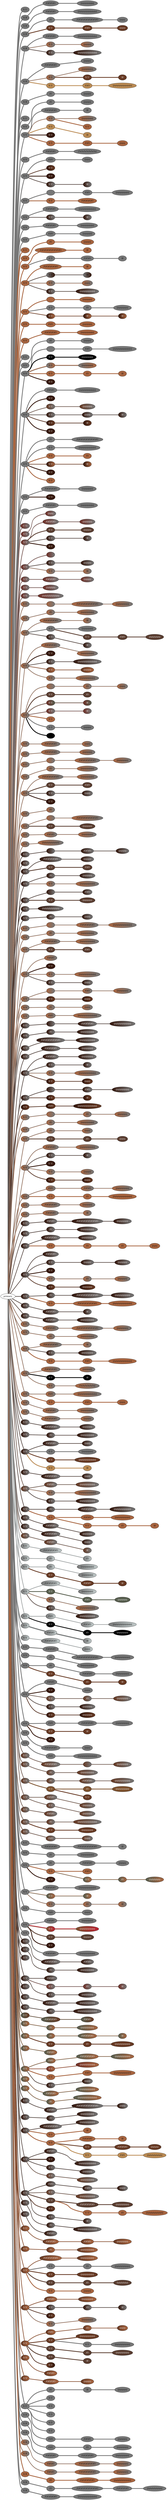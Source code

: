 graph {
 graph [rankdir=LR]
"T1" [qtype="pendant_node", pendant_colors="#777777", pendant_ply="S", pendant_attach="U", pendant_length="44.0", label="S U", style=filled, fillcolor="#777777", fontcolor="#000000"]
"primary" -- "T1" [qtype="pendant_link",penwidth=5,color="#777777"]
"1" [qtype="pendant_node", pendant_colors="#777777", pendant_ply="S", pendant_attach="R", pendant_length="31.0", label="S R", style=filled, fillcolor="#777777", fontcolor="#000000"]
"primary" -- "1" [qtype="pendant_link",penwidth=5,color="#777777"]
"1:0" [qtype="knot_node", knot_value="4", knot_type="S", knot_position="10.0", knot_spin="S", label="/O/O/O/O", style=filled, fillcolor="#777777" , fontcolor="#000000"]
"1" -- "1:0" [qtype="knot_link",penwidth=5,color="#777777"]
"1:1" [qtype="knot_node", knot_value="6", knot_type="L", knot_position="18.0", knot_spin="S", label="(/o/o/o/o/o/o)", style=filled, fillcolor="#777777" , fontcolor="#000000"]
"1:0" -- "1:1" [qtype="knot_link",penwidth=5,color="#777777"]
"2" [qtype="pendant_node", pendant_colors="#777777", pendant_ply="S", pendant_attach="R", pendant_length="29.5", label="S R", style=filled, fillcolor="#777777", fontcolor="#000000"]
"primary" -- "2" [qtype="pendant_link",penwidth=5,color="#777777"]
"2:0" [qtype="knot_node", knot_value="4", knot_type="S", knot_position="9.5", knot_spin="S", label="/O/O/O/O", style=filled, fillcolor="#777777" , fontcolor="#000000"]
"2" -- "2:0" [qtype="knot_link",penwidth=5,color="#777777"]
"2:1" [qtype="knot_node", knot_value="9", knot_type="L", knot_position="17.5", knot_spin="S", label="(/o/o/o/o/o/o/o/o/o)", style=filled, fillcolor="#777777" , fontcolor="#000000"]
"2:0" -- "2:1" [qtype="knot_link",penwidth=5,color="#777777"]
"3" [qtype="pendant_node", pendant_colors="#777777", pendant_ply="S", pendant_attach="R", pendant_length="30.5", label="S R", style=filled, fillcolor="#777777", fontcolor="#000000"]
"primary" -- "3" [qtype="pendant_link",penwidth=5,color="#777777"]
"3:0" [qtype="knot_node", knot_value="1", knot_type="S", knot_position="3.5", knot_spin="S", label="/O", style=filled, fillcolor="#777777" , fontcolor="#000000"]
"3" -- "3:0" [qtype="knot_link",penwidth=5,color="#777777"]
"3:1" [qtype="knot_node", knot_value="9", knot_type="S", knot_position="10.0", knot_spin="S", label="/O/O/O/O/O/O/O/O/O", style=filled, fillcolor="#777777" , fontcolor="#000000"]
"3:0" -- "3:1" [qtype="knot_link",penwidth=5,color="#777777"]
"3:2" [qtype="knot_node", knot_value="2", knot_type="L", knot_position="18.5", knot_spin="S", label="(/o/o)", style=filled, fillcolor="#777777" , fontcolor="#000000"]
"3:1" -- "3:2" [qtype="knot_link",penwidth=5,color="#777777"]
"3s1" [qtype="pendant_node", pendant_colors="#673923", pendant_ply="S", pendant_attach="U", pendant_length="17.0", label="S U", style=filled, fillcolor="#673923", fontcolor="#ffffff"]
"3" -- "3s1" [qtype="pendant_link",penwidth=5,color="#673923"]
"3s1:0" [qtype="knot_node", knot_value="2", knot_type="S", knot_position="3.0", knot_spin="S", label="/O/O", style=filled, fillcolor="#673923" , fontcolor="#ffffff"]
"3s1" -- "3s1:0" [qtype="knot_link",penwidth=5,color="#673923"]
"3s1:1" [qtype="knot_node", knot_value="2", knot_type="L", knot_position="7.0", knot_spin="S", label="(/o/o)", style=filled, fillcolor="#673923" , fontcolor="#ffffff"]
"3s1:0" -- "3s1:1" [qtype="knot_link",penwidth=5,color="#673923"]
"4" [qtype="pendant_node", pendant_colors="#777777", pendant_ply="S", pendant_attach="R", pendant_length="31.5", label="S R", style=filled, fillcolor="#777777", fontcolor="#000000"]
"primary" -- "4" [qtype="pendant_link",penwidth=5,color="#777777"]
"4:0" [qtype="knot_node", knot_value="4", knot_type="S", knot_position="10.0", knot_spin="S", label="/O/O/O/O", style=filled, fillcolor="#777777" , fontcolor="#000000"]
"4" -- "4:0" [qtype="knot_link",penwidth=5,color="#777777"]
"4:1" [qtype="knot_node", knot_value="9", knot_type="L", knot_position="18.5", knot_spin="S", label="(/o/o/o/o/o/o/o/o/o)", style=filled, fillcolor="#777777" , fontcolor="#000000"]
"4:0" -- "4:1" [qtype="knot_link",penwidth=5,color="#777777"]
"4s1" [qtype="pendant_node", pendant_colors="#A86540:#777777", pendant_ply="S", pendant_attach="U", pendant_length="24.0", label="S U", style=filled, fillcolor="#A86540:#777777", fontcolor="#000000"]
"4" -- "4s1" [qtype="pendant_link",penwidth=2,color="#A86540:#777777"]
"4s1:0" [qtype="knot_node", knot_value="3", knot_type="L", knot_position="7.5", knot_spin="S", label="(/o/o/o)", style=filled, fillcolor="#A86540:#777777" , fontcolor="#000000"]
"4s1" -- "4s1:0" [qtype="knot_link",penwidth=2,color="#A86540:#777777"]
"4s2" [qtype="pendant_node", pendant_colors="#35170C:#777777", pendant_ply="S", pendant_attach="U", pendant_length="15.5", label="S U", style=filled, fillcolor="#35170C:#777777", fontcolor="#ffffff"]
"4" -- "4s2" [qtype="pendant_link",penwidth=2,color="#35170C:#777777"]
"4s2:0" [qtype="knot_node", knot_value="9", knot_type="L", knot_position="7.5", knot_spin="S", label="(/o/o/o/o/o/o/o/o/o)", style=filled, fillcolor="#35170C:#777777" , fontcolor="#ffffff"]
"4s2" -- "4s2:0" [qtype="knot_link",penwidth=2,color="#35170C:#777777"]
"5" [qtype="pendant_node", pendant_colors="#777777", pendant_ply="S", pendant_attach="R", pendant_length="37.0", label="S R", style=filled, fillcolor="#777777", fontcolor="#000000"]
"primary" -- "5" [qtype="pendant_link",penwidth=5,color="#777777"]
"5:0" [qtype="knot_node", knot_value="5", knot_type="S", knot_position="9.5", knot_spin="S", label="/O/O/O/O/O", style=filled, fillcolor="#777777" , fontcolor="#000000"]
"5" -- "5:0" [qtype="knot_link",penwidth=5,color="#777777"]
"5:1" [qtype="knot_node", knot_value="3", knot_type="L", knot_position="17.5", knot_spin="S", label="(/o/o/o)", style=filled, fillcolor="#777777" , fontcolor="#000000"]
"5:0" -- "5:1" [qtype="knot_link",penwidth=5,color="#777777"]
"5s1" [qtype="pendant_node", pendant_colors="#A86540:#777777", pendant_ply="S", pendant_attach="U", pendant_length="38.5", label="S U", style=filled, fillcolor="#A86540:#777777", fontcolor="#000000"]
"5" -- "5s1" [qtype="pendant_link",penwidth=2,color="#A86540:#777777"]
"5s1:0" [qtype="knot_node", knot_value="5", knot_type="L", knot_position="12.5", knot_spin="S", label="(/o/o/o/o/o)", style=filled, fillcolor="#A86540:#777777" , fontcolor="#000000"]
"5s1" -- "5s1:0" [qtype="knot_link",penwidth=2,color="#A86540:#777777"]
"5s1s1" [qtype="pendant_node", pendant_colors="#673923", pendant_ply="S", pendant_attach="U", pendant_length="16.0", label="S U", style=filled, fillcolor="#673923", fontcolor="#ffffff"]
"5s1" -- "5s1s1" [qtype="pendant_link",penwidth=5,color="#673923"]
"5s1s1:0" [qtype="knot_node", knot_value="1", knot_type="E", knot_position="12.0", knot_spin="Z", label="\\8", style=filled, fillcolor="#673923" , fontcolor="#ffffff"]
"5s1s1" -- "5s1s1:0" [qtype="knot_link",penwidth=5,color="#673923"]
"5s2" [qtype="pendant_node", pendant_colors="#BB8B54", pendant_ply="S", pendant_attach="U", pendant_length="12.5", label="S U", style=filled, fillcolor="#BB8B54", fontcolor="#000000"]
"5" -- "5s2" [qtype="pendant_link",penwidth=5,color="#BB8B54"]
"5s2:0" [qtype="knot_node", knot_value="2", knot_type="S", knot_position="4.0", knot_spin="S", label="/O/O", style=filled, fillcolor="#BB8B54" , fontcolor="#000000"]
"5s2" -- "5s2:0" [qtype="knot_link",penwidth=5,color="#BB8B54"]
"5s2:1" [qtype="knot_node", knot_value="9", knot_type="L", knot_position="7.0", knot_spin="S", label="(/o/o/o/o/o/o/o/o/o)", style=filled, fillcolor="#BB8B54" , fontcolor="#000000"]
"5s2:0" -- "5s2:1" [qtype="knot_link",penwidth=5,color="#BB8B54"]
"6" [qtype="pendant_node", pendant_colors="#777777", pendant_ply="S", pendant_attach="R", pendant_length="41.5", label="S R", style=filled, fillcolor="#777777", fontcolor="#000000"]
"primary" -- "6" [qtype="pendant_link",penwidth=5,color="#777777"]
"6:0" [qtype="knot_node", knot_value="1", knot_type="S", knot_position="9.5", knot_spin="S", label="/O", style=filled, fillcolor="#777777" , fontcolor="#000000"]
"6" -- "6:0" [qtype="knot_link",penwidth=5,color="#777777"]
"6:1" [qtype="knot_node", knot_value="3", knot_type="L", knot_position="17.0", knot_spin="S", label="(/o/o/o)", style=filled, fillcolor="#777777" , fontcolor="#000000"]
"6:0" -- "6:1" [qtype="knot_link",penwidth=5,color="#777777"]
"T2" [qtype="pendant_node", pendant_colors="#777777", pendant_ply="S", pendant_attach="U", pendant_length="43.0", label="S U", style=filled, fillcolor="#777777", fontcolor="#000000"]
"primary" -- "T2" [qtype="pendant_link",penwidth=5,color="#777777"]
"7" [qtype="pendant_node", pendant_colors="#777777", pendant_ply="S", pendant_attach="V", pendant_length="38.5", label="S V", style=filled, fillcolor="#777777", fontcolor="#000000"]
"primary" -- "7" [qtype="pendant_link",penwidth=5,color="#777777"]
"7:0" [qtype="knot_node", knot_value="1", knot_type="S", knot_position="9.5", knot_spin="S", label="/O", style=filled, fillcolor="#777777" , fontcolor="#000000"]
"7" -- "7:0" [qtype="knot_link",penwidth=5,color="#777777"]
"7:1" [qtype="knot_node", knot_value="3", knot_type="L", knot_position="17.0", knot_spin="S", label="(/o/o/o)", style=filled, fillcolor="#777777" , fontcolor="#000000"]
"7:0" -- "7:1" [qtype="knot_link",penwidth=5,color="#777777"]
"8" [qtype="pendant_node", pendant_colors="#777777", pendant_ply="S", pendant_attach="V", pendant_length="39.0", label="S V", style=filled, fillcolor="#777777", fontcolor="#000000"]
"primary" -- "8" [qtype="pendant_link",penwidth=5,color="#777777"]
"8:0" [qtype="knot_node", knot_value="5", knot_type="S", knot_position="10.0", knot_spin="S", label="/O/O/O/O/O", style=filled, fillcolor="#777777" , fontcolor="#000000"]
"8" -- "8:0" [qtype="knot_link",penwidth=5,color="#777777"]
"8:1" [qtype="knot_node", knot_value="1", knot_type="E", knot_position="18.0", knot_spin="Z", label="\\8", style=filled, fillcolor="#777777" , fontcolor="#000000"]
"8:0" -- "8:1" [qtype="knot_link",penwidth=5,color="#777777"]
"8s1" [qtype="pendant_node", pendant_colors="#A86540:#777777", pendant_ply="S", pendant_attach="U", pendant_length="20.5", label="S U", style=filled, fillcolor="#A86540:#777777", fontcolor="#000000"]
"8" -- "8s1" [qtype="pendant_link",penwidth=2,color="#A86540:#777777"]
"8s1:0" [qtype="knot_node", knot_value="5", knot_type="L", knot_position="16.5", knot_spin="S", label="(/o/o/o/o/o)", style=filled, fillcolor="#A86540:#777777" , fontcolor="#000000"]
"8s1" -- "8s1:0" [qtype="knot_link",penwidth=2,color="#A86540:#777777"]
"8s1s1" [qtype="pendant_node", pendant_colors="#A86540", pendant_ply="S", pendant_attach="U", pendant_length="3.5", label="S U", style=filled, fillcolor="#A86540", fontcolor="#000000"]
"8s1" -- "8s1s1" [qtype="pendant_link",penwidth=5,color="#A86540"]
"8s2" [qtype="pendant_node", pendant_colors="#BB8B54", pendant_ply="S", pendant_attach="U", pendant_length="24.0", label="S U", style=filled, fillcolor="#BB8B54", fontcolor="#000000"]
"8" -- "8s2" [qtype="pendant_link",penwidth=5,color="#BB8B54"]
"8s2:0" [qtype="knot_node", knot_value="1", knot_type="E", knot_position="6.0", knot_spin="Z", label="\\8", style=filled, fillcolor="#BB8B54" , fontcolor="#000000"]
"8s2" -- "8s2:0" [qtype="knot_link",penwidth=5,color="#BB8B54"]
"8s3" [qtype="pendant_node", pendant_colors="#35170C", pendant_ply="S", pendant_attach="U", pendant_length="0.0", label="S U", style=filled, fillcolor="#35170C", fontcolor="#ffffff"]
"8" -- "8s3" [qtype="pendant_link",penwidth=5,color="#35170C"]
"8s4" [qtype="pendant_node", pendant_colors="#A86540", pendant_ply="S", pendant_attach="U", pendant_length="16.5", label="S U", style=filled, fillcolor="#A86540", fontcolor="#000000"]
"8" -- "8s4" [qtype="pendant_link",penwidth=5,color="#A86540"]
"8s4:0" [qtype="knot_node", knot_value="2", knot_type="S", knot_position="1.0", knot_spin="S", label="/O/O", style=filled, fillcolor="#A86540" , fontcolor="#000000"]
"8s4" -- "8s4:0" [qtype="knot_link",penwidth=5,color="#A86540"]
"8s4:1" [qtype="knot_node", knot_value="2", knot_type="L", knot_position="6.5", knot_spin="S", label="(/o/o)", style=filled, fillcolor="#A86540" , fontcolor="#000000"]
"8s4:0" -- "8s4:1" [qtype="knot_link",penwidth=5,color="#A86540"]
"9" [qtype="pendant_node", pendant_colors="#777777", pendant_ply="S", pendant_attach="V", pendant_length="29.5", label="S V", style=filled, fillcolor="#777777", fontcolor="#000000"]
"primary" -- "9" [qtype="pendant_link",penwidth=5,color="#777777"]
"9:0" [qtype="knot_node", knot_value="4", knot_type="S", knot_position="9.5", knot_spin="S", label="/O/O/O/O", style=filled, fillcolor="#777777" , fontcolor="#000000"]
"9" -- "9:0" [qtype="knot_link",penwidth=5,color="#777777"]
"9:1" [qtype="knot_node", knot_value="7", knot_type="L", knot_position="16.0", knot_spin="SZ", label="(?o?o?o?o?o?o?o)", style=filled, fillcolor="#777777" , fontcolor="#000000"]
"9:0" -- "9:1" [qtype="knot_link",penwidth=5,color="#777777"]
"10" [qtype="pendant_node", pendant_colors="#777777", pendant_ply="S", pendant_attach="V", pendant_length="43.5", label="S V", style=filled, fillcolor="#777777", fontcolor="#000000"]
"primary" -- "10" [qtype="pendant_link",penwidth=5,color="#777777"]
"10:0" [qtype="knot_node", knot_value="2", knot_type="S", knot_position="10.0", knot_spin="S", label="/O/O", style=filled, fillcolor="#777777" , fontcolor="#000000"]
"10" -- "10:0" [qtype="knot_link",penwidth=5,color="#777777"]
"10:1" [qtype="knot_node", knot_value="2", knot_type="L", knot_position="17.5", knot_spin="S", label="(/o/o)", style=filled, fillcolor="#777777" , fontcolor="#000000"]
"10:0" -- "10:1" [qtype="knot_link",penwidth=5,color="#777777"]
"10s1" [qtype="pendant_node", pendant_colors="#35170C:#673923", pendant_ply="S", pendant_attach="U", pendant_length="0.0", label="S U", style=filled, fillcolor="#35170C:#673923", fontcolor="#ffffff"]
"10" -- "10s1" [qtype="pendant_link",penwidth=2,color="#35170C:#673923"]
"10s2" [qtype="pendant_node", pendant_colors="#35170C", pendant_ply="S", pendant_attach="U", pendant_length="0.0", label="S U", style=filled, fillcolor="#35170C", fontcolor="#ffffff"]
"10" -- "10s2" [qtype="pendant_link",penwidth=5,color="#35170C"]
"10s3" [qtype="pendant_node", pendant_colors="#35170C:#777777", pendant_ply="S", pendant_attach="U", pendant_length="9.5", label="S U", style=filled, fillcolor="#35170C:#777777", fontcolor="#ffffff"]
"10" -- "10s3" [qtype="pendant_link",penwidth=2,color="#35170C:#777777"]
"10s3:0" [qtype="knot_node", knot_value="2", knot_type="E", knot_position="3.5", knot_spin="Z", label="\\8", style=filled, fillcolor="#35170C:#777777" , fontcolor="#ffffff"]
"10s3" -- "10s3:0" [qtype="knot_link",penwidth=2,color="#35170C:#777777"]
"11" [qtype="pendant_node", pendant_colors="#777777", pendant_ply="S", pendant_attach="V", pendant_length="36.5", label="S V", style=filled, fillcolor="#777777", fontcolor="#000000"]
"primary" -- "11" [qtype="pendant_link",penwidth=5,color="#777777"]
"11:0" [qtype="knot_node", knot_value="1", knot_type="", knot_position="3.5", knot_spin="S", label="", style=filled, fillcolor="#777777" , fontcolor="#000000"]
"11" -- "11:0" [qtype="knot_link",penwidth=5,color="#777777"]
"11:1" [qtype="knot_node", knot_value="2", knot_type="S", knot_position="10.0", knot_spin="S", label="/O/O", style=filled, fillcolor="#777777" , fontcolor="#000000"]
"11:0" -- "11:1" [qtype="knot_link",penwidth=5,color="#777777"]
"11:2" [qtype="knot_node", knot_value="6", knot_type="L", knot_position="16.5", knot_spin="S", label="(/o/o/o/o/o/o)", style=filled, fillcolor="#777777" , fontcolor="#000000"]
"11:1" -- "11:2" [qtype="knot_link",penwidth=5,color="#777777"]
"11s1" [qtype="pendant_node", pendant_colors="#A86540", pendant_ply="S", pendant_attach="U", pendant_length="13.5", label="S U", style=filled, fillcolor="#A86540", fontcolor="#000000"]
"11" -- "11s1" [qtype="pendant_link",penwidth=5,color="#A86540"]
"11s1:0" [qtype="knot_node", knot_value="5", knot_type="S", knot_position="1.0", knot_spin="S", label="/O/O/O/O/O", style=filled, fillcolor="#A86540" , fontcolor="#000000"]
"11s1" -- "11s1:0" [qtype="knot_link",penwidth=5,color="#A86540"]
"12" [qtype="pendant_node", pendant_colors="#777777", pendant_ply="S", pendant_attach="V", pendant_length="31.0", label="S V", style=filled, fillcolor="#777777", fontcolor="#000000"]
"primary" -- "12" [qtype="pendant_link",penwidth=5,color="#777777"]
"12:0" [qtype="knot_node", knot_value="4", knot_type="S", knot_position="10.0", knot_spin="S", label="/O/O/O/O", style=filled, fillcolor="#777777" , fontcolor="#000000"]
"12" -- "12:0" [qtype="knot_link",penwidth=5,color="#777777"]
"12:1" [qtype="knot_node", knot_value="8", knot_type="L", knot_position="16.0", knot_spin="S", label="(/o/o/o/o/o/o/o/o)", style=filled, fillcolor="#777777" , fontcolor="#000000"]
"12:0" -- "12:1" [qtype="knot_link",penwidth=5,color="#777777"]
"12s1" [qtype="pendant_node", pendant_colors="#35170C:#777777", pendant_ply="S", pendant_attach="U", pendant_length="15.0", label="S U", style=filled, fillcolor="#35170C:#777777", fontcolor="#ffffff"]
"12" -- "12s1" [qtype="pendant_link",penwidth=2,color="#35170C:#777777"]
"12s1:0" [qtype="knot_node", knot_value="1", knot_type="E", knot_position="7.0", knot_spin="Z", label="\\8", style=filled, fillcolor="#35170C:#777777" , fontcolor="#ffffff"]
"12s1" -- "12s1:0" [qtype="knot_link",penwidth=2,color="#35170C:#777777"]
"13" [qtype="pendant_node", pendant_colors="#777777", pendant_ply="S", pendant_attach="V", pendant_length="36.5", label="S V", style=filled, fillcolor="#777777", fontcolor="#000000"]
"primary" -- "13" [qtype="pendant_link",penwidth=5,color="#777777"]
"13:0" [qtype="knot_node", knot_value="4", knot_type="S", knot_position="9.5", knot_spin="S", label="/O/O/O/O", style=filled, fillcolor="#777777" , fontcolor="#000000"]
"13" -- "13:0" [qtype="knot_link",penwidth=5,color="#777777"]
"13:1" [qtype="knot_node", knot_value="6", knot_type="L", knot_position="17.0", knot_spin="S", label="(/o/o/o/o/o/o)", style=filled, fillcolor="#777777" , fontcolor="#000000"]
"13:0" -- "13:1" [qtype="knot_link",penwidth=5,color="#777777"]
"14" [qtype="pendant_node", pendant_colors="#777777", pendant_ply="S", pendant_attach="V", pendant_length="37.5", label="S V", style=filled, fillcolor="#777777", fontcolor="#000000"]
"primary" -- "14" [qtype="pendant_link",penwidth=5,color="#777777"]
"14:0" [qtype="knot_node", knot_value="2", knot_type="S", knot_position="9.5", knot_spin="S", label="/O/O", style=filled, fillcolor="#777777" , fontcolor="#000000"]
"14" -- "14:0" [qtype="knot_link",penwidth=5,color="#777777"]
"14:1" [qtype="knot_node", knot_value="4", knot_type="L", knot_position="17.0", knot_spin="S", label="(/o/o/o/o)", style=filled, fillcolor="#777777" , fontcolor="#000000"]
"14:0" -- "14:1" [qtype="knot_link",penwidth=5,color="#777777"]
"T3" [qtype="pendant_node", pendant_colors="#A86540", pendant_ply="S", pendant_attach="U", pendant_length="45.5", label="S U", style=filled, fillcolor="#A86540", fontcolor="#000000"]
"primary" -- "T3" [qtype="pendant_link",penwidth=5,color="#A86540"]
"15" [qtype="pendant_node", pendant_colors="#A86540", pendant_ply="S", pendant_attach="V", pendant_length="40.0", label="S V", style=filled, fillcolor="#A86540", fontcolor="#000000"]
"primary" -- "15" [qtype="pendant_link",penwidth=5,color="#A86540"]
"15:0" [qtype="knot_node", knot_value="1", knot_type="S", knot_position="9.5", knot_spin="S", label="/O", style=filled, fillcolor="#A86540" , fontcolor="#000000"]
"15" -- "15:0" [qtype="knot_link",penwidth=5,color="#A86540"]
"15:1" [qtype="knot_node", knot_value="3", knot_type="L", knot_position="16.5", knot_spin="S", label="(/o/o/o)", style=filled, fillcolor="#A86540" , fontcolor="#000000"]
"15:0" -- "15:1" [qtype="knot_link",penwidth=5,color="#A86540"]
"16" [qtype="pendant_node", pendant_colors="#A86540", pendant_ply="S", pendant_attach="V", pendant_length="31.5", label="S V", style=filled, fillcolor="#A86540", fontcolor="#000000"]
"primary" -- "16" [qtype="pendant_link",penwidth=5,color="#A86540"]
"16:0" [qtype="knot_node", knot_value="9", knot_type="S", knot_position="9.0", knot_spin="S", label="/O/O/O/O/O/O/O/O/O", style=filled, fillcolor="#A86540" , fontcolor="#000000"]
"16" -- "16:0" [qtype="knot_link",penwidth=5,color="#A86540"]
"16:1" [qtype="knot_node", knot_value="1", knot_type="E", knot_position="16.5", knot_spin="Z", label="\\8", style=filled, fillcolor="#A86540" , fontcolor="#000000"]
"16:0" -- "16:1" [qtype="knot_link",penwidth=5,color="#A86540"]
"16s1" [qtype="pendant_node", pendant_colors="#777777", pendant_ply="S", pendant_attach="U", pendant_length="47.5", label="S U", style=filled, fillcolor="#777777", fontcolor="#000000"]
"16" -- "16s1" [qtype="pendant_link",penwidth=5,color="#777777"]
"16s1:0" [qtype="knot_node", knot_value="3", knot_type="S", knot_position="2.0", knot_spin="S", label="/O/O/O", style=filled, fillcolor="#777777" , fontcolor="#000000"]
"16s1" -- "16s1:0" [qtype="knot_link",penwidth=5,color="#777777"]
"16s1:1" [qtype="knot_node", knot_value="1", knot_type="E", knot_position="10.5", knot_spin="Z", label="\\8", style=filled, fillcolor="#777777" , fontcolor="#000000"]
"16s1:0" -- "16s1:1" [qtype="knot_link",penwidth=5,color="#777777"]
"17" [qtype="pendant_node", pendant_colors="#A86540", pendant_ply="S", pendant_attach="V", pendant_length="39.0", label="S V", style=filled, fillcolor="#A86540", fontcolor="#000000"]
"primary" -- "17" [qtype="pendant_link",penwidth=5,color="#A86540"]
"17:0" [qtype="knot_node", knot_value="6", knot_type="S", knot_position="10.0", knot_spin="S", label="/O/O/O/O/O/O", style=filled, fillcolor="#A86540" , fontcolor="#000000"]
"17" -- "17:0" [qtype="knot_link",penwidth=5,color="#A86540"]
"17:1" [qtype="knot_node", knot_value="1", knot_type="E", knot_position="18.0", knot_spin="Z", label="\\8", style=filled, fillcolor="#A86540" , fontcolor="#000000"]
"17:0" -- "17:1" [qtype="knot_link",penwidth=5,color="#A86540"]
"17s1" [qtype="pendant_node", pendant_colors="#777777:#35170C", pendant_ply="S", pendant_attach="U", pendant_length="10.5", label="S U", style=filled, fillcolor="#777777:#35170C", fontcolor="#000000"]
"17" -- "17s1" [qtype="pendant_link",penwidth=2,color="#777777:#35170C"]
"17s1:0" [qtype="knot_node", knot_value="1", knot_type="E", knot_position="7.5", knot_spin="Z", label="\\8", style=filled, fillcolor="#777777:#35170C" , fontcolor="#000000"]
"17s1" -- "17s1:0" [qtype="knot_link",penwidth=2,color="#777777:#35170C"]
"17s2" [qtype="pendant_node", pendant_colors="#A86540:#777777", pendant_ply="S", pendant_attach="U", pendant_length="23.0", label="S U", style=filled, fillcolor="#A86540:#777777", fontcolor="#000000"]
"17" -- "17s2" [qtype="pendant_link",penwidth=2,color="#A86540:#777777"]
"17s2:0" [qtype="knot_node", knot_value="2", knot_type="L", knot_position="7.5", knot_spin="S", label="(/o/o)", style=filled, fillcolor="#A86540:#777777" , fontcolor="#000000"]
"17s2" -- "17s2:0" [qtype="knot_link",penwidth=2,color="#A86540:#777777"]
"17s3" [qtype="pendant_node", pendant_colors="#35170C:#777777", pendant_ply="S", pendant_attach="U", pendant_length="25.0", label="S U", style=filled, fillcolor="#35170C:#777777", fontcolor="#ffffff"]
"17" -- "17s3" [qtype="pendant_link",penwidth=2,color="#35170C:#777777"]
"17s3:0" [qtype="knot_node", knot_value="7", knot_type="L", knot_position="9.0", knot_spin="S", label="(/o/o/o/o/o/o/o)", style=filled, fillcolor="#35170C:#777777" , fontcolor="#ffffff"]
"17s3" -- "17s3:0" [qtype="knot_link",penwidth=2,color="#35170C:#777777"]
"18" [qtype="pendant_node", pendant_colors="#A86540", pendant_ply="S", pendant_attach="V", pendant_length="40.5", label="S V", style=filled, fillcolor="#A86540", fontcolor="#000000"]
"primary" -- "18" [qtype="pendant_link",penwidth=5,color="#A86540"]
"18:0" [qtype="knot_node", knot_value="2", knot_type="", knot_position="3.5", knot_spin="S", label="", style=filled, fillcolor="#A86540" , fontcolor="#000000"]
"18" -- "18:0" [qtype="knot_link",penwidth=5,color="#A86540"]
"18:1" [qtype="knot_node", knot_value="4", knot_type="L", knot_position="16.5", knot_spin="S", label="(/o/o/o/o)", style=filled, fillcolor="#A86540" , fontcolor="#000000"]
"18:0" -- "18:1" [qtype="knot_link",penwidth=5,color="#A86540"]
"18s1" [qtype="pendant_node", pendant_colors="#777777", pendant_ply="S", pendant_attach="U", pendant_length="49.5", label="S U", style=filled, fillcolor="#777777", fontcolor="#000000"]
"18" -- "18s1" [qtype="pendant_link",penwidth=5,color="#777777"]
"18s1:0" [qtype="knot_node", knot_value="1", knot_type="S", knot_position="2.5", knot_spin="S", label="/O", style=filled, fillcolor="#777777" , fontcolor="#000000"]
"18s1" -- "18s1:0" [qtype="knot_link",penwidth=5,color="#777777"]
"18s1:1" [qtype="knot_node", knot_value="5", knot_type="L", knot_position="10.0", knot_spin="S", label="(/o/o/o/o/o)", style=filled, fillcolor="#777777" , fontcolor="#000000"]
"18s1:0" -- "18s1:1" [qtype="knot_link",penwidth=5,color="#777777"]
"18s2" [qtype="pendant_node", pendant_colors="#35170C:#A86540", pendant_ply="S", pendant_attach="U", pendant_length="17.0", label="S U", style=filled, fillcolor="#35170C:#A86540", fontcolor="#ffffff"]
"18" -- "18s2" [qtype="pendant_link",penwidth=2,color="#35170C:#A86540"]
"18s2:0" [qtype="knot_node", knot_value="1", knot_type="E", knot_position="9.5", knot_spin="Z", label="\\8", style=filled, fillcolor="#35170C:#A86540" , fontcolor="#ffffff"]
"18s2" -- "18s2:0" [qtype="knot_link",penwidth=2,color="#35170C:#A86540"]
"18s2:1" [qtype="knot_node", knot_value="1", knot_type="E", knot_position="14.0", knot_spin="Z", label="\\8", style=filled, fillcolor="#35170C:#A86540" , fontcolor="#ffffff"]
"18s2:0" -- "18s2:1" [qtype="knot_link",penwidth=2,color="#35170C:#A86540"]
"19" [qtype="pendant_node", pendant_colors="#A86540", pendant_ply="S", pendant_attach="V", pendant_length="39.0", label="S V", style=filled, fillcolor="#A86540", fontcolor="#000000"]
"primary" -- "19" [qtype="pendant_link",penwidth=5,color="#A86540"]
"19:0" [qtype="knot_node", knot_value="2", knot_type="S", knot_position="9.0", knot_spin="S", label="/O/O", style=filled, fillcolor="#A86540" , fontcolor="#000000"]
"19" -- "19:0" [qtype="knot_link",penwidth=5,color="#A86540"]
"19:1" [qtype="knot_node", knot_value="4", knot_type="L", knot_position="17.0", knot_spin="S", label="(/o/o/o/o)", style=filled, fillcolor="#A86540" , fontcolor="#000000"]
"19:0" -- "19:1" [qtype="knot_link",penwidth=5,color="#A86540"]
"20" [qtype="pendant_node", pendant_colors="#A86540", pendant_ply="S", pendant_attach="V", pendant_length="36.5", label="S V", style=filled, fillcolor="#A86540", fontcolor="#000000"]
"primary" -- "20" [qtype="pendant_link",penwidth=5,color="#A86540"]
"20:0" [qtype="knot_node", knot_value="5", knot_type="S", knot_position="9.5", knot_spin="S", label="/O/O/O/O/O", style=filled, fillcolor="#A86540" , fontcolor="#000000"]
"20" -- "20:0" [qtype="knot_link",penwidth=5,color="#A86540"]
"20:1" [qtype="knot_node", knot_value="6", knot_type="L", knot_position="18.0", knot_spin="S", label="(/o/o/o/o/o/o)", style=filled, fillcolor="#A86540" , fontcolor="#000000"]
"20:0" -- "20:1" [qtype="knot_link",penwidth=5,color="#A86540"]
"T4" [qtype="pendant_node", pendant_colors="#777777", pendant_ply="S", pendant_attach="U", pendant_length="35.0", label="S U", style=filled, fillcolor="#777777", fontcolor="#000000"]
"primary" -- "T4" [qtype="pendant_link",penwidth=5,color="#777777"]
"21" [qtype="pendant_node", pendant_colors="#777777", pendant_ply="S", pendant_attach="V", pendant_length="41.0", label="S V", style=filled, fillcolor="#777777", fontcolor="#000000"]
"primary" -- "21" [qtype="pendant_link",penwidth=5,color="#777777"]
"21:0" [qtype="knot_node", knot_value="1", knot_type="S", knot_position="9.0", knot_spin="S", label="/O", style=filled, fillcolor="#777777" , fontcolor="#000000"]
"21" -- "21:0" [qtype="knot_link",penwidth=5,color="#777777"]
"21:1" [qtype="knot_node", knot_value="3", knot_type="L", knot_position="16.5", knot_spin="S", label="(/o/o/o)", style=filled, fillcolor="#777777" , fontcolor="#000000"]
"21:0" -- "21:1" [qtype="knot_link",penwidth=5,color="#777777"]
"22" [qtype="pendant_node", pendant_colors="#777777", pendant_ply="S", pendant_attach="V", pendant_length="29.0", label="S V", style=filled, fillcolor="#777777", fontcolor="#000000"]
"primary" -- "22" [qtype="pendant_link",penwidth=5,color="#777777"]
"22:0" [qtype="knot_node", knot_value="1", knot_type="", knot_position="4.5", knot_spin="S", label="", style=filled, fillcolor="#777777" , fontcolor="#000000"]
"22" -- "22:0" [qtype="knot_link",penwidth=5,color="#777777"]
"22:1" [qtype="knot_node", knot_value="2", knot_type="S", knot_position="9.5", knot_spin="S", label="/O/O", style=filled, fillcolor="#777777" , fontcolor="#000000"]
"22:0" -- "22:1" [qtype="knot_link",penwidth=5,color="#777777"]
"22:2" [qtype="knot_node", knot_value="9", knot_type="L", knot_position="14.5", knot_spin="S", label="(/o/o/o/o/o/o/o/o/o)", style=filled, fillcolor="#777777" , fontcolor="#000000"]
"22:1" -- "22:2" [qtype="knot_link",penwidth=5,color="#777777"]
"22s1" [qtype="pendant_node", pendant_colors="#000000", pendant_ply="S", pendant_attach="U", pendant_length="17.5", label="S U", style=filled, fillcolor="#000000", fontcolor="#ffffff"]
"22" -- "22s1" [qtype="pendant_link",penwidth=5,color="#000000"]
"22s1:0" [qtype="knot_node", knot_value="5", knot_type="L", knot_position="8.0", knot_spin="S", label="(/o/o/o/o/o)", style=filled, fillcolor="#000000" , fontcolor="#ffffff"]
"22s1" -- "22s1:0" [qtype="knot_link",penwidth=5,color="#000000"]
"22s2" [qtype="pendant_node", pendant_colors="#777777:#A86540:#A86540", pendant_ply="S", pendant_attach="U", pendant_length="18.0", label="S U", style=filled, fillcolor="#777777:#A86540:#A86540", fontcolor="#000000"]
"22" -- "22s2" [qtype="pendant_link",penwidth=2,color="#777777:#A86540:#A86540"]
"22s2:0" [qtype="knot_node", knot_value="5", knot_type="L", knot_position="7.5", knot_spin="S", label="(/o/o/o/o/o)", style=filled, fillcolor="#777777:#A86540:#A86540" , fontcolor="#000000"]
"22s2" -- "22s2:0" [qtype="knot_link",penwidth=2,color="#777777:#A86540:#A86540"]
"22s3" [qtype="pendant_node", pendant_colors="#A86540", pendant_ply="S", pendant_attach="U", pendant_length="29.0", label="S U", style=filled, fillcolor="#A86540", fontcolor="#000000"]
"22" -- "22s3" [qtype="pendant_link",penwidth=5,color="#A86540"]
"22s3:0" [qtype="knot_node", knot_value="1", knot_type="S", knot_position="2.0", knot_spin="S", label="/O", style=filled, fillcolor="#A86540" , fontcolor="#000000"]
"22s3" -- "22s3:0" [qtype="knot_link",penwidth=5,color="#A86540"]
"22s3:1" [qtype="knot_node", knot_value="1", knot_type="E", knot_position="7.0", knot_spin="Z", label="\\8", style=filled, fillcolor="#A86540" , fontcolor="#000000"]
"22s3:0" -- "22s3:1" [qtype="knot_link",penwidth=5,color="#A86540"]
"22s4" [qtype="pendant_node", pendant_colors="#35170C", pendant_ply="S", pendant_attach="U", pendant_length="0.0", label="S U", style=filled, fillcolor="#35170C", fontcolor="#ffffff"]
"22" -- "22s4" [qtype="pendant_link",penwidth=5,color="#35170C"]
"23" [qtype="pendant_node", pendant_colors="#777777", pendant_ply="S", pendant_attach="V", pendant_length="23.0", label="S V", style=filled, fillcolor="#777777", fontcolor="#000000"]
"primary" -- "23" [qtype="pendant_link",penwidth=5,color="#777777"]
"23:0" [qtype="knot_node", knot_value="3", knot_type="S", knot_position="10.5", knot_spin="S", label="/O/O/O", style=filled, fillcolor="#777777" , fontcolor="#000000"]
"23" -- "23:0" [qtype="knot_link",penwidth=5,color="#777777"]
"23:1" [qtype="knot_node", knot_value="8", knot_type="L", knot_position="17.0", knot_spin="S", label="(/o/o/o/o/o/o/o/o)", style=filled, fillcolor="#777777" , fontcolor="#000000"]
"23:0" -- "23:1" [qtype="knot_link",penwidth=5,color="#777777"]
"23s1" [qtype="pendant_node", pendant_colors="#35170C", pendant_ply="S", pendant_attach="U", pendant_length="0.0", label="S U", style=filled, fillcolor="#35170C", fontcolor="#ffffff"]
"23" -- "23s1" [qtype="pendant_link",penwidth=5,color="#35170C"]
"23s2" [qtype="pendant_node", pendant_colors="#673923:#777777", pendant_ply="S", pendant_attach="U", pendant_length="11.5", label="S U", style=filled, fillcolor="#673923:#777777", fontcolor="#ffffff"]
"23" -- "23s2" [qtype="pendant_link",penwidth=2,color="#673923:#777777"]
"23s2:0" [qtype="knot_node", knot_value="4", knot_type="L", knot_position="7.5", knot_spin="S", label="(/o/o/o/o)", style=filled, fillcolor="#673923:#777777" , fontcolor="#ffffff"]
"23s2" -- "23s2:0" [qtype="knot_link",penwidth=2,color="#673923:#777777"]
"23s3" [qtype="pendant_node", pendant_colors="#35170C:#777777", pendant_ply="S", pendant_attach="U", pendant_length="14.0", label="S U", style=filled, fillcolor="#35170C:#777777", fontcolor="#ffffff"]
"23" -- "23s3" [qtype="pendant_link",penwidth=2,color="#35170C:#777777"]
"23s3:0" [qtype="knot_node", knot_value="2", knot_type="L", knot_position="6.0", knot_spin="S", label="(/o/o)", style=filled, fillcolor="#35170C:#777777" , fontcolor="#ffffff"]
"23s3" -- "23s3:0" [qtype="knot_link",penwidth=2,color="#35170C:#777777"]
"23s3:1" [qtype="knot_node", knot_value="1", knot_type="E", knot_position="7.5", knot_spin="Z", label="\\8", style=filled, fillcolor="#35170C:#777777" , fontcolor="#ffffff"]
"23s3:0" -- "23s3:1" [qtype="knot_link",penwidth=2,color="#35170C:#777777"]
"23s4" [qtype="pendant_node", pendant_colors="#35170C:#673923", pendant_ply="S", pendant_attach="U", pendant_length="7.5", label="S U", style=filled, fillcolor="#35170C:#673923", fontcolor="#ffffff"]
"23" -- "23s4" [qtype="pendant_link",penwidth=2,color="#35170C:#673923"]
"23s4:0" [qtype="knot_node", knot_value="1", knot_type="E", knot_position="6.0", knot_spin="Z", label="\\8", style=filled, fillcolor="#35170C:#673923" , fontcolor="#ffffff"]
"23s4" -- "23s4:0" [qtype="knot_link",penwidth=2,color="#35170C:#673923"]
"23s5" [qtype="pendant_node", pendant_colors="#35170C", pendant_ply="S", pendant_attach="U", pendant_length="0.0", label="S U", style=filled, fillcolor="#35170C", fontcolor="#ffffff"]
"23" -- "23s5" [qtype="pendant_link",penwidth=5,color="#35170C"]
"24" [qtype="pendant_node", pendant_colors="#777777", pendant_ply="S", pendant_attach="V", pendant_length="26.5", label="S V", style=filled, fillcolor="#777777", fontcolor="#000000"]
"primary" -- "24" [qtype="pendant_link",penwidth=5,color="#777777"]
"24:0" [qtype="knot_node", knot_value="1", knot_type="S", knot_position="5.0", knot_spin="S", label="/O", style=filled, fillcolor="#777777" , fontcolor="#000000"]
"24" -- "24:0" [qtype="knot_link",penwidth=5,color="#777777"]
"24:1" [qtype="knot_node", knot_value="9", knot_type="S", knot_position="10.0", knot_spin="S", label="/O/O/O/O/O/O/O/O/O", style=filled, fillcolor="#777777" , fontcolor="#000000"]
"24:0" -- "24:1" [qtype="knot_link",penwidth=5,color="#777777"]
"24s1" [qtype="pendant_node", pendant_colors="#777777", pendant_ply="S", pendant_attach="U", pendant_length="14.0", label="S U", style=filled, fillcolor="#777777", fontcolor="#000000"]
"24" -- "24s1" [qtype="pendant_link",penwidth=5,color="#777777"]
"24s1:0" [qtype="knot_node", knot_value="8", knot_type="L", knot_position="2.0", knot_spin="S", label="(/o/o/o/o/o/o/o/o)", style=filled, fillcolor="#777777" , fontcolor="#000000"]
"24s1" -- "24s1:0" [qtype="knot_link",penwidth=5,color="#777777"]
"24s2" [qtype="pendant_node", pendant_colors="#A86540", pendant_ply="S", pendant_attach="U", pendant_length="29.0", label="S U", style=filled, fillcolor="#A86540", fontcolor="#000000"]
"24" -- "24s2" [qtype="pendant_link",penwidth=5,color="#A86540"]
"24s2:0" [qtype="knot_node", knot_value="1", knot_type="S", knot_position="3.5", knot_spin="S", label="/O", style=filled, fillcolor="#A86540" , fontcolor="#000000"]
"24s2" -- "24s2:0" [qtype="knot_link",penwidth=5,color="#A86540"]
"24s3" [qtype="pendant_node", pendant_colors="#35170C:#A86540", pendant_ply="S", pendant_attach="U", pendant_length="17.5", label="S U", style=filled, fillcolor="#35170C:#A86540", fontcolor="#ffffff"]
"24" -- "24s3" [qtype="pendant_link",penwidth=2,color="#35170C:#A86540"]
"24s3:0" [qtype="knot_node", knot_value="1", knot_type="E", knot_position="6.5", knot_spin="Z", label="\\8", style=filled, fillcolor="#35170C:#A86540" , fontcolor="#ffffff"]
"24s3" -- "24s3:0" [qtype="knot_link",penwidth=2,color="#35170C:#A86540"]
"24s4" [qtype="pendant_node", pendant_colors="#35170C", pendant_ply="S", pendant_attach="U", pendant_length="0.0", label="S U", style=filled, fillcolor="#35170C", fontcolor="#ffffff"]
"24" -- "24s4" [qtype="pendant_link",penwidth=5,color="#35170C"]
"24s5" [qtype="pendant_node", pendant_colors="#A86540", pendant_ply="S", pendant_attach="U", pendant_length="4.0", label="S U", style=filled, fillcolor="#A86540", fontcolor="#000000"]
"24" -- "24s5" [qtype="pendant_link",penwidth=5,color="#A86540"]
"25" [qtype="pendant_node", pendant_colors="#777777", pendant_ply="S", pendant_attach="V", pendant_length="31.5", label="S V", style=filled, fillcolor="#777777", fontcolor="#000000"]
"primary" -- "25" [qtype="pendant_link",penwidth=5,color="#777777"]
"25:0" [qtype="knot_node", knot_value="5", knot_type="S", knot_position="10.0", knot_spin="S", label="/O/O/O/O/O", style=filled, fillcolor="#777777" , fontcolor="#000000"]
"25" -- "25:0" [qtype="knot_link",penwidth=5,color="#777777"]
"25:1" [qtype="knot_node", knot_value="5", knot_type="L", knot_position="16.5", knot_spin="S", label="(/o/o/o/o/o)", style=filled, fillcolor="#777777" , fontcolor="#000000"]
"25:0" -- "25:1" [qtype="knot_link",penwidth=5,color="#777777"]
"25s1" [qtype="pendant_node", pendant_colors="#35170C", pendant_ply="U", pendant_attach="U", pendant_length="0.0", label="U U", style=filled, fillcolor="#35170C", fontcolor="#ffffff"]
"25" -- "25s1" [qtype="pendant_link",penwidth=5,color="#35170C"]
"26" [qtype="pendant_node", pendant_colors="#777777", pendant_ply="S", pendant_attach="V", pendant_length="30.0", label="S V", style=filled, fillcolor="#777777", fontcolor="#000000"]
"primary" -- "26" [qtype="pendant_link",penwidth=5,color="#777777"]
"26:0" [qtype="knot_node", knot_value="4", knot_type="S", knot_position="11.0", knot_spin="S", label="/O/O/O/O", style=filled, fillcolor="#777777" , fontcolor="#000000"]
"26" -- "26:0" [qtype="knot_link",penwidth=5,color="#777777"]
"26:1" [qtype="knot_node", knot_value="6", knot_type="L", knot_position="17.5", knot_spin="S", label="(/o/o/o/o/o/o)", style=filled, fillcolor="#777777" , fontcolor="#000000"]
"26:0" -- "26:1" [qtype="knot_link",penwidth=5,color="#777777"]
"T5" [qtype="pendant_node", pendant_colors="#712F26:#777777", pendant_ply="U", pendant_attach="U", pendant_length="4.0", label="U U", style=filled, fillcolor="#712F26:#777777", fontcolor="#ffffff"]
"primary" -- "T5" [qtype="pendant_link",penwidth=2,color="#712F26:#777777"]
"27" [qtype="pendant_node", pendant_colors="#712F26:#777777", pendant_ply="S", pendant_attach="V", pendant_length="46.5", label="S V", style=filled, fillcolor="#712F26:#777777", fontcolor="#ffffff"]
"primary" -- "27" [qtype="pendant_link",penwidth=2,color="#712F26:#777777"]
"27:0" [qtype="knot_node", knot_value="2", knot_type="L", knot_position="18.5", knot_spin="S", label="(/o/o)", style=filled, fillcolor="#712F26:#777777" , fontcolor="#ffffff"]
"27" -- "27:0" [qtype="knot_link",penwidth=2,color="#712F26:#777777"]
"28" [qtype="pendant_node", pendant_colors="#712F26:#777777", pendant_ply="S", pendant_attach="V", pendant_length="44.5", label="S V", style=filled, fillcolor="#712F26:#777777", fontcolor="#ffffff"]
"primary" -- "28" [qtype="pendant_link",penwidth=2,color="#712F26:#777777"]
"28:0" [qtype="knot_node", knot_value="4", knot_type="S", knot_position="10.5", knot_spin="S", label="/O/O/O/O", style=filled, fillcolor="#712F26:#777777" , fontcolor="#ffffff"]
"28" -- "28:0" [qtype="knot_link",penwidth=2,color="#712F26:#777777"]
"28:1" [qtype="knot_node", knot_value="4", knot_type="L", knot_position="19.0", knot_spin="S", label="(/o/o/o/o)", style=filled, fillcolor="#712F26:#777777" , fontcolor="#ffffff"]
"28:0" -- "28:1" [qtype="knot_link",penwidth=2,color="#712F26:#777777"]
"28s1" [qtype="pendant_node", pendant_colors="#5A3D30", pendant_ply="S", pendant_attach="U", pendant_length="16.5", label="S U", style=filled, fillcolor="#5A3D30", fontcolor="#ffffff"]
"28" -- "28s1" [qtype="pendant_link",penwidth=5,color="#5A3D30"]
"28s1:0" [qtype="knot_node", knot_value="3", knot_type="L", knot_position="7.0", knot_spin="S", label="(/o/o/o)", style=filled, fillcolor="#5A3D30" , fontcolor="#ffffff"]
"28s1" -- "28s1:0" [qtype="knot_link",penwidth=5,color="#5A3D30"]
"28s2" [qtype="pendant_node", pendant_colors="#35170C:#777777", pendant_ply="S", pendant_attach="U", pendant_length="16.5", label="S U", style=filled, fillcolor="#35170C:#777777", fontcolor="#ffffff"]
"28" -- "28s2" [qtype="pendant_link",penwidth=2,color="#35170C:#777777"]
"28s2:0" [qtype="knot_node", knot_value="1", knot_type="E", knot_position="8.5", knot_spin="Z", label="\\8", style=filled, fillcolor="#35170C:#777777" , fontcolor="#ffffff"]
"28s2" -- "28s2:0" [qtype="knot_link",penwidth=2,color="#35170C:#777777"]
"28s3" [qtype="pendant_node", pendant_colors="#35170C", pendant_ply="S", pendant_attach="U", pendant_length="0.0", label="S U", style=filled, fillcolor="#35170C", fontcolor="#ffffff"]
"28" -- "28s3" [qtype="pendant_link",penwidth=5,color="#35170C"]
"29" [qtype="pendant_node", pendant_colors="#712F26:#777777", pendant_ply="S", pendant_attach="V", pendant_length="33.5", label="S V", style=filled, fillcolor="#712F26:#777777", fontcolor="#ffffff"]
"primary" -- "29" [qtype="pendant_link",penwidth=2,color="#712F26:#777777"]
"29:0" [qtype="knot_node", knot_value="1", knot_type="", knot_position="19.0", knot_spin="S", label="", style=filled, fillcolor="#712F26:#777777" , fontcolor="#ffffff"]
"29" -- "29:0" [qtype="knot_link",penwidth=2,color="#712F26:#777777"]
"29s1" [qtype="pendant_node", pendant_colors="#35170C:#777777", pendant_ply="S", pendant_attach="U", pendant_length="14.5", label="S U", style=filled, fillcolor="#35170C:#777777", fontcolor="#ffffff"]
"29" -- "29s1" [qtype="pendant_link",penwidth=2,color="#35170C:#777777"]
"29s1:0" [qtype="knot_node", knot_value="3", knot_type="L", knot_position="8.0", knot_spin="S", label="(/o/o/o)", style=filled, fillcolor="#35170C:#777777" , fontcolor="#ffffff"]
"29s1" -- "29s1:0" [qtype="knot_link",penwidth=2,color="#35170C:#777777"]
"29s2" [qtype="pendant_node", pendant_colors="#A86540:#777777", pendant_ply="S", pendant_attach="U", pendant_length="17.5", label="S U", style=filled, fillcolor="#A86540:#777777", fontcolor="#000000"]
"29" -- "29s2" [qtype="pendant_link",penwidth=2,color="#A86540:#777777"]
"29s2:0" [qtype="knot_node", knot_value="1", knot_type="E", knot_position="7.5", knot_spin="Z", label="\\8", style=filled, fillcolor="#A86540:#777777" , fontcolor="#000000"]
"29s2" -- "29s2:0" [qtype="knot_link",penwidth=2,color="#A86540:#777777"]
"30" [qtype="pendant_node", pendant_colors="#712F26:#777777", pendant_ply="S", pendant_attach="V", pendant_length="43.5", label="S V", style=filled, fillcolor="#712F26:#777777", fontcolor="#ffffff"]
"primary" -- "30" [qtype="pendant_link",penwidth=2,color="#712F26:#777777"]
"30:0" [qtype="knot_node", knot_value="4", knot_type="S", knot_position="10.5", knot_spin="S", label="/O/O/O/O", style=filled, fillcolor="#712F26:#777777" , fontcolor="#ffffff"]
"30" -- "30:0" [qtype="knot_link",penwidth=2,color="#712F26:#777777"]
"30:1" [qtype="knot_node", knot_value="3", knot_type="L", knot_position="19.5", knot_spin="S", label="(/o/o/o)", style=filled, fillcolor="#712F26:#777777" , fontcolor="#ffffff"]
"30:0" -- "30:1" [qtype="knot_link",penwidth=2,color="#712F26:#777777"]
"31" [qtype="pendant_node", pendant_colors="#712F26:#777777", pendant_ply="S", pendant_attach="V", pendant_length="39.0", label="S V", style=filled, fillcolor="#712F26:#777777", fontcolor="#ffffff"]
"primary" -- "31" [qtype="pendant_link",penwidth=2,color="#712F26:#777777"]
"31:0" [qtype="knot_node", knot_value="4", knot_type="L", knot_position="19.0", knot_spin="S", label="(/o/o/o/o)", style=filled, fillcolor="#712F26:#777777" , fontcolor="#ffffff"]
"31" -- "31:0" [qtype="knot_link",penwidth=2,color="#712F26:#777777"]
"32" [qtype="pendant_node", pendant_colors="#712F26:#777777", pendant_ply="S", pendant_attach="V", pendant_length="41.5", label="S V", style=filled, fillcolor="#712F26:#777777", fontcolor="#ffffff"]
"primary" -- "32" [qtype="pendant_link",penwidth=2,color="#712F26:#777777"]
"32:0" [qtype="knot_node", knot_value="8", knot_type="L", knot_position="19.0", knot_spin="S", label="(/o/o/o/o/o/o/o/o)", style=filled, fillcolor="#712F26:#777777" , fontcolor="#ffffff"]
"32" -- "32:0" [qtype="knot_link",penwidth=2,color="#712F26:#777777"]
"T6" [qtype="pendant_node", pendant_colors="#A86540:#777777", pendant_ply="S", pendant_attach="U", pendant_length="16.5", label="S U", style=filled, fillcolor="#A86540:#777777", fontcolor="#000000"]
"primary" -- "T6" [qtype="pendant_link",penwidth=2,color="#A86540:#777777"]
"T6:0" [qtype="knot_node", knot_value="4", knot_type="", knot_position="3.5", knot_spin="S", label="", style=filled, fillcolor="#A86540:#777777" , fontcolor="#000000"]
"T6" -- "T6:0" [qtype="knot_link",penwidth=2,color="#A86540:#777777"]
"T6:1" [qtype="knot_node", knot_value="9", knot_type="S", knot_position="9.5", knot_spin="S", label="/O/O/O/O/O/O/O/O/O", style=filled, fillcolor="#A86540:#777777" , fontcolor="#000000"]
"T6:0" -- "T6:1" [qtype="knot_link",penwidth=2,color="#A86540:#777777"]
"T6:2" [qtype="knot_node", knot_value="6", knot_type="L", knot_position="13.0", knot_spin="S", label="(/o/o/o/o/o/o)", style=filled, fillcolor="#A86540:#777777" , fontcolor="#000000"]
"T6:1" -- "T6:2" [qtype="knot_link",penwidth=2,color="#A86540:#777777"]
"33" [qtype="pendant_node", pendant_colors="#A86540:#777777", pendant_ply="S", pendant_attach="V", pendant_length="36.0", label="S V", style=filled, fillcolor="#A86540:#777777", fontcolor="#000000"]
"primary" -- "33" [qtype="pendant_link",penwidth=2,color="#A86540:#777777"]
"33:0" [qtype="knot_node", knot_value="1", knot_type="S", knot_position="11.0", knot_spin="S", label="/O", style=filled, fillcolor="#A86540:#777777" , fontcolor="#000000"]
"33" -- "33:0" [qtype="knot_link",penwidth=2,color="#A86540:#777777"]
"33:1" [qtype="knot_node", knot_value="6", knot_type="L", knot_position="18.0", knot_spin="S", label="(/o/o/o/o/o/o)", style=filled, fillcolor="#A86540:#777777" , fontcolor="#000000"]
"33:0" -- "33:1" [qtype="knot_link",penwidth=2,color="#A86540:#777777"]
"34" [qtype="pendant_node", pendant_colors="#A86540:#777777", pendant_ply="S", pendant_attach="V", pendant_length="36.5", label="S V", style=filled, fillcolor="#A86540:#777777", fontcolor="#000000"]
"primary" -- "34" [qtype="pendant_link",penwidth=2,color="#A86540:#777777"]
"34:0" [qtype="knot_node", knot_value="6", knot_type="S", knot_position="10.5", knot_spin="S", label="/O/O/O/O/O/O", style=filled, fillcolor="#A86540:#777777" , fontcolor="#000000"]
"34" -- "34:0" [qtype="knot_link",penwidth=2,color="#A86540:#777777"]
"34:1" [qtype="knot_node", knot_value="1", knot_type="E", knot_position="19.0", knot_spin="Z", label="\\8", style=filled, fillcolor="#A86540:#777777" , fontcolor="#000000"]
"34:0" -- "34:1" [qtype="knot_link",penwidth=2,color="#A86540:#777777"]
"34s1" [qtype="pendant_node", pendant_colors="#777777", pendant_ply="S", pendant_attach="U", pendant_length="17.0", label="S U", style=filled, fillcolor="#777777", fontcolor="#000000"]
"34" -- "34s1" [qtype="pendant_link",penwidth=5,color="#777777"]
"34s1:0" [qtype="knot_node", knot_value="5", knot_type="L", knot_position="7.5", knot_spin="S", label="(/o/o/o/o/o)", style=filled, fillcolor="#777777" , fontcolor="#000000"]
"34s1" -- "34s1:0" [qtype="knot_link",penwidth=5,color="#777777"]
"34s1s1" [qtype="pendant_node", pendant_colors="#5A3D30", pendant_ply="S", pendant_attach="U", pendant_length="23.5", label="S U", style=filled, fillcolor="#5A3D30", fontcolor="#ffffff"]
"34s1" -- "34s1s1" [qtype="pendant_link",penwidth=5,color="#5A3D30"]
"34s1s1:0" [qtype="knot_node", knot_value="2", knot_type="S", knot_position="1.5", knot_spin="S", label="/O/O", style=filled, fillcolor="#5A3D30" , fontcolor="#ffffff"]
"34s1s1" -- "34s1s1:0" [qtype="knot_link",penwidth=5,color="#5A3D30"]
"34s1s1:1" [qtype="knot_node", knot_value="5", knot_type="L", knot_position="6.5", knot_spin="S", label="(/o/o/o/o/o)", style=filled, fillcolor="#5A3D30" , fontcolor="#ffffff"]
"34s1s1:0" -- "34s1s1:1" [qtype="knot_link",penwidth=5,color="#5A3D30"]
"34s2" [qtype="pendant_node", pendant_colors="#35170C:#777777", pendant_ply="S", pendant_attach="U", pendant_length="16.0", label="S U", style=filled, fillcolor="#35170C:#777777", fontcolor="#ffffff"]
"34" -- "34s2" [qtype="pendant_link",penwidth=2,color="#35170C:#777777"]
"34s2:0" [qtype="knot_node", knot_value="1", knot_type="E", knot_position="9.0", knot_spin="Z", label="\\8", style=filled, fillcolor="#35170C:#777777" , fontcolor="#ffffff"]
"34s2" -- "34s2:0" [qtype="knot_link",penwidth=2,color="#35170C:#777777"]
"35" [qtype="pendant_node", pendant_colors="#A86540:#777777", pendant_ply="S", pendant_attach="V", pendant_length="35.0", label="S V", style=filled, fillcolor="#A86540:#777777", fontcolor="#000000"]
"primary" -- "35" [qtype="pendant_link",penwidth=2,color="#A86540:#777777"]
"35:0" [qtype="knot_node", knot_value="5", knot_type="S", knot_position="10.5", knot_spin="S", label="/O/O/O/O/O", style=filled, fillcolor="#A86540:#777777" , fontcolor="#000000"]
"35" -- "35:0" [qtype="knot_link",penwidth=2,color="#A86540:#777777"]
"35:1" [qtype="knot_node", knot_value="6", knot_type="L", knot_position="18.0", knot_spin="S", label="(/o/o/o/o/o/o)", style=filled, fillcolor="#A86540:#777777" , fontcolor="#000000"]
"35:0" -- "35:1" [qtype="knot_link",penwidth=2,color="#A86540:#777777"]
"35s1" [qtype="pendant_node", pendant_colors="#35170C", pendant_ply="U", pendant_attach="U", pendant_length="0.0", label="U U", style=filled, fillcolor="#35170C", fontcolor="#ffffff"]
"35" -- "35s1" [qtype="pendant_link",penwidth=5,color="#35170C"]
"35s2" [qtype="pendant_node", pendant_colors="#35170C:#777777", pendant_ply="S", pendant_attach="U", pendant_length="15.5", label="S U", style=filled, fillcolor="#35170C:#777777", fontcolor="#ffffff"]
"35" -- "35s2" [qtype="pendant_link",penwidth=2,color="#35170C:#777777"]
"35s2:0" [qtype="knot_node", knot_value="9", knot_type="L", knot_position="6.5", knot_spin="S", label="(/o/o/o/o/o/o/o/o/o)", style=filled, fillcolor="#35170C:#777777" , fontcolor="#ffffff"]
"35s2" -- "35s2:0" [qtype="knot_link",penwidth=2,color="#35170C:#777777"]
"35s3" [qtype="pendant_node", pendant_colors="#673923:#A86540", pendant_ply="S", pendant_attach="U", pendant_length="28.5", label="S U", style=filled, fillcolor="#673923:#A86540", fontcolor="#ffffff"]
"35" -- "35s3" [qtype="pendant_link",penwidth=2,color="#673923:#A86540"]
"35s3:0" [qtype="knot_node", knot_value="3", knot_type="L", knot_position="7.0", knot_spin="S", label="(/o/o/o)", style=filled, fillcolor="#673923:#A86540" , fontcolor="#ffffff"]
"35s3" -- "35s3:0" [qtype="knot_link",penwidth=2,color="#673923:#A86540"]
"35s4" [qtype="pendant_node", pendant_colors="#A86540:#777777", pendant_ply="S", pendant_attach="U", pendant_length="11.0", label="S U", style=filled, fillcolor="#A86540:#777777", fontcolor="#000000"]
"35" -- "35s4" [qtype="pendant_link",penwidth=2,color="#A86540:#777777"]
"35s4:0" [qtype="knot_node", knot_value="7", knot_type="L", knot_position="6.0", knot_spin="S", label="(/o/o/o/o/o/o/o)", style=filled, fillcolor="#A86540:#777777" , fontcolor="#000000"]
"35s4" -- "35s4:0" [qtype="knot_link",penwidth=2,color="#A86540:#777777"]
"36" [qtype="pendant_node", pendant_colors="#A86540:#777777", pendant_ply="S", pendant_attach="V", pendant_length="42.0", label="S V", style=filled, fillcolor="#A86540:#777777", fontcolor="#000000"]
"primary" -- "36" [qtype="pendant_link",penwidth=2,color="#A86540:#777777"]
"36:0" [qtype="knot_node", knot_value="2", knot_type="", knot_position="4.5", knot_spin="S", label="", style=filled, fillcolor="#A86540:#777777" , fontcolor="#000000"]
"36" -- "36:0" [qtype="knot_link",penwidth=2,color="#A86540:#777777"]
"36:1" [qtype="knot_node", knot_value="1", knot_type="S", knot_position="11.0", knot_spin="S", label="/O", style=filled, fillcolor="#A86540:#777777" , fontcolor="#000000"]
"36:0" -- "36:1" [qtype="knot_link",penwidth=2,color="#A86540:#777777"]
"36:2" [qtype="knot_node", knot_value="2", knot_type="L", knot_position="18.5", knot_spin="S", label="(/o/o)", style=filled, fillcolor="#A86540:#777777" , fontcolor="#000000"]
"36:1" -- "36:2" [qtype="knot_link",penwidth=2,color="#A86540:#777777"]
"36s1" [qtype="pendant_node", pendant_colors="#5A3D30", pendant_ply="S", pendant_attach="U", pendant_length="28.5", label="S U", style=filled, fillcolor="#5A3D30", fontcolor="#ffffff"]
"36" -- "36s1" [qtype="pendant_link",penwidth=5,color="#5A3D30"]
"36s1:0" [qtype="knot_node", knot_value="1", knot_type="S", knot_position="1.5", knot_spin="S", label="/O", style=filled, fillcolor="#5A3D30" , fontcolor="#ffffff"]
"36s1" -- "36s1:0" [qtype="knot_link",penwidth=5,color="#5A3D30"]
"36s2" [qtype="pendant_node", pendant_colors="#712F26:#575E4E", pendant_ply="S", pendant_attach="U", pendant_length="15.0", label="S U", style=filled, fillcolor="#712F26:#575E4E", fontcolor="#ffffff"]
"36" -- "36s2" [qtype="pendant_link",penwidth=2,color="#712F26:#575E4E"]
"36s2:0" [qtype="knot_node", knot_value="1", knot_type="E", knot_position="7.5", knot_spin="Z", label="\\8", style=filled, fillcolor="#712F26:#575E4E" , fontcolor="#ffffff"]
"36s2" -- "36s2:0" [qtype="knot_link",penwidth=2,color="#712F26:#575E4E"]
"36s3" [qtype="pendant_node", pendant_colors="#712F26:#777777", pendant_ply="S", pendant_attach="U", pendant_length="21.5", label="S U", style=filled, fillcolor="#712F26:#777777", fontcolor="#ffffff"]
"36" -- "36s3" [qtype="pendant_link",penwidth=2,color="#712F26:#777777"]
"36s3:0" [qtype="knot_node", knot_value="1", knot_type="E", knot_position="8.0", knot_spin="Z", label="\\8", style=filled, fillcolor="#712F26:#777777" , fontcolor="#ffffff"]
"36s3" -- "36s3:0" [qtype="knot_link",penwidth=2,color="#712F26:#777777"]
"36s4" [qtype="pendant_node", pendant_colors="#A86540", pendant_ply="S", pendant_attach="U", pendant_length="20.5", label="S U", style=filled, fillcolor="#A86540", fontcolor="#000000"]
"36" -- "36s4" [qtype="pendant_link",penwidth=5,color="#A86540"]
"36s5" [qtype="pendant_node", pendant_colors="#777777", pendant_ply="S", pendant_attach="U", pendant_length="16.5", label="S U", style=filled, fillcolor="#777777", fontcolor="#000000"]
"36" -- "36s5" [qtype="pendant_link",penwidth=5,color="#777777"]
"36s5:0" [qtype="knot_node", knot_value="3", knot_type="L", knot_position="7.5", knot_spin="S", label="(/o/o/o)", style=filled, fillcolor="#777777" , fontcolor="#000000"]
"36s5" -- "36s5:0" [qtype="knot_link",penwidth=5,color="#777777"]
"36s6" [qtype="pendant_node", pendant_colors="#000000", pendant_ply="", pendant_attach="", pendant_length="", label=" ", style=filled, fillcolor="#000000", fontcolor="#ffffff"]
"36" -- "36s6" [qtype="pendant_link",penwidth=5,color="#000000"]
"37" [qtype="pendant_node", pendant_colors="#A86540:#777777", pendant_ply="S", pendant_attach="V", pendant_length="43.0", label="S V", style=filled, fillcolor="#A86540:#777777", fontcolor="#000000"]
"primary" -- "37" [qtype="pendant_link",penwidth=2,color="#A86540:#777777"]
"37:0" [qtype="knot_node", knot_value="5", knot_type="S", knot_position="11.0", knot_spin="S", label="/O/O/O/O/O", style=filled, fillcolor="#A86540:#777777" , fontcolor="#000000"]
"37" -- "37:0" [qtype="knot_link",penwidth=2,color="#A86540:#777777"]
"37:1" [qtype="knot_node", knot_value="2", knot_type="L", knot_position="19.0", knot_spin="S", label="(/o/o)", style=filled, fillcolor="#A86540:#777777" , fontcolor="#000000"]
"37:0" -- "37:1" [qtype="knot_link",penwidth=2,color="#A86540:#777777"]
"38" [qtype="pendant_node", pendant_colors="#A86540:#777777", pendant_ply="S", pendant_attach="V", pendant_length="37.5", label="S V", style=filled, fillcolor="#A86540:#777777", fontcolor="#000000"]
"primary" -- "38" [qtype="pendant_link",penwidth=2,color="#A86540:#777777"]
"38:0" [qtype="knot_node", knot_value="5", knot_type="S", knot_position="11.5", knot_spin="S", label="/O/O/O/O/O", style=filled, fillcolor="#A86540:#777777" , fontcolor="#000000"]
"38" -- "38:0" [qtype="knot_link",penwidth=2,color="#A86540:#777777"]
"38:1" [qtype="knot_node", knot_value="4", knot_type="L", knot_position="19.5", knot_spin="S", label="(/o/o/o/o)", style=filled, fillcolor="#A86540:#777777" , fontcolor="#000000"]
"38:0" -- "38:1" [qtype="knot_link",penwidth=2,color="#A86540:#777777"]
"T7" [qtype="pendant_node", pendant_colors="#A86540:#777777", pendant_ply="S", pendant_attach="U", pendant_length="14.5", label="S U", style=filled, fillcolor="#A86540:#777777", fontcolor="#000000"]
"primary" -- "T7" [qtype="pendant_link",penwidth=2,color="#A86540:#777777"]
"T7:0" [qtype="knot_node", knot_value="3", knot_type="", knot_position="1.0", knot_spin="S", label="", style=filled, fillcolor="#A86540:#777777" , fontcolor="#000000"]
"T7" -- "T7:0" [qtype="knot_link",penwidth=2,color="#A86540:#777777"]
"T7:1" [qtype="knot_node", knot_value="7", knot_type="S", knot_position="5.0", knot_spin="S", label="/O/O/O/O/O/O/O", style=filled, fillcolor="#A86540:#777777" , fontcolor="#000000"]
"T7:0" -- "T7:1" [qtype="knot_link",penwidth=2,color="#A86540:#777777"]
"T7:2" [qtype="knot_node", knot_value="5", knot_type="L", knot_position="9.0", knot_spin="S", label="(/o/o/o/o/o)", style=filled, fillcolor="#A86540:#777777" , fontcolor="#000000"]
"T7:1" -- "T7:2" [qtype="knot_link",penwidth=2,color="#A86540:#777777"]
"39" [qtype="pendant_node", pendant_colors="#A86540:#777777", pendant_ply="S", pendant_attach="V", pendant_length="27.0", label="S V", style=filled, fillcolor="#A86540:#777777", fontcolor="#000000"]
"primary" -- "39" [qtype="pendant_link",penwidth=2,color="#A86540:#777777"]
"39:0" [qtype="knot_node", knot_value="1", knot_type="S", knot_position="5.0", knot_spin="S", label="/O", style=filled, fillcolor="#A86540:#777777" , fontcolor="#000000"]
"39" -- "39:0" [qtype="knot_link",penwidth=2,color="#A86540:#777777"]
"39:1" [qtype="knot_node", knot_value="6", knot_type="L", knot_position="12.5", knot_spin="S", label="(/o/o/o/o/o/o)", style=filled, fillcolor="#A86540:#777777" , fontcolor="#000000"]
"39:0" -- "39:1" [qtype="knot_link",penwidth=2,color="#A86540:#777777"]
"40" [qtype="pendant_node", pendant_colors="#A86540:#777777", pendant_ply="S", pendant_attach="V", pendant_length="20.5", label="S V", style=filled, fillcolor="#A86540:#777777", fontcolor="#000000"]
"primary" -- "40" [qtype="pendant_link",penwidth=2,color="#A86540:#777777"]
"40:0" [qtype="knot_node", knot_value="7", knot_type="S", knot_position="5.5", knot_spin="S", label="/O/O/O/O/O/O/O", style=filled, fillcolor="#A86540:#777777" , fontcolor="#000000"]
"40" -- "40:0" [qtype="knot_link",penwidth=2,color="#A86540:#777777"]
"40:1" [qtype="knot_node", knot_value="6", knot_type="L", knot_position="13.5", knot_spin="S", label="(/o/o/o/o/o/o)", style=filled, fillcolor="#A86540:#777777" , fontcolor="#000000"]
"40:0" -- "40:1" [qtype="knot_link",penwidth=2,color="#A86540:#777777"]
"40s1" [qtype="pendant_node", pendant_colors="#5A3D30", pendant_ply="S", pendant_attach="U", pendant_length="14.0", label="S U", style=filled, fillcolor="#5A3D30", fontcolor="#ffffff"]
"40" -- "40s1" [qtype="pendant_link",penwidth=5,color="#5A3D30"]
"40s1:0" [qtype="knot_node", knot_value="2", knot_type="S", knot_position="2.0", knot_spin="S", label="/O/O", style=filled, fillcolor="#5A3D30" , fontcolor="#ffffff"]
"40s1" -- "40s1:0" [qtype="knot_link",penwidth=5,color="#5A3D30"]
"40s2" [qtype="pendant_node", pendant_colors="#35170C:#777777", pendant_ply="S", pendant_attach="U", pendant_length="21.5", label="S U", style=filled, fillcolor="#35170C:#777777", fontcolor="#ffffff"]
"40" -- "40s2" [qtype="pendant_link",penwidth=2,color="#35170C:#777777"]
"40s2:0" [qtype="knot_node", knot_value="2", knot_type="L", knot_position="7.0", knot_spin="S", label="(/o/o)", style=filled, fillcolor="#35170C:#777777" , fontcolor="#ffffff"]
"40s2" -- "40s2:0" [qtype="knot_link",penwidth=2,color="#35170C:#777777"]
"40s3" [qtype="pendant_node", pendant_colors="#35170C", pendant_ply="U", pendant_attach="U", pendant_length="0.0", label="U U", style=filled, fillcolor="#35170C", fontcolor="#ffffff"]
"40" -- "40s3" [qtype="pendant_link",penwidth=5,color="#35170C"]
"41" [qtype="pendant_node", pendant_colors="#A86540:#777777", pendant_ply="S", pendant_attach="V", pendant_length="33.5", label="S V", style=filled, fillcolor="#A86540:#777777", fontcolor="#000000"]
"primary" -- "41" [qtype="pendant_link",penwidth=2,color="#A86540:#777777"]
"41:0" [qtype="knot_node", knot_value="1", knot_type="S", knot_position="5.5", knot_spin="S", label="/O", style=filled, fillcolor="#A86540:#777777" , fontcolor="#000000"]
"41" -- "41:0" [qtype="knot_link",penwidth=2,color="#A86540:#777777"]
"42" [qtype="pendant_node", pendant_colors="#A86540:#777777", pendant_ply="S", pendant_attach="V", pendant_length="24.0", label="S V", style=filled, fillcolor="#A86540:#777777", fontcolor="#000000"]
"primary" -- "42" [qtype="pendant_link",penwidth=2,color="#A86540:#777777"]
"42:0" [qtype="knot_node", knot_value="1", knot_type="", knot_position="2.0", knot_spin="S", label="", style=filled, fillcolor="#A86540:#777777" , fontcolor="#000000"]
"42" -- "42:0" [qtype="knot_link",penwidth=2,color="#A86540:#777777"]
"42:1" [qtype="knot_node", knot_value="9", knot_type="S", knot_position="5.5", knot_spin="S", label="/O/O/O/O/O/O/O/O/O", style=filled, fillcolor="#A86540:#777777" , fontcolor="#000000"]
"42:0" -- "42:1" [qtype="knot_link",penwidth=2,color="#A86540:#777777"]
"42s1" [qtype="pendant_node", pendant_colors="#5A3D30", pendant_ply="S", pendant_attach="U", pendant_length="14.0", label="S U", style=filled, fillcolor="#5A3D30", fontcolor="#ffffff"]
"42" -- "42s1" [qtype="pendant_link",penwidth=5,color="#5A3D30"]
"42s1:0" [qtype="knot_node", knot_value="4", knot_type="L", knot_position="6.0", knot_spin="S", label="(/o/o/o/o)", style=filled, fillcolor="#5A3D30" , fontcolor="#ffffff"]
"42s1" -- "42s1:0" [qtype="knot_link",penwidth=5,color="#5A3D30"]
"43" [qtype="pendant_node", pendant_colors="#A86540:#777777", pendant_ply="S", pendant_attach="V", pendant_length="25.5", label="S V", style=filled, fillcolor="#A86540:#777777", fontcolor="#000000"]
"primary" -- "43" [qtype="pendant_link",penwidth=2,color="#A86540:#777777"]
"43:0" [qtype="knot_node", knot_value="3", knot_type="S", knot_position="5.5", knot_spin="S", label="/O/O/O", style=filled, fillcolor="#A86540:#777777" , fontcolor="#000000"]
"43" -- "43:0" [qtype="knot_link",penwidth=2,color="#A86540:#777777"]
"43:1" [qtype="knot_node", knot_value="5", knot_type="L", knot_position="13.0", knot_spin="S", label="(/o/o/o/o/o)", style=filled, fillcolor="#A86540:#777777" , fontcolor="#000000"]
"43:0" -- "43:1" [qtype="knot_link",penwidth=2,color="#A86540:#777777"]
"44" [qtype="pendant_node", pendant_colors="#A86540:#777777", pendant_ply="S", pendant_attach="V", pendant_length="25.0", label="S V", style=filled, fillcolor="#A86540:#777777", fontcolor="#000000"]
"primary" -- "44" [qtype="pendant_link",penwidth=2,color="#A86540:#777777"]
"44:0" [qtype="knot_node", knot_value="8", knot_type="L", knot_position="12.0", knot_spin="S", label="(/o/o/o/o/o/o/o/o)", style=filled, fillcolor="#A86540:#777777" , fontcolor="#000000"]
"44" -- "44:0" [qtype="knot_link",penwidth=2,color="#A86540:#777777"]
"T8" [qtype="pendant_node", pendant_colors="#35170C:#777777", pendant_ply="S", pendant_attach="U", pendant_length="25.0", label="S U", style=filled, fillcolor="#35170C:#777777", fontcolor="#ffffff"]
"primary" -- "T8" [qtype="pendant_link",penwidth=2,color="#35170C:#777777"]
"T8:0" [qtype="knot_node", knot_value="3", knot_type="", knot_position="1.5", knot_spin="S", label="", style=filled, fillcolor="#35170C:#777777" , fontcolor="#ffffff"]
"T8" -- "T8:0" [qtype="knot_link",penwidth=2,color="#35170C:#777777"]
"T8:1" [qtype="knot_node", knot_value="3", knot_type="S", knot_position="5.5", knot_spin="S", label="/O/O/O", style=filled, fillcolor="#35170C:#777777" , fontcolor="#ffffff"]
"T8:0" -- "T8:1" [qtype="knot_link",penwidth=2,color="#35170C:#777777"]
"T8:2" [qtype="knot_node", knot_value="3", knot_type="L", knot_position="11.5", knot_spin="S", label="(/o/o/o)", style=filled, fillcolor="#35170C:#777777" , fontcolor="#ffffff"]
"T8:1" -- "T8:2" [qtype="knot_link",penwidth=2,color="#35170C:#777777"]
"45" [qtype="pendant_node", pendant_colors="#35170C:#777777", pendant_ply="S", pendant_attach="V", pendant_length="0.5", label="S V", style=filled, fillcolor="#35170C:#777777", fontcolor="#ffffff"]
"primary" -- "45" [qtype="pendant_link",penwidth=2,color="#35170C:#777777"]
"46" [qtype="pendant_node", pendant_colors="#35170C:#777777", pendant_ply="S", pendant_attach="V", pendant_length="29.5", label="S V", style=filled, fillcolor="#35170C:#777777", fontcolor="#ffffff"]
"primary" -- "46" [qtype="pendant_link",penwidth=2,color="#35170C:#777777"]
"46:0" [qtype="knot_node", knot_value="6", knot_type="S", knot_position="6.0", knot_spin="S", label="/O/O/O/O/O/O", style=filled, fillcolor="#35170C:#777777" , fontcolor="#ffffff"]
"46" -- "46:0" [qtype="knot_link",penwidth=2,color="#35170C:#777777"]
"46:1" [qtype="knot_node", knot_value="3", knot_type="L", knot_position="15.0", knot_spin="S", label="(/o/o/o)", style=filled, fillcolor="#35170C:#777777" , fontcolor="#ffffff"]
"46:0" -- "46:1" [qtype="knot_link",penwidth=2,color="#35170C:#777777"]
"46s1" [qtype="pendant_node", pendant_colors="#5A3D30", pendant_ply="S", pendant_attach="U", pendant_length="16.5", label="S U", style=filled, fillcolor="#5A3D30", fontcolor="#ffffff"]
"46" -- "46s1" [qtype="pendant_link",penwidth=5,color="#5A3D30"]
"46s1:0" [qtype="knot_node", knot_value="2", knot_type="S", knot_position="2.5", knot_spin="S", label="/O/O", style=filled, fillcolor="#5A3D30" , fontcolor="#ffffff"]
"46s1" -- "46s1:0" [qtype="knot_link",penwidth=5,color="#5A3D30"]
"47" [qtype="pendant_node", pendant_colors="#35170C:#777777", pendant_ply="S", pendant_attach="V", pendant_length="34.5", label="S V", style=filled, fillcolor="#35170C:#777777", fontcolor="#ffffff"]
"primary" -- "47" [qtype="pendant_link",penwidth=2,color="#35170C:#777777"]
"47:0" [qtype="knot_node", knot_value="1", knot_type="S", knot_position="5.5", knot_spin="S", label="/O", style=filled, fillcolor="#35170C:#777777" , fontcolor="#ffffff"]
"47" -- "47:0" [qtype="knot_link",penwidth=2,color="#35170C:#777777"]
"47:1" [qtype="knot_node", knot_value="4", knot_type="L", knot_position="13.5", knot_spin="S", label="(/o/o/o/o)", style=filled, fillcolor="#35170C:#777777" , fontcolor="#ffffff"]
"47:0" -- "47:1" [qtype="knot_link",penwidth=2,color="#35170C:#777777"]
"47s1" [qtype="pendant_node", pendant_colors="#A86540:#777777", pendant_ply="S", pendant_attach="U", pendant_length="9.0", label="S U", style=filled, fillcolor="#A86540:#777777", fontcolor="#000000"]
"47" -- "47s1" [qtype="pendant_link",penwidth=2,color="#A86540:#777777"]
"47s1:0" [qtype="knot_node", knot_value="7", knot_type="L", knot_position="4.5", knot_spin="S", label="(/o/o/o/o/o/o/o)", style=filled, fillcolor="#A86540:#777777" , fontcolor="#000000"]
"47s1" -- "47s1:0" [qtype="knot_link",penwidth=2,color="#A86540:#777777"]
"48" [qtype="pendant_node", pendant_colors="#35170C:#777777", pendant_ply="S", pendant_attach="V", pendant_length="36.0", label="S V", style=filled, fillcolor="#35170C:#777777", fontcolor="#ffffff"]
"primary" -- "48" [qtype="pendant_link",penwidth=2,color="#35170C:#777777"]
"48:0" [qtype="knot_node", knot_value="2", knot_type="", knot_position="2.5", knot_spin="S", label="", style=filled, fillcolor="#35170C:#777777" , fontcolor="#ffffff"]
"48" -- "48:0" [qtype="knot_link",penwidth=2,color="#35170C:#777777"]
"48:1" [qtype="knot_node", knot_value="2", knot_type="S", knot_position="5.5", knot_spin="S", label="/O/O", style=filled, fillcolor="#35170C:#777777" , fontcolor="#ffffff"]
"48:0" -- "48:1" [qtype="knot_link",penwidth=2,color="#35170C:#777777"]
"48s1" [qtype="pendant_node", pendant_colors="#5A3D30", pendant_ply="S", pendant_attach="U", pendant_length="15.5", label="S U", style=filled, fillcolor="#5A3D30", fontcolor="#ffffff"]
"48" -- "48s1" [qtype="pendant_link",penwidth=5,color="#5A3D30"]
"48s1:0" [qtype="knot_node", knot_value="4", knot_type="L", knot_position="5.5", knot_spin="S", label="(/o/o/o/o)", style=filled, fillcolor="#5A3D30" , fontcolor="#ffffff"]
"48s1" -- "48s1:0" [qtype="knot_link",penwidth=5,color="#5A3D30"]
"49" [qtype="pendant_node", pendant_colors="#35170C:#777777", pendant_ply="S", pendant_attach="V", pendant_length="32.5", label="S V", style=filled, fillcolor="#35170C:#777777", fontcolor="#ffffff"]
"primary" -- "49" [qtype="pendant_link",penwidth=2,color="#35170C:#777777"]
"49:0" [qtype="knot_node", knot_value="8", knot_type="L", knot_position="13.5", knot_spin="S", label="(/o/o/o/o/o/o/o/o)", style=filled, fillcolor="#35170C:#777777" , fontcolor="#ffffff"]
"49" -- "49:0" [qtype="knot_link",penwidth=2,color="#35170C:#777777"]
"50" [qtype="pendant_node", pendant_colors="#35170C:#777777", pendant_ply="S", pendant_attach="V", pendant_length="38.0", label="S V", style=filled, fillcolor="#35170C:#777777", fontcolor="#ffffff"]
"primary" -- "50" [qtype="pendant_link",penwidth=2,color="#35170C:#777777"]
"50:0" [qtype="knot_node", knot_value="1", knot_type="S", knot_position="5.5", knot_spin="S", label="/O", style=filled, fillcolor="#35170C:#777777" , fontcolor="#ffffff"]
"50" -- "50:0" [qtype="knot_link",penwidth=2,color="#35170C:#777777"]
"50:1" [qtype="knot_node", knot_value="2", knot_type="L", knot_position="13.5", knot_spin="S", label="(/o/o)", style=filled, fillcolor="#35170C:#777777" , fontcolor="#ffffff"]
"50:0" -- "50:1" [qtype="knot_link",penwidth=2,color="#35170C:#777777"]
"T9" [qtype="pendant_node", pendant_colors="#A86540:#777777", pendant_ply="S", pendant_attach="U", pendant_length="14.5", label="S U", style=filled, fillcolor="#A86540:#777777", fontcolor="#000000"]
"primary" -- "T9" [qtype="pendant_link",penwidth=2,color="#A86540:#777777"]
"T9:0" [qtype="knot_node", knot_value="3", knot_type="", knot_position="1.5", knot_spin="S", label="", style=filled, fillcolor="#A86540:#777777" , fontcolor="#000000"]
"T9" -- "T9:0" [qtype="knot_link",penwidth=2,color="#A86540:#777777"]
"T9:1" [qtype="knot_node", knot_value="6", knot_type="S", knot_position="4.5", knot_spin="S", label="/O/O/O/O/O/O", style=filled, fillcolor="#A86540:#777777" , fontcolor="#000000"]
"T9:0" -- "T9:1" [qtype="knot_link",penwidth=2,color="#A86540:#777777"]
"T9:2" [qtype="knot_node", knot_value="9", knot_type="L", knot_position="9.0", knot_spin="S", label="(/o/o/o/o/o/o/o/o/o)", style=filled, fillcolor="#A86540:#777777" , fontcolor="#000000"]
"T9:1" -- "T9:2" [qtype="knot_link",penwidth=2,color="#A86540:#777777"]
"51" [qtype="pendant_node", pendant_colors="#A86540:#777777", pendant_ply="S", pendant_attach="V", pendant_length="30.5", label="S V", style=filled, fillcolor="#A86540:#777777", fontcolor="#000000"]
"primary" -- "51" [qtype="pendant_link",penwidth=2,color="#A86540:#777777"]
"51:0" [qtype="knot_node", knot_value="1", knot_type="S", knot_position="5.0", knot_spin="S", label="/O", style=filled, fillcolor="#A86540:#777777" , fontcolor="#000000"]
"51" -- "51:0" [qtype="knot_link",penwidth=2,color="#A86540:#777777"]
"51:1" [qtype="knot_node", knot_value="6", knot_type="L", knot_position="11.5", knot_spin="S", label="(/o/o/o/o/o/o)", style=filled, fillcolor="#A86540:#777777" , fontcolor="#000000"]
"51:0" -- "51:1" [qtype="knot_link",penwidth=2,color="#A86540:#777777"]
"52" [qtype="pendant_node", pendant_colors="#A86540:#777777", pendant_ply="S", pendant_attach="V", pendant_length="23.0", label="S V", style=filled, fillcolor="#A86540:#777777", fontcolor="#000000"]
"primary" -- "52" [qtype="pendant_link",penwidth=2,color="#A86540:#777777"]
"52:0" [qtype="knot_node", knot_value="5", knot_type="S", knot_position="5.0", knot_spin="S", label="/O/O/O/O/O", style=filled, fillcolor="#A86540:#777777" , fontcolor="#000000"]
"52" -- "52:0" [qtype="knot_link",penwidth=2,color="#A86540:#777777"]
"52:1" [qtype="knot_node", knot_value="7", knot_type="L", knot_position="12.5", knot_spin="S", label="(/o/o/o/o/o/o/o)", style=filled, fillcolor="#A86540:#777777" , fontcolor="#000000"]
"52:0" -- "52:1" [qtype="knot_link",penwidth=2,color="#A86540:#777777"]
"52s1" [qtype="pendant_node", pendant_colors="#5A3D30", pendant_ply="S", pendant_attach="U", pendant_length="15.5", label="S U", style=filled, fillcolor="#5A3D30", fontcolor="#ffffff"]
"52" -- "52s1" [qtype="pendant_link",penwidth=5,color="#5A3D30"]
"52s1:0" [qtype="knot_node", knot_value="2", knot_type="S", knot_position="2.0", knot_spin="S", label="/O/O", style=filled, fillcolor="#5A3D30" , fontcolor="#ffffff"]
"52s1" -- "52s1:0" [qtype="knot_link",penwidth=5,color="#5A3D30"]
"53" [qtype="pendant_node", pendant_colors="#A86540:#777777", pendant_ply="S", pendant_attach="V", pendant_length="32.5", label="S V", style=filled, fillcolor="#A86540:#777777", fontcolor="#000000"]
"primary" -- "53" [qtype="pendant_link",penwidth=2,color="#A86540:#777777"]
"53:0" [qtype="knot_node", knot_value="3", knot_type="S", knot_position="5.5", knot_spin="S", label="/O/O/O", style=filled, fillcolor="#A86540:#777777" , fontcolor="#000000"]
"53" -- "53:0" [qtype="knot_link",penwidth=2,color="#A86540:#777777"]
"53s1" [qtype="pendant_node", pendant_colors="#35170C", pendant_ply="U", pendant_attach="U", pendant_length="0.0", label="U U", style=filled, fillcolor="#35170C", fontcolor="#ffffff"]
"53" -- "53s1" [qtype="pendant_link",penwidth=5,color="#35170C"]
"53s2" [qtype="pendant_node", pendant_colors="#A86540:#777777", pendant_ply="S", pendant_attach="U", pendant_length="11.5", label="S U", style=filled, fillcolor="#A86540:#777777", fontcolor="#000000"]
"53" -- "53s2" [qtype="pendant_link",penwidth=2,color="#A86540:#777777"]
"53s2:0" [qtype="knot_node", knot_value="8", knot_type="L", knot_position="5.5", knot_spin="S", label="(/o/o/o/o/o/o/o/o)", style=filled, fillcolor="#A86540:#777777" , fontcolor="#000000"]
"53s2" -- "53s2:0" [qtype="knot_link",penwidth=2,color="#A86540:#777777"]
"53s3" [qtype="pendant_node", pendant_colors="#35170C:#777777", pendant_ply="S", pendant_attach="U", pendant_length="7.0", label="S U", style=filled, fillcolor="#35170C:#777777", fontcolor="#ffffff"]
"53" -- "53s3" [qtype="pendant_link",penwidth=2,color="#35170C:#777777"]
"53s3:0" [qtype="knot_node", knot_value="2", knot_type="L", knot_position="5.0", knot_spin="S", label="(/o/o)", style=filled, fillcolor="#35170C:#777777" , fontcolor="#ffffff"]
"53s3" -- "53s3:0" [qtype="knot_link",penwidth=2,color="#35170C:#777777"]
"54" [qtype="pendant_node", pendant_colors="#A86540:#777777", pendant_ply="S", pendant_attach="V", pendant_length="25.5", label="S V", style=filled, fillcolor="#A86540:#777777", fontcolor="#000000"]
"primary" -- "54" [qtype="pendant_link",penwidth=2,color="#A86540:#777777"]
"54:0" [qtype="knot_node", knot_value="2", knot_type="", knot_position="2.5", knot_spin="S", label="", style=filled, fillcolor="#A86540:#777777" , fontcolor="#000000"]
"54" -- "54:0" [qtype="knot_link",penwidth=2,color="#A86540:#777777"]
"54:1" [qtype="knot_node", knot_value="2", knot_type="S", knot_position="5.5", knot_spin="S", label="/O/O", style=filled, fillcolor="#A86540:#777777" , fontcolor="#000000"]
"54:0" -- "54:1" [qtype="knot_link",penwidth=2,color="#A86540:#777777"]
"54:2" [qtype="knot_node", knot_value="5", knot_type="L", knot_position="12.5", knot_spin="S", label="(/o/o/o/o/o)", style=filled, fillcolor="#A86540:#777777" , fontcolor="#000000"]
"54:1" -- "54:2" [qtype="knot_link",penwidth=2,color="#A86540:#777777"]
"54s1" [qtype="pendant_node", pendant_colors="#35170C:#673923", pendant_ply="S", pendant_attach="U", pendant_length="18.5", label="S U", style=filled, fillcolor="#35170C:#673923", fontcolor="#ffffff"]
"54" -- "54s1" [qtype="pendant_link",penwidth=2,color="#35170C:#673923"]
"54s1:0" [qtype="knot_node", knot_value="2", knot_type="L", knot_position="7.0", knot_spin="S", label="(/o/o)", style=filled, fillcolor="#35170C:#673923" , fontcolor="#ffffff"]
"54s1" -- "54s1:0" [qtype="knot_link",penwidth=2,color="#35170C:#673923"]
"55" [qtype="pendant_node", pendant_colors="#A86540:#777777", pendant_ply="S", pendant_attach="V", pendant_length="33.5", label="S V", style=filled, fillcolor="#A86540:#777777", fontcolor="#000000"]
"primary" -- "55" [qtype="pendant_link",penwidth=2,color="#A86540:#777777"]
"55:0" [qtype="knot_node", knot_value="1", knot_type="S", knot_position="5.5", knot_spin="S", label="/O", style=filled, fillcolor="#A86540:#777777" , fontcolor="#000000"]
"55" -- "55:0" [qtype="knot_link",penwidth=2,color="#A86540:#777777"]
"55:1" [qtype="knot_node", knot_value="2", knot_type="L", knot_position="12.0", knot_spin="S", label="(/o/o)", style=filled, fillcolor="#A86540:#777777" , fontcolor="#000000"]
"55:0" -- "55:1" [qtype="knot_link",penwidth=2,color="#A86540:#777777"]
"56" [qtype="pendant_node", pendant_colors="#A86540:#777777", pendant_ply="S", pendant_attach="V", pendant_length="23.5", label="S V", style=filled, fillcolor="#A86540:#777777", fontcolor="#000000"]
"primary" -- "56" [qtype="pendant_link",penwidth=2,color="#A86540:#777777"]
"56:0" [qtype="knot_node", knot_value="2", knot_type="S", knot_position="5.5", knot_spin="S", label="/O/O", style=filled, fillcolor="#A86540:#777777" , fontcolor="#000000"]
"56" -- "56:0" [qtype="knot_link",penwidth=2,color="#A86540:#777777"]
"56:1" [qtype="knot_node", knot_value="9", knot_type="L", knot_position="12.0", knot_spin="S", label="(/o/o/o/o/o/o/o/o/o)", style=filled, fillcolor="#A86540:#777777" , fontcolor="#000000"]
"56:0" -- "56:1" [qtype="knot_link",penwidth=2,color="#A86540:#777777"]
"T10" [qtype="pendant_node", pendant_colors="#35170C:#777777", pendant_ply="S", pendant_attach="U", pendant_length="15.5", label="S U", style=filled, fillcolor="#35170C:#777777", fontcolor="#ffffff"]
"primary" -- "T10" [qtype="pendant_link",penwidth=2,color="#35170C:#777777"]
"T10:0" [qtype="knot_node", knot_value="4", knot_type="", knot_position="2.5", knot_spin="S", label="", style=filled, fillcolor="#35170C:#777777" , fontcolor="#ffffff"]
"T10" -- "T10:0" [qtype="knot_link",penwidth=2,color="#35170C:#777777"]
"T10:1" [qtype="knot_node", knot_value="5", knot_type="S", knot_position="6.5", knot_spin="S", label="/O/O/O/O/O", style=filled, fillcolor="#35170C:#777777" , fontcolor="#ffffff"]
"T10:0" -- "T10:1" [qtype="knot_link",penwidth=2,color="#35170C:#777777"]
"T10:2" [qtype="knot_node", knot_value="8", knot_type="L", knot_position="10.0", knot_spin="S", label="(/o/o/o/o/o/o/o/o)", style=filled, fillcolor="#35170C:#777777" , fontcolor="#ffffff"]
"T10:1" -- "T10:2" [qtype="knot_link",penwidth=2,color="#35170C:#777777"]
"57" [qtype="pendant_node", pendant_colors="#35170C:#777777", pendant_ply="S", pendant_attach="V", pendant_length="33.0", label="S V", style=filled, fillcolor="#35170C:#777777", fontcolor="#ffffff"]
"primary" -- "57" [qtype="pendant_link",penwidth=2,color="#35170C:#777777"]
"57:0" [qtype="knot_node", knot_value="1", knot_type="S", knot_position="6.5", knot_spin="S", label="/O", style=filled, fillcolor="#35170C:#777777" , fontcolor="#ffffff"]
"57" -- "57:0" [qtype="knot_link",penwidth=2,color="#35170C:#777777"]
"57:1" [qtype="knot_node", knot_value="6", knot_type="L", knot_position="14.5", knot_spin="S", label="(/o/o/o/o/o/o)", style=filled, fillcolor="#35170C:#777777" , fontcolor="#ffffff"]
"57:0" -- "57:1" [qtype="knot_link",penwidth=2,color="#35170C:#777777"]
"58" [qtype="pendant_node", pendant_colors="#35170C:#777777", pendant_ply="S", pendant_attach="V", pendant_length="26.0", label="S V", style=filled, fillcolor="#35170C:#777777", fontcolor="#ffffff"]
"primary" -- "58" [qtype="pendant_link",penwidth=2,color="#35170C:#777777"]
"58:0" [qtype="knot_node", knot_value="8", knot_type="S", knot_position="7.0", knot_spin="S", label="/O/O/O/O/O/O/O/O", style=filled, fillcolor="#35170C:#777777" , fontcolor="#ffffff"]
"58" -- "58:0" [qtype="knot_link",penwidth=2,color="#35170C:#777777"]
"58:1" [qtype="knot_node", knot_value="7", knot_type="L", knot_position="16.0", knot_spin="S", label="(/o/o/o/o/o/o/o)", style=filled, fillcolor="#35170C:#777777" , fontcolor="#ffffff"]
"58:0" -- "58:1" [qtype="knot_link",penwidth=2,color="#35170C:#777777"]
"59" [qtype="pendant_node", pendant_colors="#35170C:#777777", pendant_ply="S", pendant_attach="V", pendant_length="28.5", label="S V", style=filled, fillcolor="#35170C:#777777", fontcolor="#ffffff"]
"primary" -- "59" [qtype="pendant_link",penwidth=2,color="#35170C:#777777"]
"59:0" [qtype="knot_node", knot_value="5", knot_type="S", knot_position="6.0", knot_spin="S", label="/O/O/O/O/O", style=filled, fillcolor="#35170C:#777777" , fontcolor="#ffffff"]
"59" -- "59:0" [qtype="knot_link",penwidth=2,color="#35170C:#777777"]
"59:1" [qtype="knot_node", knot_value="5", knot_type="L", knot_position="13.5", knot_spin="S", label="(/o/o/o/o/o)", style=filled, fillcolor="#35170C:#777777" , fontcolor="#ffffff"]
"59:0" -- "59:1" [qtype="knot_link",penwidth=2,color="#35170C:#777777"]
"60" [qtype="pendant_node", pendant_colors="#35170C:#777777", pendant_ply="S", pendant_attach="V", pendant_length="31.5", label="S V", style=filled, fillcolor="#35170C:#777777", fontcolor="#ffffff"]
"primary" -- "60" [qtype="pendant_link",penwidth=2,color="#35170C:#777777"]
"60:0" [qtype="knot_node", knot_value="4", knot_type="S", knot_position="7.0", knot_spin="S", label="/O/O/O/O", style=filled, fillcolor="#35170C:#777777" , fontcolor="#ffffff"]
"60" -- "60:0" [qtype="knot_link",penwidth=2,color="#35170C:#777777"]
"60:1" [qtype="knot_node", knot_value="5", knot_type="L", knot_position="14.5", knot_spin="S", label="(/o/o/o/o/o)", style=filled, fillcolor="#35170C:#777777" , fontcolor="#ffffff"]
"60:0" -- "60:1" [qtype="knot_link",penwidth=2,color="#35170C:#777777"]
"60s1" [qtype="pendant_node", pendant_colors="#35170C:#777777", pendant_ply="S", pendant_attach="U", pendant_length="19.0", label="S U", style=filled, fillcolor="#35170C:#777777", fontcolor="#ffffff"]
"60" -- "60s1" [qtype="pendant_link",penwidth=2,color="#35170C:#777777"]
"60s1:0" [qtype="knot_node", knot_value="1", knot_type="E", knot_position="7.0", knot_spin="Z", label="\\8", style=filled, fillcolor="#35170C:#777777" , fontcolor="#ffffff"]
"60s1" -- "60s1:0" [qtype="knot_link",penwidth=2,color="#35170C:#777777"]
"60s2" [qtype="pendant_node", pendant_colors="#A86540:#777777", pendant_ply="S", pendant_attach="U", pendant_length="11.0", label="S U", style=filled, fillcolor="#A86540:#777777", fontcolor="#000000"]
"60" -- "60s2" [qtype="pendant_link",penwidth=2,color="#A86540:#777777"]
"60s2:0" [qtype="knot_node", knot_value="8", knot_type="L", knot_position="5.5", knot_spin="S", label="(/o/o/o/o/o/o/o/o)", style=filled, fillcolor="#A86540:#777777" , fontcolor="#000000"]
"60s2" -- "60s2:0" [qtype="knot_link",penwidth=2,color="#A86540:#777777"]
"60s3" [qtype="pendant_node", pendant_colors="#35170C:#673923", pendant_ply="S", pendant_attach="U", pendant_length="17.5", label="S U", style=filled, fillcolor="#35170C:#673923", fontcolor="#ffffff"]
"60" -- "60s3" [qtype="pendant_link",penwidth=2,color="#35170C:#673923"]
"60s3:0" [qtype="knot_node", knot_value="2", knot_type="L", knot_position="6.5", knot_spin="S", label="(/o/o)", style=filled, fillcolor="#35170C:#673923" , fontcolor="#ffffff"]
"60s3" -- "60s3:0" [qtype="knot_link",penwidth=2,color="#35170C:#673923"]
"61" [qtype="pendant_node", pendant_colors="#35170C:#777777", pendant_ply="S", pendant_attach="V", pendant_length="28.5", label="S V", style=filled, fillcolor="#35170C:#777777", fontcolor="#ffffff"]
"primary" -- "61" [qtype="pendant_link",penwidth=2,color="#35170C:#777777"]
"61:0" [qtype="knot_node", knot_value="2", knot_type="", knot_position="2.5", knot_spin="S", label="", style=filled, fillcolor="#35170C:#777777" , fontcolor="#ffffff"]
"61" -- "61:0" [qtype="knot_link",penwidth=2,color="#35170C:#777777"]
"61:1" [qtype="knot_node", knot_value="2", knot_type="S", knot_position="6.5", knot_spin="S", label="/O/O", style=filled, fillcolor="#35170C:#777777" , fontcolor="#ffffff"]
"61:0" -- "61:1" [qtype="knot_link",penwidth=2,color="#35170C:#777777"]
"61:2" [qtype="knot_node", knot_value="6", knot_type="L", knot_position="13.5", knot_spin="S", label="(/o/o/o/o/o/o)", style=filled, fillcolor="#35170C:#777777" , fontcolor="#ffffff"]
"61:1" -- "61:2" [qtype="knot_link",penwidth=2,color="#35170C:#777777"]
"61s1" [qtype="pendant_node", pendant_colors="#35170C:#673923", pendant_ply="S", pendant_attach="U", pendant_length="17.0", label="S U", style=filled, fillcolor="#35170C:#673923", fontcolor="#ffffff"]
"61" -- "61s1" [qtype="pendant_link",penwidth=2,color="#35170C:#673923"]
"61s1:0" [qtype="knot_node", knot_value="1", knot_type="E", knot_position="7.0", knot_spin="Z", label="\\8", style=filled, fillcolor="#35170C:#673923" , fontcolor="#ffffff"]
"61s1" -- "61s1:0" [qtype="knot_link",penwidth=2,color="#35170C:#673923"]
"62" [qtype="pendant_node", pendant_colors="#35170C:#673923", pendant_ply="S", pendant_attach="V", pendant_length="30.0", label="S V", style=filled, fillcolor="#35170C:#673923", fontcolor="#ffffff"]
"primary" -- "62" [qtype="pendant_link",penwidth=2,color="#35170C:#673923"]
"62:0" [qtype="knot_node", knot_value="2", knot_type="S", knot_position="8.0", knot_spin="S", label="/O/O", style=filled, fillcolor="#35170C:#673923" , fontcolor="#ffffff"]
"62" -- "62:0" [qtype="knot_link",penwidth=2,color="#35170C:#673923"]
"62:1" [qtype="knot_node", knot_value="9", knot_type="L", knot_position="15.5", knot_spin="S", label="(/o/o/o/o/o/o/o/o/o)", style=filled, fillcolor="#35170C:#673923" , fontcolor="#ffffff"]
"62:0" -- "62:1" [qtype="knot_link",penwidth=2,color="#35170C:#673923"]
"T11" [qtype="pendant_node", pendant_colors="#A86540:#777777", pendant_ply="S", pendant_attach="U", pendant_length="28.5", label="S U", style=filled, fillcolor="#A86540:#777777", fontcolor="#000000"]
"primary" -- "T11" [qtype="pendant_link",penwidth=2,color="#A86540:#777777"]
"T11:0" [qtype="knot_node", knot_value="5", knot_type="", knot_position="3.0", knot_spin="S", label="", style=filled, fillcolor="#A86540:#777777" , fontcolor="#000000"]
"T11" -- "T11:0" [qtype="knot_link",penwidth=2,color="#A86540:#777777"]
"T11:1" [qtype="knot_node", knot_value="1", knot_type="S", knot_position="6.5", knot_spin="S", label="/O", style=filled, fillcolor="#A86540:#777777" , fontcolor="#000000"]
"T11:0" -- "T11:1" [qtype="knot_link",penwidth=2,color="#A86540:#777777"]
"T11:2" [qtype="knot_node", knot_value="4", knot_type="L", knot_position="11.0", knot_spin="S", label="(/o/o/o/o)", style=filled, fillcolor="#A86540:#777777" , fontcolor="#000000"]
"T11:1" -- "T11:2" [qtype="knot_link",penwidth=2,color="#A86540:#777777"]
"63" [qtype="pendant_node", pendant_colors="#A86540:#777777", pendant_ply="S", pendant_attach="V", pendant_length="33.0", label="S V", style=filled, fillcolor="#A86540:#777777", fontcolor="#000000"]
"primary" -- "63" [qtype="pendant_link",penwidth=2,color="#A86540:#777777"]
"63:0" [qtype="knot_node", knot_value="1", knot_type="S", knot_position="6.5", knot_spin="S", label="/O", style=filled, fillcolor="#A86540:#777777" , fontcolor="#000000"]
"63" -- "63:0" [qtype="knot_link",penwidth=2,color="#A86540:#777777"]
"63:1" [qtype="knot_node", knot_value="6", knot_type="L", knot_position="13.0", knot_spin="S", label="(/o/o/o/o/o/o)", style=filled, fillcolor="#A86540:#777777" , fontcolor="#000000"]
"63:0" -- "63:1" [qtype="knot_link",penwidth=2,color="#A86540:#777777"]
"64" [qtype="pendant_node", pendant_colors="#A86540:#777777", pendant_ply="S", pendant_attach="V", pendant_length="32.5", label="S V", style=filled, fillcolor="#A86540:#777777", fontcolor="#000000"]
"primary" -- "64" [qtype="pendant_link",penwidth=2,color="#A86540:#777777"]
"64:0" [qtype="knot_node", knot_value="1", knot_type="S", knot_position="2.5", knot_spin="S", label="/O", style=filled, fillcolor="#A86540:#777777" , fontcolor="#000000"]
"64" -- "64:0" [qtype="knot_link",penwidth=2,color="#A86540:#777777"]
"64:1" [qtype="knot_node", knot_value="2", knot_type="L", knot_position="7.0", knot_spin="S", label="(/o/o)", style=filled, fillcolor="#A86540:#777777" , fontcolor="#000000"]
"64:0" -- "64:1" [qtype="knot_link",penwidth=2,color="#A86540:#777777"]
"64s1" [qtype="pendant_node", pendant_colors="#5A3D30", pendant_ply="S", pendant_attach="U", pendant_length="14.0", label="S U", style=filled, fillcolor="#5A3D30", fontcolor="#ffffff"]
"64" -- "64s1" [qtype="pendant_link",penwidth=5,color="#5A3D30"]
"64s1:0" [qtype="knot_node", knot_value="1", knot_type="S", knot_position="2.5", knot_spin="S", label="/O", style=filled, fillcolor="#5A3D30" , fontcolor="#ffffff"]
"64s1" -- "64s1:0" [qtype="knot_link",penwidth=5,color="#5A3D30"]
"64s1:1" [qtype="knot_node", knot_value="2", knot_type="L", knot_position="6.0", knot_spin="S", label="(/o/o)", style=filled, fillcolor="#5A3D30" , fontcolor="#ffffff"]
"64s1:0" -- "64s1:1" [qtype="knot_link",penwidth=5,color="#5A3D30"]
"65" [qtype="pendant_node", pendant_colors="#A86540:#777777", pendant_ply="S", pendant_attach="V", pendant_length="26.0", label="S V", style=filled, fillcolor="#A86540:#777777", fontcolor="#000000"]
"primary" -- "65" [qtype="pendant_link",penwidth=2,color="#A86540:#777777"]
"65:0" [qtype="knot_node", knot_value="4", knot_type="S", knot_position="6.5", knot_spin="S", label="/O/O/O/O", style=filled, fillcolor="#A86540:#777777" , fontcolor="#000000"]
"65" -- "65:0" [qtype="knot_link",penwidth=2,color="#A86540:#777777"]
"65:1" [qtype="knot_node", knot_value="7", knot_type="L", knot_position="13.0", knot_spin="S", label="(/o/o/o/o/o/o/o)", style=filled, fillcolor="#A86540:#777777" , fontcolor="#000000"]
"65:0" -- "65:1" [qtype="knot_link",penwidth=2,color="#A86540:#777777"]
"65s1" [qtype="pendant_node", pendant_colors="#35170C:#777777", pendant_ply="S", pendant_attach="U", pendant_length="20.0", label="S U", style=filled, fillcolor="#35170C:#777777", fontcolor="#ffffff"]
"65" -- "65s1" [qtype="pendant_link",penwidth=2,color="#35170C:#777777"]
"65s1:0" [qtype="knot_node", knot_value="1", knot_type="E", knot_position="9.5", knot_spin="Z", label="\\8", style=filled, fillcolor="#35170C:#777777" , fontcolor="#ffffff"]
"65s1" -- "65s1:0" [qtype="knot_link",penwidth=2,color="#35170C:#777777"]
"65s2" [qtype="pendant_node", pendant_colors="#35170C", pendant_ply="U", pendant_attach="U", pendant_length="0.0", label="U U", style=filled, fillcolor="#35170C", fontcolor="#ffffff"]
"65" -- "65s2" [qtype="pendant_link",penwidth=5,color="#35170C"]
"65s3" [qtype="pendant_node", pendant_colors="#A86540:#777777", pendant_ply="S", pendant_attach="U", pendant_length="16.5", label="S U", style=filled, fillcolor="#A86540:#777777", fontcolor="#000000"]
"65" -- "65s3" [qtype="pendant_link",penwidth=2,color="#A86540:#777777"]
"65s3:0" [qtype="knot_node", knot_value="3", knot_type="L", knot_position="6.5", knot_spin="S", label="(/o/o/o)", style=filled, fillcolor="#A86540:#777777" , fontcolor="#000000"]
"65s3" -- "65s3:0" [qtype="knot_link",penwidth=2,color="#A86540:#777777"]
"65s4" [qtype="pendant_node", pendant_colors="#35170C:#673923", pendant_ply="U", pendant_attach="U", pendant_length="12.5", label="U U", style=filled, fillcolor="#35170C:#673923", fontcolor="#ffffff"]
"65" -- "65s4" [qtype="pendant_link",penwidth=2,color="#35170C:#673923"]
"65s4:0" [qtype="knot_node", knot_value="2", knot_type="L", knot_position="6.5", knot_spin="S", label="(/o/o)", style=filled, fillcolor="#35170C:#673923" , fontcolor="#ffffff"]
"65s4" -- "65s4:0" [qtype="knot_link",penwidth=2,color="#35170C:#673923"]
"66" [qtype="pendant_node", pendant_colors="#A86540:#777777", pendant_ply="S", pendant_attach="V", pendant_length="24.5", label="S V", style=filled, fillcolor="#A86540:#777777", fontcolor="#000000"]
"primary" -- "66" [qtype="pendant_link",penwidth=2,color="#A86540:#777777"]
"66:0" [qtype="knot_node", knot_value="2", knot_type="S", knot_position="2.5", knot_spin="S", label="/O/O", style=filled, fillcolor="#A86540:#777777" , fontcolor="#000000"]
"66" -- "66:0" [qtype="knot_link",penwidth=2,color="#A86540:#777777"]
"66:1" [qtype="knot_node", knot_value="3", knot_type="S", knot_position="6.5", knot_spin="S", label="/O/O/O", style=filled, fillcolor="#A86540:#777777" , fontcolor="#000000"]
"66:0" -- "66:1" [qtype="knot_link",penwidth=2,color="#A86540:#777777"]
"66:2" [qtype="knot_node", knot_value="6", knot_type="L", knot_position="13.0", knot_spin="S", label="(/o/o/o/o/o/o)", style=filled, fillcolor="#A86540:#777777" , fontcolor="#000000"]
"66:1" -- "66:2" [qtype="knot_link",penwidth=2,color="#A86540:#777777"]
"66s1" [qtype="pendant_node", pendant_colors="#A86540", pendant_ply="S", pendant_attach="U", pendant_length="13.0", label="S U", style=filled, fillcolor="#A86540", fontcolor="#000000"]
"66" -- "66s1" [qtype="pendant_link",penwidth=5,color="#A86540"]
"66s1:0" [qtype="knot_node", knot_value="1", knot_type="S", knot_position="2.5", knot_spin="S", label="/O", style=filled, fillcolor="#A86540" , fontcolor="#000000"]
"66s1" -- "66s1:0" [qtype="knot_link",penwidth=5,color="#A86540"]
"66s1:1" [qtype="knot_node", knot_value="9", knot_type="L", knot_position="7.0", knot_spin="S", label="(/o/o/o/o/o/o/o/o/o)", style=filled, fillcolor="#A86540" , fontcolor="#000000"]
"66s1:0" -- "66s1:1" [qtype="knot_link",penwidth=5,color="#A86540"]
"67" [qtype="pendant_node", pendant_colors="#A86540:#777777", pendant_ply="S", pendant_attach="V", pendant_length="27.5", label="S V", style=filled, fillcolor="#A86540:#777777", fontcolor="#000000"]
"primary" -- "67" [qtype="pendant_link",penwidth=2,color="#A86540:#777777"]
"67:0" [qtype="knot_node", knot_value="5", knot_type="S", knot_position="7.0", knot_spin="S", label="/O/O/O/O/O", style=filled, fillcolor="#A86540:#777777" , fontcolor="#000000"]
"67" -- "67:0" [qtype="knot_link",penwidth=2,color="#A86540:#777777"]
"67:1" [qtype="knot_node", knot_value="4", knot_type="L", knot_position="13.0", knot_spin="S", label="(/o/o/o/o)", style=filled, fillcolor="#A86540:#777777" , fontcolor="#000000"]
"67:0" -- "67:1" [qtype="knot_link",penwidth=2,color="#A86540:#777777"]
"68" [qtype="pendant_node", pendant_colors="#A86540:#777777", pendant_ply="S", pendant_attach="V", pendant_length="30.5", label="S V", style=filled, fillcolor="#A86540:#777777", fontcolor="#000000"]
"primary" -- "68" [qtype="pendant_link",penwidth=2,color="#A86540:#777777"]
"68:0" [qtype="knot_node", knot_value="4", knot_type="S", knot_position="6.5", knot_spin="S", label="/O/O/O/O", style=filled, fillcolor="#A86540:#777777" , fontcolor="#000000"]
"68" -- "68:0" [qtype="knot_link",penwidth=2,color="#A86540:#777777"]
"68:1" [qtype="knot_node", knot_value="1", knot_type="E", knot_position="13.0", knot_spin="Z", label="\\8", style=filled, fillcolor="#A86540:#777777" , fontcolor="#000000"]
"68:0" -- "68:1" [qtype="knot_link",penwidth=2,color="#A86540:#777777"]
"T12" [qtype="pendant_node", pendant_colors="#35170C:#777777", pendant_ply="S", pendant_attach="U", pendant_length="18.0", label="S U", style=filled, fillcolor="#35170C:#777777", fontcolor="#ffffff"]
"primary" -- "T12" [qtype="pendant_link",penwidth=2,color="#35170C:#777777"]
"T12:0" [qtype="knot_node", knot_value="3", knot_type="S", knot_position="3.5", knot_spin="S", label="/O/O/O", style=filled, fillcolor="#35170C:#777777" , fontcolor="#ffffff"]
"T12" -- "T12:0" [qtype="knot_link",penwidth=2,color="#35170C:#777777"]
"T12:1" [qtype="knot_node", knot_value="9", knot_type="S", knot_position="8.0", knot_spin="S", label="/O/O/O/O/O/O/O/O/O", style=filled, fillcolor="#35170C:#777777" , fontcolor="#ffffff"]
"T12:0" -- "T12:1" [qtype="knot_link",penwidth=2,color="#35170C:#777777"]
"T12:2" [qtype="knot_node", knot_value="5", knot_type="L", knot_position="12.5", knot_spin="S", label="(/o/o/o/o/o)", style=filled, fillcolor="#35170C:#777777" , fontcolor="#ffffff"]
"T12:1" -- "T12:2" [qtype="knot_link",penwidth=2,color="#35170C:#777777"]
"69" [qtype="pendant_node", pendant_colors="#35170C:#777777", pendant_ply="S", pendant_attach="V", pendant_length="29.0", label="S V", style=filled, fillcolor="#35170C:#777777", fontcolor="#ffffff"]
"primary" -- "69" [qtype="pendant_link",penwidth=2,color="#35170C:#777777"]
"69:0" [qtype="knot_node", knot_value="1", knot_type="S", knot_position="8.5", knot_spin="S", label="/O", style=filled, fillcolor="#35170C:#777777" , fontcolor="#ffffff"]
"69" -- "69:0" [qtype="knot_link",penwidth=2,color="#35170C:#777777"]
"69:1" [qtype="knot_node", knot_value="6", knot_type="L", knot_position="15.0", knot_spin="S", label="(/o/o/o/o/o/o)", style=filled, fillcolor="#35170C:#777777" , fontcolor="#ffffff"]
"69:0" -- "69:1" [qtype="knot_link",penwidth=2,color="#35170C:#777777"]
"70" [qtype="pendant_node", pendant_colors="#35170C:#777777", pendant_ply="S", pendant_attach="V", pendant_length="30.0", label="S V", style=filled, fillcolor="#35170C:#777777", fontcolor="#ffffff"]
"primary" -- "70" [qtype="pendant_link",penwidth=2,color="#35170C:#777777"]
"70:0" [qtype="knot_node", knot_value="5", knot_type="S", knot_position="8.5", knot_spin="S", label="/O/O/O/O/O", style=filled, fillcolor="#35170C:#777777" , fontcolor="#ffffff"]
"70" -- "70:0" [qtype="knot_link",penwidth=2,color="#35170C:#777777"]
"70:1" [qtype="knot_node", knot_value="5", knot_type="L", knot_position="15.5", knot_spin="S", label="(/o/o/o/o/o)", style=filled, fillcolor="#35170C:#777777" , fontcolor="#ffffff"]
"70:0" -- "70:1" [qtype="knot_link",penwidth=2,color="#35170C:#777777"]
"70s1" [qtype="pendant_node", pendant_colors="#A86540", pendant_ply="S", pendant_attach="U", pendant_length="16.0", label="S U", style=filled, fillcolor="#A86540", fontcolor="#000000"]
"70" -- "70s1" [qtype="pendant_link",penwidth=5,color="#A86540"]
"70s1:0" [qtype="knot_node", knot_value="1", knot_type="S", knot_position="1.0", knot_spin="S", label="/O", style=filled, fillcolor="#A86540" , fontcolor="#000000"]
"70s1" -- "70s1:0" [qtype="knot_link",penwidth=5,color="#A86540"]
"70s1:1" [qtype="knot_node", knot_value="1", knot_type="S", knot_position="2.5", knot_spin="S", label="/O", style=filled, fillcolor="#A86540" , fontcolor="#000000"]
"70s1:0" -- "70s1:1" [qtype="knot_link",penwidth=5,color="#A86540"]
"70s1:2" [qtype="knot_node", knot_value="2", knot_type="L", knot_position="6.5", knot_spin="S", label="(/o/o)", style=filled, fillcolor="#A86540" , fontcolor="#000000"]
"70s1:1" -- "70s1:2" [qtype="knot_link",penwidth=5,color="#A86540"]
"71" [qtype="pendant_node", pendant_colors="#35170C:#777777", pendant_ply="S", pendant_attach="V", pendant_length="36.0", label="S V", style=filled, fillcolor="#35170C:#777777", fontcolor="#ffffff"]
"primary" -- "71" [qtype="pendant_link",penwidth=2,color="#35170C:#777777"]
"71:0" [qtype="knot_node", knot_value="4", knot_type="S", knot_position="8.0", knot_spin="S", label="/O/O/O/O", style=filled, fillcolor="#35170C:#777777" , fontcolor="#ffffff"]
"71" -- "71:0" [qtype="knot_link",penwidth=2,color="#35170C:#777777"]
"71s1" [qtype="pendant_node", pendant_colors="#35170C:#777777", pendant_ply="S", pendant_attach="U", pendant_length="12.5", label="S U", style=filled, fillcolor="#35170C:#777777", fontcolor="#ffffff"]
"71" -- "71s1" [qtype="pendant_link",penwidth=2,color="#35170C:#777777"]
"71s1:0" [qtype="knot_node", knot_value="3", knot_type="L", knot_position="8.0", knot_spin="S", label="(/o/o/o)", style=filled, fillcolor="#35170C:#777777" , fontcolor="#ffffff"]
"71s1" -- "71s1:0" [qtype="knot_link",penwidth=2,color="#35170C:#777777"]
"71s1:1" [qtype="knot_node", knot_value="4", knot_type="L", knot_position="9.5", knot_spin="S", label="(/o/o/o/o)", style=filled, fillcolor="#35170C:#777777" , fontcolor="#ffffff"]
"71s1:0" -- "71s1:1" [qtype="knot_link",penwidth=2,color="#35170C:#777777"]
"71s2" [qtype="pendant_node", pendant_colors="#35170C", pendant_ply="S", pendant_attach="U", pendant_length="0.0", label="S U", style=filled, fillcolor="#35170C", fontcolor="#ffffff"]
"71" -- "71s2" [qtype="pendant_link",penwidth=5,color="#35170C"]
"71s3" [qtype="pendant_node", pendant_colors="#A86540:#777777", pendant_ply="S", pendant_attach="U", pendant_length="15.0", label="S U", style=filled, fillcolor="#A86540:#777777", fontcolor="#000000"]
"71" -- "71s3" [qtype="pendant_link",penwidth=2,color="#A86540:#777777"]
"71s3:0" [qtype="knot_node", knot_value="1", knot_type="S", knot_position="2.5", knot_spin="S", label="/O", style=filled, fillcolor="#A86540:#777777" , fontcolor="#000000"]
"71s3" -- "71s3:0" [qtype="knot_link",penwidth=2,color="#A86540:#777777"]
"71s3:1" [qtype="knot_node", knot_value="4", knot_type="L", knot_position="6.5", knot_spin="S", label="(/o/o/o/o)", style=filled, fillcolor="#A86540:#777777" , fontcolor="#000000"]
"71s3:0" -- "71s3:1" [qtype="knot_link",penwidth=2,color="#A86540:#777777"]
"71s4" [qtype="pendant_node", pendant_colors="#35170C:#673923", pendant_ply="S", pendant_attach="U", pendant_length="16.0", label="S U", style=filled, fillcolor="#35170C:#673923", fontcolor="#ffffff"]
"71" -- "71s4" [qtype="pendant_link",penwidth=2,color="#35170C:#673923"]
"71s4:0" [qtype="knot_node", knot_value="4", knot_type="L", knot_position="7.0", knot_spin="S", label="(/o/o/o/o)", style=filled, fillcolor="#35170C:#673923" , fontcolor="#ffffff"]
"71s4" -- "71s4:0" [qtype="knot_link",penwidth=2,color="#35170C:#673923"]
"72" [qtype="pendant_node", pendant_colors="#35170C:#777777", pendant_ply="S", pendant_attach="V", pendant_length="28.0", label="S V", style=filled, fillcolor="#35170C:#777777", fontcolor="#ffffff"]
"primary" -- "72" [qtype="pendant_link",penwidth=2,color="#35170C:#777777"]
"72:0" [qtype="knot_node", knot_value="1", knot_type="S", knot_position="3.5", knot_spin="S", label="/O", style=filled, fillcolor="#35170C:#777777" , fontcolor="#ffffff"]
"72" -- "72:0" [qtype="knot_link",penwidth=2,color="#35170C:#777777"]
"72:1" [qtype="knot_node", knot_value="9", knot_type="S", knot_position="8.0", knot_spin="S", label="/O/O/O/O/O/O/O/O/O", style=filled, fillcolor="#35170C:#777777" , fontcolor="#ffffff"]
"72:0" -- "72:1" [qtype="knot_link",penwidth=2,color="#35170C:#777777"]
"72:2" [qtype="knot_node", knot_value="7", knot_type="L", knot_position="14.5", knot_spin="S", label="(/o/o/o/o/o/o/o)", style=filled, fillcolor="#35170C:#777777" , fontcolor="#ffffff"]
"72:1" -- "72:2" [qtype="knot_link",penwidth=2,color="#35170C:#777777"]
"72s1" [qtype="pendant_node", pendant_colors="#A86540", pendant_ply="S", pendant_attach="U", pendant_length="15.5", label="S U", style=filled, fillcolor="#A86540", fontcolor="#000000"]
"72" -- "72s1" [qtype="pendant_link",penwidth=5,color="#A86540"]
"72s1:0" [qtype="knot_node", knot_value="8", knot_type="S", knot_position="3.0", knot_spin="S", label="/O/O/O/O/O/O/O/O", style=filled, fillcolor="#A86540" , fontcolor="#000000"]
"72s1" -- "72s1:0" [qtype="knot_link",penwidth=5,color="#A86540"]
"72s1:1" [qtype="knot_node", knot_value="9", knot_type="L", knot_position="7.0", knot_spin="S", label="(/o/o/o/o/o/o/o/o/o)", style=filled, fillcolor="#A86540" , fontcolor="#000000"]
"72s1:0" -- "72s1:1" [qtype="knot_link",penwidth=5,color="#A86540"]
"73" [qtype="pendant_node", pendant_colors="#35170C:#777777", pendant_ply="S", pendant_attach="V", pendant_length="35.0", label="S V", style=filled, fillcolor="#35170C:#777777", fontcolor="#ffffff"]
"primary" -- "73" [qtype="pendant_link",penwidth=2,color="#35170C:#777777"]
"73:0" [qtype="knot_node", knot_value="4", knot_type="S", knot_position="8.0", knot_spin="S", label="/O/O/O/O", style=filled, fillcolor="#35170C:#777777" , fontcolor="#ffffff"]
"73" -- "73:0" [qtype="knot_link",penwidth=2,color="#35170C:#777777"]
"73:1" [qtype="knot_node", knot_value="1", knot_type="E", knot_position="15.5", knot_spin="Z", label="\\8", style=filled, fillcolor="#35170C:#777777" , fontcolor="#ffffff"]
"73:0" -- "73:1" [qtype="knot_link",penwidth=2,color="#35170C:#777777"]
"74" [qtype="pendant_node", pendant_colors="#35170C:#777777", pendant_ply="S", pendant_attach="V", pendant_length="27.5", label="S V", style=filled, fillcolor="#35170C:#777777", fontcolor="#ffffff"]
"primary" -- "74" [qtype="pendant_link",penwidth=2,color="#35170C:#777777"]
"74:0" [qtype="knot_node", knot_value="4", knot_type="S", knot_position="8.0", knot_spin="S", label="/O/O/O/O", style=filled, fillcolor="#35170C:#777777" , fontcolor="#ffffff"]
"74" -- "74:0" [qtype="knot_link",penwidth=2,color="#35170C:#777777"]
"74:1" [qtype="knot_node", knot_value="6", knot_type="L", knot_position="15.0", knot_spin="S", label="(/o/o/o/o/o/o)", style=filled, fillcolor="#35170C:#777777" , fontcolor="#ffffff"]
"74:0" -- "74:1" [qtype="knot_link",penwidth=2,color="#35170C:#777777"]
"T13" [qtype="pendant_node", pendant_colors="#A86540:#777777", pendant_ply="S", pendant_attach="U", pendant_length="20.5", label="S U", style=filled, fillcolor="#A86540:#777777", fontcolor="#000000"]
"primary" -- "T13" [qtype="pendant_link",penwidth=2,color="#A86540:#777777"]
"T13:0" [qtype="knot_node", knot_value="4", knot_type="S", knot_position="2.5", knot_spin="S", label="/O/O/O/O", style=filled, fillcolor="#A86540:#777777" , fontcolor="#000000"]
"T13" -- "T13:0" [qtype="knot_link",penwidth=2,color="#A86540:#777777"]
"T13:1" [qtype="knot_node", knot_value="9", knot_type="S", knot_position="6.0", knot_spin="S", label="/O/O/O/O/O/O/O/O/O", style=filled, fillcolor="#A86540:#777777" , fontcolor="#000000"]
"T13:0" -- "T13:1" [qtype="knot_link",penwidth=2,color="#A86540:#777777"]
"T13:2" [qtype="knot_node", knot_value="5", knot_type="L", knot_position="11.5", knot_spin="S", label="(/o/o/o/o/o)", style=filled, fillcolor="#A86540:#777777" , fontcolor="#000000"]
"T13:1" -- "T13:2" [qtype="knot_link",penwidth=2,color="#A86540:#777777"]
"75" [qtype="pendant_node", pendant_colors="#A86540:#777777", pendant_ply="S", pendant_attach="V", pendant_length="34.0", label="S V", style=filled, fillcolor="#A86540:#777777", fontcolor="#000000"]
"primary" -- "75" [qtype="pendant_link",penwidth=2,color="#A86540:#777777"]
"75:0" [qtype="knot_node", knot_value="1", knot_type="S", knot_position="6.5", knot_spin="S", label="/O", style=filled, fillcolor="#A86540:#777777" , fontcolor="#000000"]
"75" -- "75:0" [qtype="knot_link",penwidth=2,color="#A86540:#777777"]
"75:1" [qtype="knot_node", knot_value="6", knot_type="L", knot_position="13.5", knot_spin="S", label="(/o/o/o/o/o/o)", style=filled, fillcolor="#A86540:#777777" , fontcolor="#000000"]
"75:0" -- "75:1" [qtype="knot_link",penwidth=2,color="#A86540:#777777"]
"76" [qtype="pendant_node", pendant_colors="#A86540:#777777", pendant_ply="S", pendant_attach="V", pendant_length="32.0", label="S V", style=filled, fillcolor="#A86540:#777777", fontcolor="#000000"]
"primary" -- "76" [qtype="pendant_link",penwidth=2,color="#A86540:#777777"]
"76:0" [qtype="knot_node", knot_value="6", knot_type="S", knot_position="7.0", knot_spin="S", label="/O/O/O/O/O/O", style=filled, fillcolor="#A86540:#777777" , fontcolor="#000000"]
"76" -- "76:0" [qtype="knot_link",penwidth=2,color="#A86540:#777777"]
"76:1" [qtype="knot_node", knot_value="1", knot_type="E", knot_position="13.5", knot_spin="Z", label="\\8", style=filled, fillcolor="#A86540:#777777" , fontcolor="#000000"]
"76:0" -- "76:1" [qtype="knot_link",penwidth=2,color="#A86540:#777777"]
"76s1" [qtype="pendant_node", pendant_colors="#35170C:#777777", pendant_ply="S", pendant_attach="U", pendant_length="20.0", label="S U", style=filled, fillcolor="#35170C:#777777", fontcolor="#ffffff"]
"76" -- "76s1" [qtype="pendant_link",penwidth=2,color="#35170C:#777777"]
"76s1:0" [qtype="knot_node", knot_value="5", knot_type="L", knot_position="8.5", knot_spin="S", label="(/o/o/o/o/o)", style=filled, fillcolor="#35170C:#777777" , fontcolor="#ffffff"]
"76s1" -- "76s1:0" [qtype="knot_link",penwidth=2,color="#35170C:#777777"]
"76s2" [qtype="pendant_node", pendant_colors="#A86540", pendant_ply="S", pendant_attach="U", pendant_length="24.0", label="S U", style=filled, fillcolor="#A86540", fontcolor="#000000"]
"76" -- "76s2" [qtype="pendant_link",penwidth=5,color="#A86540"]
"76s2:0" [qtype="knot_node", knot_value="2", knot_type="S", knot_position="2.5", knot_spin="S", label="/O/O", style=filled, fillcolor="#A86540" , fontcolor="#000000"]
"76s2" -- "76s2:0" [qtype="knot_link",penwidth=5,color="#A86540"]
"76s2:1" [qtype="knot_node", knot_value="9", knot_type="L", knot_position="9.5", knot_spin="S", label="(/o/o/o/o/o/o/o/o/o)", style=filled, fillcolor="#A86540" , fontcolor="#000000"]
"76s2:0" -- "76s2:1" [qtype="knot_link",penwidth=5,color="#A86540"]
"77" [qtype="pendant_node", pendant_colors="#A86540:#777777", pendant_ply="S", pendant_attach="V", pendant_length="32.0", label="S V", style=filled, fillcolor="#A86540:#777777", fontcolor="#000000"]
"primary" -- "77" [qtype="pendant_link",penwidth=2,color="#A86540:#777777"]
"77:0" [qtype="knot_node", knot_value="5", knot_type="S", knot_position="6.5", knot_spin="S", label="/O/O/O/O/O", style=filled, fillcolor="#A86540:#777777" , fontcolor="#000000"]
"77" -- "77:0" [qtype="knot_link",penwidth=2,color="#A86540:#777777"]
"77:1" [qtype="knot_node", knot_value="4", knot_type="L", knot_position="14.5", knot_spin="S", label="(/o/o/o/o)", style=filled, fillcolor="#A86540:#777777" , fontcolor="#000000"]
"77:0" -- "77:1" [qtype="knot_link",penwidth=2,color="#A86540:#777777"]
"77s1" [qtype="pendant_node", pendant_colors="#000000", pendant_ply="S", pendant_attach="U", pendant_length="20.0", label="S U", style=filled, fillcolor="#000000", fontcolor="#ffffff"]
"77" -- "77s1" [qtype="pendant_link",penwidth=5,color="#000000"]
"77s1:0" [qtype="knot_node", knot_value="1", knot_type="E", knot_position="7.0", knot_spin="Z", label="\\8", style=filled, fillcolor="#000000" , fontcolor="#ffffff"]
"77s1" -- "77s1:0" [qtype="knot_link",penwidth=5,color="#000000"]
"77s2" [qtype="pendant_node", pendant_colors="#A86540:#777777", pendant_ply="S", pendant_attach="U", pendant_length="8.0", label="S U", style=filled, fillcolor="#A86540:#777777", fontcolor="#000000"]
"77" -- "77s2" [qtype="pendant_link",penwidth=2,color="#A86540:#777777"]
"77s2:0" [qtype="knot_node", knot_value="6", knot_type="L", knot_position="5.0", knot_spin="SZ", label="(?o?o?o?o?o?o)", style=filled, fillcolor="#A86540:#777777" , fontcolor="#000000"]
"77s2" -- "77s2:0" [qtype="knot_link",penwidth=2,color="#A86540:#777777"]
"78" [qtype="pendant_node", pendant_colors="#A86540:#777777", pendant_ply="S", pendant_attach="V", pendant_length="30.0", label="S V", style=filled, fillcolor="#A86540:#777777", fontcolor="#000000"]
"primary" -- "78" [qtype="pendant_link",penwidth=2,color="#A86540:#777777"]
"78:0" [qtype="knot_node", knot_value="2", knot_type="S", knot_position="3.0", knot_spin="S", label="/O/O", style=filled, fillcolor="#A86540:#777777" , fontcolor="#000000"]
"78" -- "78:0" [qtype="knot_link",penwidth=2,color="#A86540:#777777"]
"78:1" [qtype="knot_node", knot_value="9", knot_type="L", knot_position="14.5", knot_spin="S", label="(/o/o/o/o/o/o/o/o/o)", style=filled, fillcolor="#A86540:#777777" , fontcolor="#000000"]
"78:0" -- "78:1" [qtype="knot_link",penwidth=2,color="#A86540:#777777"]
"78s1" [qtype="pendant_node", pendant_colors="#A86540", pendant_ply="S", pendant_attach="U", pendant_length="17.0", label="S U", style=filled, fillcolor="#A86540", fontcolor="#000000"]
"78" -- "78s1" [qtype="pendant_link",penwidth=5,color="#A86540"]
"78s1:0" [qtype="knot_node", knot_value="2", knot_type="S", knot_position="1.0", knot_spin="S", label="/O/O", style=filled, fillcolor="#A86540" , fontcolor="#000000"]
"78s1" -- "78s1:0" [qtype="knot_link",penwidth=5,color="#A86540"]
"78s1:1" [qtype="knot_node", knot_value="2", knot_type="L", knot_position="6.5", knot_spin="S", label="(/o/o)", style=filled, fillcolor="#A86540" , fontcolor="#000000"]
"78s1:0" -- "78s1:1" [qtype="knot_link",penwidth=5,color="#A86540"]
"79" [qtype="pendant_node", pendant_colors="#A86540:#777777", pendant_ply="S", pendant_attach="V", pendant_length="31.0", label="S V", style=filled, fillcolor="#A86540:#777777", fontcolor="#000000"]
"primary" -- "79" [qtype="pendant_link",penwidth=2,color="#A86540:#777777"]
"79:0" [qtype="knot_node", knot_value="4", knot_type="S", knot_position="7.5", knot_spin="S", label="/O/O/O/O", style=filled, fillcolor="#A86540:#777777" , fontcolor="#000000"]
"79" -- "79:0" [qtype="knot_link",penwidth=2,color="#A86540:#777777"]
"79:1" [qtype="knot_node", knot_value="6", knot_type="L", knot_position="15.0", knot_spin="S", label="(/o/o/o/o/o/o)", style=filled, fillcolor="#A86540:#777777" , fontcolor="#000000"]
"79:0" -- "79:1" [qtype="knot_link",penwidth=2,color="#A86540:#777777"]
"80" [qtype="pendant_node", pendant_colors="#A86540:#777777", pendant_ply="S", pendant_attach="V", pendant_length="31.5", label="S V", style=filled, fillcolor="#A86540:#777777", fontcolor="#000000"]
"primary" -- "80" [qtype="pendant_link",penwidth=2,color="#A86540:#777777"]
"80:0" [qtype="knot_node", knot_value="5", knot_type="S", knot_position="7.0", knot_spin="S", label="/O/O/O/O/O", style=filled, fillcolor="#A86540:#777777" , fontcolor="#000000"]
"80" -- "80:0" [qtype="knot_link",penwidth=2,color="#A86540:#777777"]
"80:1" [qtype="knot_node", knot_value="3", knot_type="L", knot_position="15.5", knot_spin="S", label="(/o/o/o)", style=filled, fillcolor="#A86540:#777777" , fontcolor="#000000"]
"80:0" -- "80:1" [qtype="knot_link",penwidth=2,color="#A86540:#777777"]
"T14" [qtype="pendant_node", pendant_colors="#35170C:#777777", pendant_ply="S", pendant_attach="U", pendant_length="35.0", label="S U", style=filled, fillcolor="#35170C:#777777", fontcolor="#ffffff"]
"primary" -- "T14" [qtype="pendant_link",penwidth=2,color="#35170C:#777777"]
"T14:0" [qtype="knot_node", knot_value="5", knot_type="S", knot_position="3.0", knot_spin="S", label="/O/O/O/O/O", style=filled, fillcolor="#35170C:#777777" , fontcolor="#ffffff"]
"T14" -- "T14:0" [qtype="knot_link",penwidth=2,color="#35170C:#777777"]
"T14:1" [qtype="knot_node", knot_value="4", knot_type="L", knot_position="13.5", knot_spin="S", label="(/o/o/o/o)", style=filled, fillcolor="#35170C:#777777" , fontcolor="#ffffff"]
"T14:0" -- "T14:1" [qtype="knot_link",penwidth=2,color="#35170C:#777777"]
"81" [qtype="pendant_node", pendant_colors="#35170C:#777777", pendant_ply="S", pendant_attach="V", pendant_length="35.0", label="S V", style=filled, fillcolor="#35170C:#777777", fontcolor="#ffffff"]
"primary" -- "81" [qtype="pendant_link",penwidth=2,color="#35170C:#777777"]
"81:0" [qtype="knot_node", knot_value="1", knot_type="S", knot_position="7.0", knot_spin="S", label="/O", style=filled, fillcolor="#35170C:#777777" , fontcolor="#ffffff"]
"81" -- "81:0" [qtype="knot_link",penwidth=2,color="#35170C:#777777"]
"81:1" [qtype="knot_node", knot_value="6", knot_type="L", knot_position="17.0", knot_spin="S", label="(/o/o/o/o/o/o)", style=filled, fillcolor="#35170C:#777777" , fontcolor="#ffffff"]
"81:0" -- "81:1" [qtype="knot_link",penwidth=2,color="#35170C:#777777"]
"82" [qtype="pendant_node", pendant_colors="#35170C:#777777", pendant_ply="S", pendant_attach="V", pendant_length="38.0", label="S V", style=filled, fillcolor="#35170C:#777777", fontcolor="#ffffff"]
"primary" -- "82" [qtype="pendant_link",penwidth=2,color="#35170C:#777777"]
"82:0" [qtype="knot_node", knot_value="4", knot_type="S", knot_position="7.5", knot_spin="S", label="/O/O/O/O", style=filled, fillcolor="#35170C:#777777" , fontcolor="#ffffff"]
"82" -- "82:0" [qtype="knot_link",penwidth=2,color="#35170C:#777777"]
"82:1" [qtype="knot_node", knot_value="2", knot_type="L", knot_position="16.0", knot_spin="S", label="(/o/o)", style=filled, fillcolor="#35170C:#777777" , fontcolor="#ffffff"]
"82:0" -- "82:1" [qtype="knot_link",penwidth=2,color="#35170C:#777777"]
"82s1" [qtype="pendant_node", pendant_colors="#777777", pendant_ply="S", pendant_attach="U", pendant_length="31.0", label="S U", style=filled, fillcolor="#777777", fontcolor="#000000"]
"82" -- "82s1" [qtype="pendant_link",penwidth=5,color="#777777"]
"82s1:0" [qtype="knot_node", knot_value="5", knot_type="L", knot_position="15.0", knot_spin="S", label="(/o/o/o/o/o)", style=filled, fillcolor="#777777" , fontcolor="#000000"]
"82s1" -- "82s1:0" [qtype="knot_link",penwidth=5,color="#777777"]
"82s2" [qtype="pendant_node", pendant_colors="#673923", pendant_ply="S", pendant_attach="U", pendant_length="20.0", label="S U", style=filled, fillcolor="#673923", fontcolor="#ffffff"]
"82" -- "82s2" [qtype="pendant_link",penwidth=5,color="#673923"]
"82s2:0" [qtype="knot_node", knot_value="8", knot_type="L", knot_position="6.5", knot_spin="S", label="(/o/o/o/o/o/o/o/o)", style=filled, fillcolor="#673923" , fontcolor="#ffffff"]
"82s2" -- "82s2:0" [qtype="knot_link",penwidth=5,color="#673923"]
"82s3" [qtype="pendant_node", pendant_colors="#BB8B54", pendant_ply="S", pendant_attach="U", pendant_length="20.0", label="S U", style=filled, fillcolor="#BB8B54", fontcolor="#000000"]
"82" -- "82s3" [qtype="pendant_link",penwidth=5,color="#BB8B54"]
"82s3:0" [qtype="knot_node", knot_value="1", knot_type="E", knot_position="6.5", knot_spin="Z", label="\\8", style=filled, fillcolor="#BB8B54" , fontcolor="#000000"]
"82s3" -- "82s3:0" [qtype="knot_link",penwidth=5,color="#BB8B54"]
"83" [qtype="pendant_node", pendant_colors="#35170C:#777777", pendant_ply="S", pendant_attach="V", pendant_length="34.0", label="S V", style=filled, fillcolor="#35170C:#777777", fontcolor="#ffffff"]
"primary" -- "83" [qtype="pendant_link",penwidth=2,color="#35170C:#777777"]
"83:0" [qtype="knot_node", knot_value="5", knot_type="S", knot_position="7.5", knot_spin="S", label="/O/O/O/O/O", style=filled, fillcolor="#35170C:#777777" , fontcolor="#ffffff"]
"83" -- "83:0" [qtype="knot_link",penwidth=2,color="#35170C:#777777"]
"83:1" [qtype="knot_node", knot_value="2", knot_type="L", knot_position="14.0", knot_spin="S", label="(/o/o)", style=filled, fillcolor="#35170C:#777777" , fontcolor="#ffffff"]
"83:0" -- "83:1" [qtype="knot_link",penwidth=2,color="#35170C:#777777"]
"84" [qtype="pendant_node", pendant_colors="#673923:#777777", pendant_ply="S", pendant_attach="V", pendant_length="45.0", label="S V", style=filled, fillcolor="#673923:#777777", fontcolor="#ffffff"]
"primary" -- "84" [qtype="pendant_link",penwidth=2,color="#673923:#777777"]
"84:0" [qtype="knot_node", knot_value="3", knot_type="S", knot_position="7.5", knot_spin="S", label="/O/O/O", style=filled, fillcolor="#673923:#777777" , fontcolor="#ffffff"]
"84" -- "84:0" [qtype="knot_link",penwidth=2,color="#673923:#777777"]
"84:1" [qtype="knot_node", knot_value="7", knot_type="L", knot_position="16.0", knot_spin="S", label="(/o/o/o/o/o/o/o)", style=filled, fillcolor="#673923:#777777" , fontcolor="#ffffff"]
"84:0" -- "84:1" [qtype="knot_link",penwidth=2,color="#673923:#777777"]
"84s1" [qtype="pendant_node", pendant_colors="#A86540:#777777", pendant_ply="S", pendant_attach="U", pendant_length="17.5", label="S U", style=filled, fillcolor="#A86540:#777777", fontcolor="#000000"]
"84" -- "84s1" [qtype="pendant_link",penwidth=2,color="#A86540:#777777"]
"84s1:0" [qtype="knot_node", knot_value="8", knot_type="L", knot_position="5.5", knot_spin="S", label="(/o/o/o/o/o/o/o/o)", style=filled, fillcolor="#A86540:#777777" , fontcolor="#000000"]
"84s1" -- "84s1:0" [qtype="knot_link",penwidth=2,color="#A86540:#777777"]
"84s2" [qtype="pendant_node", pendant_colors="#35170C:#777777", pendant_ply="S", pendant_attach="U", pendant_length="36.5", label="S U", style=filled, fillcolor="#35170C:#777777", fontcolor="#ffffff"]
"84" -- "84s2" [qtype="pendant_link",penwidth=2,color="#35170C:#777777"]
"84s2:0" [qtype="knot_node", knot_value="7", knot_type="L", knot_position="6.0", knot_spin="S", label="(/o/o/o/o/o/o/o)", style=filled, fillcolor="#35170C:#777777" , fontcolor="#ffffff"]
"84s2" -- "84s2:0" [qtype="knot_link",penwidth=2,color="#35170C:#777777"]
"85" [qtype="pendant_node", pendant_colors="#35170C:#777777", pendant_ply="S", pendant_attach="V", pendant_length="34.5", label="S V", style=filled, fillcolor="#35170C:#777777", fontcolor="#ffffff"]
"primary" -- "85" [qtype="pendant_link",penwidth=2,color="#35170C:#777777"]
"85:0" [qtype="knot_node", knot_value="1", knot_type="S", knot_position="4.0", knot_spin="S", label="/O", style=filled, fillcolor="#35170C:#777777" , fontcolor="#ffffff"]
"85" -- "85:0" [qtype="knot_link",penwidth=2,color="#35170C:#777777"]
"85:1" [qtype="knot_node", knot_value="5", knot_type="S", knot_position="8.0", knot_spin="S", label="/O/O/O/O/O", style=filled, fillcolor="#35170C:#777777" , fontcolor="#ffffff"]
"85:0" -- "85:1" [qtype="knot_link",penwidth=2,color="#35170C:#777777"]
"85:2" [qtype="knot_node", knot_value="8", knot_type="L", knot_position="11.5", knot_spin="S", label="(/o/o/o/o/o/o/o/o)", style=filled, fillcolor="#35170C:#777777" , fontcolor="#ffffff"]
"85:1" -- "85:2" [qtype="knot_link",penwidth=2,color="#35170C:#777777"]
"85s1" [qtype="pendant_node", pendant_colors="#A86540", pendant_ply="S", pendant_attach="U", pendant_length="15.0", label="S U", style=filled, fillcolor="#A86540", fontcolor="#000000"]
"85" -- "85s1" [qtype="pendant_link",penwidth=5,color="#A86540"]
"85s1:0" [qtype="knot_node", knot_value="3", knot_type="S", knot_position="2.0", knot_spin="S", label="/O/O/O", style=filled, fillcolor="#A86540" , fontcolor="#000000"]
"85s1" -- "85s1:0" [qtype="knot_link",penwidth=5,color="#A86540"]
"85s1:1" [qtype="knot_node", knot_value="7", knot_type="L", knot_position="8.0", knot_spin="S", label="(/o/o/o/o/o/o/o)", style=filled, fillcolor="#A86540" , fontcolor="#000000"]
"85s1:0" -- "85s1:1" [qtype="knot_link",penwidth=5,color="#A86540"]
"85s1s1" [qtype="pendant_node", pendant_colors="#A86540", pendant_ply="S", pendant_attach="U", pendant_length="13.5", label="S U", style=filled, fillcolor="#A86540", fontcolor="#000000"]
"85s1" -- "85s1s1" [qtype="pendant_link",penwidth=5,color="#A86540"]
"85s1s1:0" [qtype="knot_node", knot_value="1", knot_type="S", knot_position="1.0", knot_spin="S", label="/O", style=filled, fillcolor="#A86540" , fontcolor="#000000"]
"85s1s1" -- "85s1s1:0" [qtype="knot_link",penwidth=5,color="#A86540"]
"85s1s1:1" [qtype="knot_node", knot_value="1", knot_type="E", knot_position="6.5", knot_spin="Z", label="\\8", style=filled, fillcolor="#A86540" , fontcolor="#000000"]
"85s1s1:0" -- "85s1s1:1" [qtype="knot_link",penwidth=5,color="#A86540"]
"86" [qtype="pendant_node", pendant_colors="#35170C:#777777", pendant_ply="S", pendant_attach="V", pendant_length="36.0", label="S V", style=filled, fillcolor="#35170C:#777777", fontcolor="#ffffff"]
"primary" -- "86" [qtype="pendant_link",penwidth=2,color="#35170C:#777777"]
"86:0" [qtype="knot_node", knot_value="4", knot_type="S", knot_position="8.0", knot_spin="S", label="/O/O/O/O", style=filled, fillcolor="#35170C:#777777" , fontcolor="#ffffff"]
"86" -- "86:0" [qtype="knot_link",penwidth=2,color="#35170C:#777777"]
"86:1" [qtype="knot_node", knot_value="4", knot_type="L", knot_position="13.5", knot_spin="S", label="(/o/o/o/o)", style=filled, fillcolor="#35170C:#777777" , fontcolor="#ffffff"]
"86:0" -- "86:1" [qtype="knot_link",penwidth=2,color="#35170C:#777777"]
"87" [qtype="pendant_node", pendant_colors="#35170C:#777777", pendant_ply="S", pendant_attach="V", pendant_length="37.0", label="S V", style=filled, fillcolor="#35170C:#777777", fontcolor="#ffffff"]
"primary" -- "87" [qtype="pendant_link",penwidth=2,color="#35170C:#777777"]
"87:0" [qtype="knot_node", knot_value="5", knot_type="S", knot_position="7.5", knot_spin="S", label="/O/O/O/O/O", style=filled, fillcolor="#35170C:#777777" , fontcolor="#ffffff"]
"87" -- "87:0" [qtype="knot_link",penwidth=2,color="#35170C:#777777"]
"87:1" [qtype="knot_node", knot_value="2", knot_type="L", knot_position="16.5", knot_spin="S", label="(/o/o)", style=filled, fillcolor="#35170C:#777777" , fontcolor="#ffffff"]
"87:0" -- "87:1" [qtype="knot_link",penwidth=2,color="#35170C:#777777"]
"88" [qtype="pendant_node", pendant_colors="#673923:#777777", pendant_ply="S", pendant_attach="V", pendant_length="50.5", label="S V", style=filled, fillcolor="#673923:#777777", fontcolor="#ffffff"]
"primary" -- "88" [qtype="pendant_link",penwidth=2,color="#673923:#777777"]
"88:0" [qtype="knot_node", knot_value="3", knot_type="S", knot_position="6.5", knot_spin="S", label="/O/O/O", style=filled, fillcolor="#673923:#777777" , fontcolor="#ffffff"]
"88" -- "88:0" [qtype="knot_link",penwidth=2,color="#673923:#777777"]
"88:1" [qtype="knot_node", knot_value="1", knot_type="E", knot_position="15.5", knot_spin="Z", label="\\8", style=filled, fillcolor="#673923:#777777" , fontcolor="#ffffff"]
"88:0" -- "88:1" [qtype="knot_link",penwidth=2,color="#673923:#777777"]
"T15" [qtype="pendant_node", pendant_colors="#777777:#C1CACA", pendant_ply="S", pendant_attach="U", pendant_length="28.5", label="S U", style=filled, fillcolor="#777777:#C1CACA", fontcolor="#000000"]
"primary" -- "T15" [qtype="pendant_link",penwidth=2,color="#777777:#C1CACA"]
"T15:0" [qtype="knot_node", knot_value="6", knot_type="S", knot_position="2.5", knot_spin="S", label="/O/O/O/O/O/O", style=filled, fillcolor="#777777:#C1CACA" , fontcolor="#000000"]
"T15" -- "T15:0" [qtype="knot_link",penwidth=2,color="#777777:#C1CACA"]
"T15:1" [qtype="knot_node", knot_value="1", knot_type="S", knot_position="7.5", knot_spin="S", label="/O", style=filled, fillcolor="#777777:#C1CACA" , fontcolor="#000000"]
"T15:0" -- "T15:1" [qtype="knot_link",penwidth=2,color="#777777:#C1CACA"]
"89" [qtype="pendant_node", pendant_colors="#777777:#C1CACA", pendant_ply="S", pendant_attach="V", pendant_length="30.5", label="S V", style=filled, fillcolor="#777777:#C1CACA", fontcolor="#000000"]
"primary" -- "89" [qtype="pendant_link",penwidth=2,color="#777777:#C1CACA"]
"89:0" [qtype="knot_node", knot_value="1", knot_type="S", knot_position="7.0", knot_spin="S", label="/O", style=filled, fillcolor="#777777:#C1CACA" , fontcolor="#000000"]
"89" -- "89:0" [qtype="knot_link",penwidth=2,color="#777777:#C1CACA"]
"89:1" [qtype="knot_node", knot_value="6", knot_type="L", knot_position="15.0", knot_spin="S", label="(/o/o/o/o/o/o)", style=filled, fillcolor="#777777:#C1CACA" , fontcolor="#000000"]
"89:0" -- "89:1" [qtype="knot_link",penwidth=2,color="#777777:#C1CACA"]
"90" [qtype="pendant_node", pendant_colors="#777777:#C1CACA", pendant_ply="S", pendant_attach="V", pendant_length="34.5", label="S V", style=filled, fillcolor="#777777:#C1CACA", fontcolor="#000000"]
"primary" -- "90" [qtype="pendant_link",penwidth=2,color="#777777:#C1CACA"]
"90:0" [qtype="knot_node", knot_value="1", knot_type="S", knot_position="4.0", knot_spin="S", label="/O", style=filled, fillcolor="#777777:#C1CACA" , fontcolor="#000000"]
"90" -- "90:0" [qtype="knot_link",penwidth=2,color="#777777:#C1CACA"]
"90:1" [qtype="knot_node", knot_value="5", knot_type="L", knot_position="15.5", knot_spin="S", label="(/o/o/o/o/o)", style=filled, fillcolor="#777777:#C1CACA" , fontcolor="#000000"]
"90:0" -- "90:1" [qtype="knot_link",penwidth=2,color="#777777:#C1CACA"]
"90s1" [qtype="pendant_node", pendant_colors="#673923", pendant_ply="S", pendant_attach="U", pendant_length="19.0", label="S U", style=filled, fillcolor="#673923", fontcolor="#ffffff"]
"90" -- "90s1" [qtype="pendant_link",penwidth=5,color="#673923"]
"90s1:0" [qtype="knot_node", knot_value="3", knot_type="S", knot_position="3.0", knot_spin="S", label="/O/O/O", style=filled, fillcolor="#673923" , fontcolor="#ffffff"]
"90s1" -- "90s1:0" [qtype="knot_link",penwidth=5,color="#673923"]
"90s1:1" [qtype="knot_node", knot_value="1", knot_type="E", knot_position="12.5", knot_spin="Z", label="\\8", style=filled, fillcolor="#673923" , fontcolor="#ffffff"]
"90s1:0" -- "90s1:1" [qtype="knot_link",penwidth=5,color="#673923"]
"91" [qtype="pendant_node", pendant_colors="#777777:#C1CACA", pendant_ply="S", pendant_attach="V", pendant_length="26.5", label="S V", style=filled, fillcolor="#777777:#C1CACA", fontcolor="#000000"]
"primary" -- "91" [qtype="pendant_link",penwidth=2,color="#777777:#C1CACA"]
"91:0" [qtype="knot_node", knot_value="5", knot_type="S", knot_position="7.0", knot_spin="S", label="/O/O/O/O/O", style=filled, fillcolor="#777777:#C1CACA" , fontcolor="#000000"]
"91" -- "91:0" [qtype="knot_link",penwidth=2,color="#777777:#C1CACA"]
"91:1" [qtype="knot_node", knot_value="5", knot_type="L", knot_position="14.5", knot_spin="S", label="(/o/o/o/o/o)", style=filled, fillcolor="#777777:#C1CACA" , fontcolor="#000000"]
"91:0" -- "91:1" [qtype="knot_link",penwidth=2,color="#777777:#C1CACA"]
"91s1" [qtype="pendant_node", pendant_colors="#575E4E", pendant_ply="S", pendant_attach="U", pendant_length="14.0", label="S U", style=filled, fillcolor="#575E4E", fontcolor="#ffffff"]
"91" -- "91s1" [qtype="pendant_link",penwidth=5,color="#575E4E"]
"91s1:0" [qtype="knot_node", knot_value="2", knot_type="S", knot_position="2.0", knot_spin="S", label="/O/O", style=filled, fillcolor="#575E4E" , fontcolor="#ffffff"]
"91s1" -- "91s1:0" [qtype="knot_link",penwidth=5,color="#575E4E"]
"91s1:1" [qtype="knot_node", knot_value="4", knot_type="L", knot_position="6.0", knot_spin="S", label="(/o/o/o/o)", style=filled, fillcolor="#575E4E" , fontcolor="#ffffff"]
"91s1:0" -- "91s1:1" [qtype="knot_link",penwidth=5,color="#575E4E"]
"91s2" [qtype="pendant_node", pendant_colors="#A86540:#777777", pendant_ply="S", pendant_attach="U", pendant_length="10.0", label="S U", style=filled, fillcolor="#A86540:#777777", fontcolor="#000000"]
"91" -- "91s2" [qtype="pendant_link",penwidth=2,color="#A86540:#777777"]
"91s2:0" [qtype="knot_node", knot_value="7", knot_type="L", knot_position="5.0", knot_spin="S", label="(/o/o/o/o/o/o/o)", style=filled, fillcolor="#A86540:#777777" , fontcolor="#000000"]
"91s2" -- "91s2:0" [qtype="knot_link",penwidth=2,color="#A86540:#777777"]
"91s3" [qtype="pendant_node", pendant_colors="#35170C:#777777", pendant_ply="S", pendant_attach="U", pendant_length="13.5", label="S U", style=filled, fillcolor="#35170C:#777777", fontcolor="#ffffff"]
"91" -- "91s3" [qtype="pendant_link",penwidth=2,color="#35170C:#777777"]
"91s3:0" [qtype="knot_node", knot_value="7", knot_type="L", knot_position="5.5", knot_spin="S", label="(/o/o/o/o/o/o/o)", style=filled, fillcolor="#35170C:#777777" , fontcolor="#ffffff"]
"91s3" -- "91s3:0" [qtype="knot_link",penwidth=2,color="#35170C:#777777"]
"92" [qtype="pendant_node", pendant_colors="#777777:#C1CACA", pendant_ply="S", pendant_attach="V", pendant_length="23.5", label="S V", style=filled, fillcolor="#777777:#C1CACA", fontcolor="#000000"]
"primary" -- "92" [qtype="pendant_link",penwidth=2,color="#777777:#C1CACA"]
"92:0" [qtype="knot_node", knot_value="2", knot_type="S", knot_position="3.0", knot_spin="S", label="/O/O", style=filled, fillcolor="#777777:#C1CACA" , fontcolor="#000000"]
"92" -- "92:0" [qtype="knot_link",penwidth=2,color="#777777:#C1CACA"]
"92:1" [qtype="knot_node", knot_value="3", knot_type="S", knot_position="7.5", knot_spin="S", label="/O/O/O", style=filled, fillcolor="#777777:#C1CACA" , fontcolor="#000000"]
"92:0" -- "92:1" [qtype="knot_link",penwidth=2,color="#777777:#C1CACA"]
"92:2" [qtype="knot_node", knot_value="9", knot_type="L", knot_position="14.5", knot_spin="S", label="(/o/o/o/o/o/o/o/o/o)", style=filled, fillcolor="#777777:#C1CACA" , fontcolor="#000000"]
"92:1" -- "92:2" [qtype="knot_link",penwidth=2,color="#777777:#C1CACA"]
"92s1" [qtype="pendant_node", pendant_colors="#000000", pendant_ply="S", pendant_attach="U", pendant_length="19.5", label="S U", style=filled, fillcolor="#000000", fontcolor="#ffffff"]
"92" -- "92s1" [qtype="pendant_link",penwidth=5,color="#000000"]
"92s1:0" [qtype="knot_node", knot_value="1", knot_type="S", knot_position="2.0", knot_spin="S", label="/O", style=filled, fillcolor="#000000" , fontcolor="#ffffff"]
"92s1" -- "92s1:0" [qtype="knot_link",penwidth=5,color="#000000"]
"92s1:1" [qtype="knot_node", knot_value="5", knot_type="L", knot_position="11.0", knot_spin="S", label="(/o/o/o/o/o)", style=filled, fillcolor="#000000" , fontcolor="#ffffff"]
"92s1:0" -- "92s1:1" [qtype="knot_link",penwidth=5,color="#000000"]
"93" [qtype="pendant_node", pendant_colors="#777777:#C1CACA:#000000", pendant_ply="S", pendant_attach="V", pendant_length="32.0", label="S V", style=filled, fillcolor="#777777:#C1CACA:#000000", fontcolor="#000000"]
"primary" -- "93" [qtype="pendant_link",penwidth=2,color="#777777:#C1CACA:#000000"]
"93:0" [qtype="knot_node", knot_value="3", knot_type="S", knot_position="7.0", knot_spin="S", label="/O/O/O", style=filled, fillcolor="#777777:#C1CACA:#000000" , fontcolor="#000000"]
"93" -- "93:0" [qtype="knot_link",penwidth=2,color="#777777:#C1CACA:#000000"]
"93:1" [qtype="knot_node", knot_value="1", knot_type="E", knot_position="14.0", knot_spin="Z", label="\\8", style=filled, fillcolor="#777777:#C1CACA:#000000" , fontcolor="#000000"]
"93:0" -- "93:1" [qtype="knot_link",penwidth=2,color="#777777:#C1CACA:#000000"]
"94" [qtype="pendant_node", pendant_colors="#777777:#C1CACA", pendant_ply="S", pendant_attach="V", pendant_length="29.5", label="S V", style=filled, fillcolor="#777777:#C1CACA", fontcolor="#000000"]
"primary" -- "94" [qtype="pendant_link",penwidth=2,color="#777777:#C1CACA"]
"94:0" [qtype="knot_node", knot_value="5", knot_type="S", knot_position="7.5", knot_spin="S", label="/O/O/O/O/O", style=filled, fillcolor="#777777:#C1CACA" , fontcolor="#000000"]
"94" -- "94:0" [qtype="knot_link",penwidth=2,color="#777777:#C1CACA"]
"94:1" [qtype="knot_node", knot_value="2", knot_type="L", knot_position="14.5", knot_spin="S", label="(/o/o)", style=filled, fillcolor="#777777:#C1CACA" , fontcolor="#000000"]
"94:0" -- "94:1" [qtype="knot_link",penwidth=2,color="#777777:#C1CACA"]
"T16" [qtype="pendant_node", pendant_colors="#777777", pendant_ply="S", pendant_attach="U", pendant_length="35.0", label="S U", style=filled, fillcolor="#777777", fontcolor="#000000"]
"primary" -- "T16" [qtype="pendant_link",penwidth=5,color="#777777"]
"T16:0" [qtype="knot_node", knot_value="4", knot_type="S", knot_position="2.0", knot_spin="S", label="/O/O/O/O", style=filled, fillcolor="#777777" , fontcolor="#000000"]
"T16" -- "T16:0" [qtype="knot_link",penwidth=5,color="#777777"]
"T16:1" [qtype="knot_node", knot_value="9", knot_type="S", knot_position="5.0", knot_spin="S", label="/O/O/O/O/O/O/O/O/O", style=filled, fillcolor="#777777" , fontcolor="#000000"]
"T16:0" -- "T16:1" [qtype="knot_link",penwidth=5,color="#777777"]
"T16:2" [qtype="knot_node", knot_value="7", knot_type="L", knot_position="17.5", knot_spin="S", label="(/o/o/o/o/o/o/o)", style=filled, fillcolor="#777777" , fontcolor="#000000"]
"T16:1" -- "T16:2" [qtype="knot_link",penwidth=5,color="#777777"]
"95" [qtype="pendant_node", pendant_colors="#777777", pendant_ply="S", pendant_attach="V", pendant_length="27.5", label="S V", style=filled, fillcolor="#777777", fontcolor="#000000"]
"primary" -- "95" [qtype="pendant_link",penwidth=5,color="#777777"]
"95:0" [qtype="knot_node", knot_value="1", knot_type="S", knot_position="7.0", knot_spin="S", label="/O", style=filled, fillcolor="#777777" , fontcolor="#000000"]
"95" -- "95:0" [qtype="knot_link",penwidth=5,color="#777777"]
"95:1" [qtype="knot_node", knot_value="6", knot_type="L", knot_position="13.0", knot_spin="S", label="(/o/o/o/o/o/o)", style=filled, fillcolor="#777777" , fontcolor="#000000"]
"95:0" -- "95:1" [qtype="knot_link",penwidth=5,color="#777777"]
"96" [qtype="pendant_node", pendant_colors="#777777", pendant_ply="S", pendant_attach="V", pendant_length="26.0", label="S V", style=filled, fillcolor="#777777", fontcolor="#000000"]
"primary" -- "96" [qtype="pendant_link",penwidth=5,color="#777777"]
"96:0" [qtype="knot_node", knot_value="1", knot_type="S", knot_position="3.0", knot_spin="S", label="/O", style=filled, fillcolor="#777777" , fontcolor="#000000"]
"96" -- "96:0" [qtype="knot_link",penwidth=5,color="#777777"]
"96:1" [qtype="knot_node", knot_value="4", knot_type="S", knot_position="6.5", knot_spin="S", label="/O/O/O/O", style=filled, fillcolor="#777777" , fontcolor="#000000"]
"96:0" -- "96:1" [qtype="knot_link",penwidth=5,color="#777777"]
"96:2" [qtype="knot_node", knot_value="6", knot_type="L", knot_position="13.0", knot_spin="S", label="(/o/o/o/o/o/o)", style=filled, fillcolor="#777777" , fontcolor="#000000"]
"96:1" -- "96:2" [qtype="knot_link",penwidth=5,color="#777777"]
"96s1" [qtype="pendant_node", pendant_colors="#673923", pendant_ply="S", pendant_attach="U", pendant_length="16.0", label="S U", style=filled, fillcolor="#673923", fontcolor="#ffffff"]
"96" -- "96s1" [qtype="pendant_link",penwidth=5,color="#673923"]
"96s1:0" [qtype="knot_node", knot_value="1", knot_type="S", knot_position="2.5", knot_spin="S", label="/O", style=filled, fillcolor="#673923" , fontcolor="#ffffff"]
"96s1" -- "96s1:0" [qtype="knot_link",penwidth=5,color="#673923"]
"96s1:1" [qtype="knot_node", knot_value="1", knot_type="E", knot_position="11.5", knot_spin="Z", label="\\8", style=filled, fillcolor="#673923" , fontcolor="#ffffff"]
"96s1:0" -- "96s1:1" [qtype="knot_link",penwidth=5,color="#673923"]
"97" [qtype="pendant_node", pendant_colors="#777777", pendant_ply="S", pendant_attach="V", pendant_length="30.5", label="S V", style=filled, fillcolor="#777777", fontcolor="#000000"]
"primary" -- "97" [qtype="pendant_link",penwidth=5,color="#777777"]
"97:0" [qtype="knot_node", knot_value="3", knot_type="S", knot_position="7.0", knot_spin="S", label="/O/O/O", style=filled, fillcolor="#777777" , fontcolor="#000000"]
"97" -- "97:0" [qtype="knot_link",penwidth=5,color="#777777"]
"97:1" [qtype="knot_node", knot_value="2", knot_type="L", knot_position="14.0", knot_spin="S", label="(/o/o)", style=filled, fillcolor="#777777" , fontcolor="#000000"]
"97:0" -- "97:1" [qtype="knot_link",penwidth=5,color="#777777"]
"97s1" [qtype="pendant_node", pendant_colors="#35170C", pendant_ply="S", pendant_attach="U", pendant_length="0.5", label="S U", style=filled, fillcolor="#35170C", fontcolor="#ffffff"]
"97" -- "97s1" [qtype="pendant_link",penwidth=5,color="#35170C"]
"97s2" [qtype="pendant_node", pendant_colors="#673923:#777777", pendant_ply="S", pendant_attach="U", pendant_length="25.0", label="S U", style=filled, fillcolor="#673923:#777777", fontcolor="#ffffff"]
"97" -- "97s2" [qtype="pendant_link",penwidth=2,color="#673923:#777777"]
"97s2:0" [qtype="knot_node", knot_value="1", knot_type="S", knot_position="1.5", knot_spin="S", label="/O", style=filled, fillcolor="#673923:#777777" , fontcolor="#ffffff"]
"97s2" -- "97s2:0" [qtype="knot_link",penwidth=2,color="#673923:#777777"]
"97s2:1" [qtype="knot_node", knot_value="5", knot_type="L", knot_position="6.0", knot_spin="S", label="(/o/o/o/o/o)", style=filled, fillcolor="#673923:#777777" , fontcolor="#ffffff"]
"97s2:0" -- "97s2:1" [qtype="knot_link",penwidth=2,color="#673923:#777777"]
"97s3" [qtype="pendant_node", pendant_colors="#35170C:#777777", pendant_ply="S", pendant_attach="U", pendant_length="22.0", label="S U", style=filled, fillcolor="#35170C:#777777", fontcolor="#ffffff"]
"97" -- "97s3" [qtype="pendant_link",penwidth=2,color="#35170C:#777777"]
"97s3:0" [qtype="knot_node", knot_value="4", knot_type="L", knot_position="6.5", knot_spin="S", label="(/o/o/o/o)", style=filled, fillcolor="#35170C:#777777" , fontcolor="#ffffff"]
"97s3" -- "97s3:0" [qtype="knot_link",penwidth=2,color="#35170C:#777777"]
"97s4" [qtype="pendant_node", pendant_colors="#35170C:#673923", pendant_ply="S", pendant_attach="U", pendant_length="22.0", label="S U", style=filled, fillcolor="#35170C:#673923", fontcolor="#ffffff"]
"97" -- "97s4" [qtype="pendant_link",penwidth=2,color="#35170C:#673923"]
"97s4:0" [qtype="knot_node", knot_value="4", knot_type="L", knot_position="7.5", knot_spin="S", label="(/o/o/o/o)", style=filled, fillcolor="#35170C:#673923" , fontcolor="#ffffff"]
"97s4" -- "97s4:0" [qtype="knot_link",penwidth=2,color="#35170C:#673923"]
"98" [qtype="pendant_node", pendant_colors="#777777", pendant_ply="S", pendant_attach="V", pendant_length="23.5", label="S V", style=filled, fillcolor="#777777", fontcolor="#000000"]
"primary" -- "98" [qtype="pendant_link",penwidth=5,color="#777777"]
"98:0" [qtype="knot_node", knot_value="2", knot_type="S", knot_position="3.0", knot_spin="S", label="/O/O", style=filled, fillcolor="#777777" , fontcolor="#000000"]
"98" -- "98:0" [qtype="knot_link",penwidth=5,color="#777777"]
"98:1" [qtype="knot_node", knot_value="5", knot_type="S", knot_position="6.0", knot_spin="S", label="/O/O/O/O/O", style=filled, fillcolor="#777777" , fontcolor="#000000"]
"98:0" -- "98:1" [qtype="knot_link",penwidth=5,color="#777777"]
"98:2" [qtype="knot_node", knot_value="6", knot_type="L", knot_position="13.0", knot_spin="S", label="(/o/o/o/o/o/o)", style=filled, fillcolor="#777777" , fontcolor="#000000"]
"98:1" -- "98:2" [qtype="knot_link",penwidth=5,color="#777777"]
"98s1" [qtype="pendant_node", pendant_colors="#673923", pendant_ply="S", pendant_attach="U", pendant_length="11.0", label="S U", style=filled, fillcolor="#673923", fontcolor="#ffffff"]
"98" -- "98s1" [qtype="pendant_link",penwidth=5,color="#673923"]
"98s1:0" [qtype="knot_node", knot_value="1", knot_type="E", knot_position="3.5", knot_spin="Z", label="\\8", style=filled, fillcolor="#673923" , fontcolor="#ffffff"]
"98s1" -- "98s1:0" [qtype="knot_link",penwidth=5,color="#673923"]
"98s2" [qtype="pendant_node", pendant_colors="#35170C", pendant_ply="S", pendant_attach="U", pendant_length="1.0", label="S U", style=filled, fillcolor="#35170C", fontcolor="#ffffff"]
"98" -- "98s2" [qtype="pendant_link",penwidth=5,color="#35170C"]
"99" [qtype="pendant_node", pendant_colors="#777777", pendant_ply="S", pendant_attach="V", pendant_length="29.0", label="S V", style=filled, fillcolor="#777777", fontcolor="#000000"]
"primary" -- "99" [qtype="pendant_link",penwidth=5,color="#777777"]
"99:0" [qtype="knot_node", knot_value="5", knot_type="S", knot_position="6.0", knot_spin="S", label="/O/O/O/O/O", style=filled, fillcolor="#777777" , fontcolor="#000000"]
"99" -- "99:0" [qtype="knot_link",penwidth=5,color="#777777"]
"99:1" [qtype="knot_node", knot_value="2", knot_type="L", knot_position="13.5", knot_spin="S", label="(/o/o)", style=filled, fillcolor="#777777" , fontcolor="#000000"]
"99:0" -- "99:1" [qtype="knot_link",penwidth=5,color="#777777"]
"100" [qtype="pendant_node", pendant_colors="#777777", pendant_ply="S", pendant_attach="V", pendant_length="27.5", label="S V", style=filled, fillcolor="#777777", fontcolor="#000000"]
"primary" -- "100" [qtype="pendant_link",penwidth=5,color="#777777"]
"100:0" [qtype="knot_node", knot_value="2", knot_type="S", knot_position="6.0", knot_spin="S", label="/O/O", style=filled, fillcolor="#777777" , fontcolor="#000000"]
"100" -- "100:0" [qtype="knot_link",penwidth=5,color="#777777"]
"100:1" [qtype="knot_node", knot_value="9", knot_type="L", knot_position="13.0", knot_spin="S", label="(/o/o/o/o/o/o/o/o/o)", style=filled, fillcolor="#777777" , fontcolor="#000000"]
"100:0" -- "100:1" [qtype="knot_link",penwidth=5,color="#777777"]
"T17" [qtype="pendant_node", pendant_colors="#673923:#777777", pendant_ply="S", pendant_attach="U", pendant_length="36.0", label="S U", style=filled, fillcolor="#673923:#777777", fontcolor="#ffffff"]
"primary" -- "T17" [qtype="pendant_link",penwidth=2,color="#673923:#777777"]
"T17:0" [qtype="knot_node", knot_value="5", knot_type="S", knot_position="2.5", knot_spin="S", label="/O/O/O/O/O", style=filled, fillcolor="#673923:#777777" , fontcolor="#ffffff"]
"T17" -- "T17:0" [qtype="knot_link",penwidth=2,color="#673923:#777777"]
"T17:1" [qtype="knot_node", knot_value="1", knot_type="URNS?L", knot_position="0", knot_spin="S", label="", style=filled, fillcolor="#673923:#777777" , fontcolor="#ffffff"]
"T17:0" -- "T17:1" [qtype="knot_link",penwidth=2,color="#673923:#777777"]
"T17:2" [qtype="knot_node", knot_value="5", knot_type="L", knot_position="15.0", knot_spin="S", label="(/o/o/o/o/o)", style=filled, fillcolor="#673923:#777777" , fontcolor="#ffffff"]
"T17:1" -- "T17:2" [qtype="knot_link",penwidth=2,color="#673923:#777777"]
"101" [qtype="pendant_node", pendant_colors="#673923:#777777", pendant_ply="S", pendant_attach="V", pendant_length="50.0", label="S V", style=filled, fillcolor="#673923:#777777", fontcolor="#ffffff"]
"primary" -- "101" [qtype="pendant_link",penwidth=2,color="#673923:#777777"]
"101:0" [qtype="knot_node", knot_value="1", knot_type="S", knot_position="8.0", knot_spin="S", label="/O", style=filled, fillcolor="#673923:#777777" , fontcolor="#ffffff"]
"101" -- "101:0" [qtype="knot_link",penwidth=2,color="#673923:#777777"]
"101:1" [qtype="knot_node", knot_value="6", knot_type="L", knot_position="18.0", knot_spin="S", label="(/o/o/o/o/o/o)", style=filled, fillcolor="#673923:#777777" , fontcolor="#ffffff"]
"101:0" -- "101:1" [qtype="knot_link",penwidth=2,color="#673923:#777777"]
"102" [qtype="pendant_node", pendant_colors="#673923:#777777", pendant_ply="S", pendant_attach="V", pendant_length="45.5", label="S V", style=filled, fillcolor="#673923:#777777", fontcolor="#ffffff"]
"primary" -- "102" [qtype="pendant_link",penwidth=2,color="#673923:#777777"]
"102:0" [qtype="knot_node", knot_value="1", knot_type="S", knot_position="2.5", knot_spin="S", label="/O", style=filled, fillcolor="#673923:#777777" , fontcolor="#ffffff"]
"102" -- "102:0" [qtype="knot_link",penwidth=2,color="#673923:#777777"]
"102:1" [qtype="knot_node", knot_value="4", knot_type="S", knot_position="8.5", knot_spin="S", label="/O/O/O/O", style=filled, fillcolor="#673923:#777777" , fontcolor="#ffffff"]
"102:0" -- "102:1" [qtype="knot_link",penwidth=2,color="#673923:#777777"]
"102:2" [qtype="knot_node", knot_value="7", knot_type="L", knot_position="17.0", knot_spin="S", label="(/o/o/o/o/o/o/o)", style=filled, fillcolor="#673923:#777777" , fontcolor="#ffffff"]
"102:1" -- "102:2" [qtype="knot_link",penwidth=2,color="#673923:#777777"]
"102s1" [qtype="pendant_node", pendant_colors="#7D512D", pendant_ply="S", pendant_attach="U", pendant_length="25.0", label="S U", style=filled, fillcolor="#7D512D", fontcolor="#ffffff"]
"102" -- "102s1" [qtype="pendant_link",penwidth=5,color="#7D512D"]
"102s1:0" [qtype="knot_node", knot_value="1", knot_type="S", knot_position="5.0", knot_spin="S", label="/O", style=filled, fillcolor="#7D512D" , fontcolor="#ffffff"]
"102s1" -- "102s1:0" [qtype="knot_link",penwidth=5,color="#7D512D"]
"102s1:1" [qtype="knot_node", knot_value="6", knot_type="L", knot_position="9.0", knot_spin="S", label="(/o/o/o/o/o/o)", style=filled, fillcolor="#7D512D" , fontcolor="#ffffff"]
"102s1:0" -- "102s1:1" [qtype="knot_link",penwidth=5,color="#7D512D"]
"102s1s1" [qtype="pendant_node", pendant_colors="#673923", pendant_ply="S", pendant_attach="U", pendant_length="5.0", label="S U", style=filled, fillcolor="#673923", fontcolor="#ffffff"]
"102s1" -- "102s1s1" [qtype="pendant_link",penwidth=5,color="#673923"]
"103" [qtype="pendant_node", pendant_colors="#673923:#777777", pendant_ply="S", pendant_attach="V", pendant_length="48.0", label="S V", style=filled, fillcolor="#673923:#777777", fontcolor="#ffffff"]
"primary" -- "103" [qtype="pendant_link",penwidth=2,color="#673923:#777777"]
"103:0" [qtype="knot_node", knot_value="3", knot_type="S", knot_position="8.0", knot_spin="S", label="/O/O/O", style=filled, fillcolor="#673923:#777777" , fontcolor="#ffffff"]
"103" -- "103:0" [qtype="knot_link",penwidth=2,color="#673923:#777777"]
"103:1" [qtype="knot_node", knot_value="4", knot_type="L", knot_position="18.5", knot_spin="S", label="(/o/o/o/o)", style=filled, fillcolor="#673923:#777777" , fontcolor="#ffffff"]
"103:0" -- "103:1" [qtype="knot_link",penwidth=2,color="#673923:#777777"]
"103s1" [qtype="pendant_node", pendant_colors="#673923:#777777", pendant_ply="S", pendant_attach="U", pendant_length="23.5", label="S U", style=filled, fillcolor="#673923:#777777", fontcolor="#ffffff"]
"103" -- "103s1" [qtype="pendant_link",penwidth=2,color="#673923:#777777"]
"103s1:0" [qtype="knot_node", knot_value="4", knot_type="L", knot_position="9.5", knot_spin="S", label="(/o/o/o/o)", style=filled, fillcolor="#673923:#777777" , fontcolor="#ffffff"]
"103s1" -- "103s1:0" [qtype="knot_link",penwidth=2,color="#673923:#777777"]
"104" [qtype="pendant_node", pendant_colors="#673923:#777777", pendant_ply="S", pendant_attach="V", pendant_length="52.5", label="S V", style=filled, fillcolor="#673923:#777777", fontcolor="#ffffff"]
"primary" -- "104" [qtype="pendant_link",penwidth=2,color="#673923:#777777"]
"104:0" [qtype="knot_node", knot_value="3", knot_type="S", knot_position="2.0", knot_spin="S", label="/O/O/O", style=filled, fillcolor="#673923:#777777" , fontcolor="#ffffff"]
"104" -- "104:0" [qtype="knot_link",penwidth=2,color="#673923:#777777"]
"105" [qtype="pendant_node", pendant_colors="#673923:#777777", pendant_ply="S", pendant_attach="V", pendant_length="38.0", label="S V", style=filled, fillcolor="#673923:#777777", fontcolor="#ffffff"]
"primary" -- "105" [qtype="pendant_link",penwidth=2,color="#673923:#777777"]
"105:0" [qtype="knot_node", knot_value="1", knot_type="S", knot_position="7.5", knot_spin="S", label="/O", style=filled, fillcolor="#673923:#777777" , fontcolor="#ffffff"]
"105" -- "105:0" [qtype="knot_link",penwidth=2,color="#673923:#777777"]
"105:1" [qtype="knot_node", knot_value="9", knot_type="L", knot_position="15.5", knot_spin="S", label="(/o/o/o/o/o/o/o/o/o)", style=filled, fillcolor="#673923:#777777" , fontcolor="#ffffff"]
"105:0" -- "105:1" [qtype="knot_link",penwidth=2,color="#673923:#777777"]
"105s1" [qtype="pendant_node", pendant_colors="#673923", pendant_ply="S", pendant_attach="U", pendant_length="9.5", label="S U", style=filled, fillcolor="#673923", fontcolor="#ffffff"]
"105" -- "105s1" [qtype="pendant_link",penwidth=5,color="#673923"]
"105s1:0" [qtype="knot_node", knot_value="5", knot_type="L", knot_position="8.0", knot_spin="S", label="(/o/o/o/o/o)", style=filled, fillcolor="#673923" , fontcolor="#ffffff"]
"105s1" -- "105s1:0" [qtype="knot_link",penwidth=5,color="#673923"]
"106" [qtype="pendant_node", pendant_colors="#673923:#777777", pendant_ply="S", pendant_attach="V", pendant_length="52.5", label="S V", style=filled, fillcolor="#673923:#777777", fontcolor="#ffffff"]
"primary" -- "106" [qtype="pendant_link",penwidth=2,color="#673923:#777777"]
"106:0" [qtype="knot_node", knot_value="2", knot_type="S", knot_position="7.5", knot_spin="S", label="/O/O", style=filled, fillcolor="#673923:#777777" , fontcolor="#ffffff"]
"106" -- "106:0" [qtype="knot_link",penwidth=2,color="#673923:#777777"]
"106:1" [qtype="knot_node", knot_value="2", knot_type="L", knot_position="18.5", knot_spin="S", label="(/o/o)", style=filled, fillcolor="#673923:#777777" , fontcolor="#ffffff"]
"106:0" -- "106:1" [qtype="knot_link",penwidth=2,color="#673923:#777777"]
"T18" [qtype="pendant_node", pendant_colors="#777777", pendant_ply="S", pendant_attach="U", pendant_length="19.0", label="S U", style=filled, fillcolor="#777777", fontcolor="#000000"]
"primary" -- "T18" [qtype="pendant_link",penwidth=5,color="#777777"]
"T18:0" [qtype="knot_node", knot_value="5", knot_type="S", knot_position="2.5", knot_spin="S", label="/O/O/O/O/O", style=filled, fillcolor="#777777" , fontcolor="#000000"]
"T18" -- "T18:0" [qtype="knot_link",penwidth=5,color="#777777"]
"T18:1" [qtype="knot_node", knot_value="8", knot_type="S", knot_position="8.5", knot_spin="S", label="/O/O/O/O/O/O/O/O", style=filled, fillcolor="#777777" , fontcolor="#000000"]
"T18:0" -- "T18:1" [qtype="knot_link",penwidth=5,color="#777777"]
"T18:2" [qtype="knot_node", knot_value="1", knot_type="E", knot_position="14.5", knot_spin="Z", label="\\8", style=filled, fillcolor="#777777" , fontcolor="#000000"]
"T18:1" -- "T18:2" [qtype="knot_link",penwidth=5,color="#777777"]
"107" [qtype="pendant_node", pendant_colors="#777777", pendant_ply="S", pendant_attach="V", pendant_length="26.0", label="S V", style=filled, fillcolor="#777777", fontcolor="#000000"]
"primary" -- "107" [qtype="pendant_link",penwidth=5,color="#777777"]
"107:0" [qtype="knot_node", knot_value="1", knot_type="S", knot_position="7.0", knot_spin="S", label="/O", style=filled, fillcolor="#777777" , fontcolor="#000000"]
"107" -- "107:0" [qtype="knot_link",penwidth=5,color="#777777"]
"107:1" [qtype="knot_node", knot_value="6", knot_type="L", knot_position="17.5", knot_spin="S", label="(/o/o/o/o/o/o)", style=filled, fillcolor="#777777" , fontcolor="#000000"]
"107:0" -- "107:1" [qtype="knot_link",penwidth=5,color="#777777"]
"108" [qtype="pendant_node", pendant_colors="#777777", pendant_ply="S", pendant_attach="V", pendant_length="53.5", label="S V", style=filled, fillcolor="#777777", fontcolor="#000000"]
"primary" -- "108" [qtype="pendant_link",penwidth=5,color="#777777"]
"108:0" [qtype="knot_node", knot_value="1", knot_type="S", knot_position="3.5", knot_spin="S", label="/O", style=filled, fillcolor="#777777" , fontcolor="#000000"]
"108" -- "108:0" [qtype="knot_link",penwidth=5,color="#777777"]
"108:1" [qtype="knot_node", knot_value="4", knot_type="S", knot_position="7.0", knot_spin="S", label="/O/O/O/O", style=filled, fillcolor="#777777" , fontcolor="#000000"]
"108:0" -- "108:1" [qtype="knot_link",penwidth=5,color="#777777"]
"108:2" [qtype="knot_node", knot_value="3", knot_type="L", knot_position="18.5", knot_spin="S", label="(/o/o/o)", style=filled, fillcolor="#777777" , fontcolor="#000000"]
"108:1" -- "108:2" [qtype="knot_link",penwidth=5,color="#777777"]
"108s1" [qtype="pendant_node", pendant_colors="#A86540", pendant_ply="S", pendant_attach="U", pendant_length="9.0", label="S U", style=filled, fillcolor="#A86540", fontcolor="#000000"]
"108" -- "108s1" [qtype="pendant_link",penwidth=5,color="#A86540"]
"108s1:0" [qtype="knot_node", knot_value="2", knot_type="S", knot_position="1.0", knot_spin="S", label="/O/O", style=filled, fillcolor="#A86540" , fontcolor="#000000"]
"108s1" -- "108s1:0" [qtype="knot_link",penwidth=5,color="#A86540"]
"108s1s1" [qtype="pendant_node", pendant_colors="#575E4E:#A86540", pendant_ply="S", pendant_attach="U", pendant_length="17.0", label="S U", style=filled, fillcolor="#575E4E:#A86540", fontcolor="#ffffff"]
"108s1" -- "108s1s1" [qtype="pendant_link",penwidth=2,color="#575E4E:#A86540"]
"108s1s1:0" [qtype="knot_node", knot_value="1", knot_type="S", knot_position="1.0", knot_spin="S", label="/O", style=filled, fillcolor="#575E4E:#A86540" , fontcolor="#ffffff"]
"108s1s1" -- "108s1s1:0" [qtype="knot_link",penwidth=2,color="#575E4E:#A86540"]
"108s1s1:1" [qtype="knot_node", knot_value="5", knot_type="L", knot_position="8.5", knot_spin="S", label="(/o/o/o/o/o)", style=filled, fillcolor="#575E4E:#A86540" , fontcolor="#ffffff"]
"108s1s1:0" -- "108s1s1:1" [qtype="knot_link",penwidth=2,color="#575E4E:#A86540"]
"108s2" [qtype="pendant_node", pendant_colors="#35170C", pendant_ply="U", pendant_attach="U", pendant_length="0.0", label="U U", style=filled, fillcolor="#35170C", fontcolor="#ffffff"]
"108" -- "108s2" [qtype="pendant_link",penwidth=5,color="#35170C"]
"109" [qtype="pendant_node", pendant_colors="#777777", pendant_ply="S", pendant_attach="V", pendant_length="47.5", label="S V", style=filled, fillcolor="#777777", fontcolor="#000000"]
"primary" -- "109" [qtype="pendant_link",penwidth=5,color="#777777"]
"109:0" [qtype="knot_node", knot_value="4", knot_type="S", knot_position="7.5", knot_spin="S", label="/O/O/O/O", style=filled, fillcolor="#777777" , fontcolor="#000000"]
"109" -- "109:0" [qtype="knot_link",penwidth=5,color="#777777"]
"109:1" [qtype="knot_node", knot_value="8", knot_type="L", knot_position="18.0", knot_spin="S", label="(/o/o/o/o/o/o/o/o)", style=filled, fillcolor="#777777" , fontcolor="#000000"]
"109:0" -- "109:1" [qtype="knot_link",penwidth=5,color="#777777"]
"109s1" [qtype="pendant_node", pendant_colors="#575E4E:#A86540", pendant_ply="S", pendant_attach="U", pendant_length="16.5", label="S U", style=filled, fillcolor="#575E4E:#A86540", fontcolor="#ffffff"]
"109" -- "109s1" [qtype="pendant_link",penwidth=2,color="#575E4E:#A86540"]
"109s1:0" [qtype="knot_node", knot_value="1", knot_type="E", knot_position="7.0", knot_spin="Z", label="\\8", style=filled, fillcolor="#575E4E:#A86540" , fontcolor="#ffffff"]
"109s1" -- "109s1:0" [qtype="knot_link",penwidth=2,color="#575E4E:#A86540"]
"109s2" [qtype="pendant_node", pendant_colors="#A86540:#777777", pendant_ply="S", pendant_attach="U", pendant_length="25.0", label="S U", style=filled, fillcolor="#A86540:#777777", fontcolor="#000000"]
"109" -- "109s2" [qtype="pendant_link",penwidth=2,color="#A86540:#777777"]
"109s2:0" [qtype="knot_node", knot_value="1", knot_type="S", knot_position="2.0", knot_spin="S", label="/O", style=filled, fillcolor="#A86540:#777777" , fontcolor="#000000"]
"109s2" -- "109s2:0" [qtype="knot_link",penwidth=2,color="#A86540:#777777"]
"109s2:1" [qtype="knot_node", knot_value="1", knot_type="E", knot_position="7.5", knot_spin="Z", label="\\8", style=filled, fillcolor="#A86540:#777777" , fontcolor="#000000"]
"109s2:0" -- "109s2:1" [qtype="knot_link",penwidth=2,color="#A86540:#777777"]
"110" [qtype="pendant_node", pendant_colors="#777777", pendant_ply="S", pendant_attach="V", pendant_length="36.5", label="S V", style=filled, fillcolor="#777777", fontcolor="#000000"]
"primary" -- "110" [qtype="pendant_link",penwidth=5,color="#777777"]
"110:0" [qtype="knot_node", knot_value="2", knot_type="S", knot_position="7.5", knot_spin="S", label="/O/O", style=filled, fillcolor="#777777" , fontcolor="#000000"]
"110" -- "110:0" [qtype="knot_link",penwidth=5,color="#777777"]
"110:1" [qtype="knot_node", knot_value="2", knot_type="L", knot_position="17.5", knot_spin="S", label="(/o/o)", style=filled, fillcolor="#777777" , fontcolor="#000000"]
"110:0" -- "110:1" [qtype="knot_link",penwidth=5,color="#777777"]
"111" [qtype="pendant_node", pendant_colors="#777777", pendant_ply="S", pendant_attach="V", pendant_length="51.0", label="S V", style=filled, fillcolor="#777777", fontcolor="#000000"]
"primary" -- "111" [qtype="pendant_link",penwidth=5,color="#777777"]
"111:0" [qtype="knot_node", knot_value="3", knot_type="S", knot_position="3.5", knot_spin="S", label="/O/O/O", style=filled, fillcolor="#777777" , fontcolor="#000000"]
"111" -- "111:0" [qtype="knot_link",penwidth=5,color="#777777"]
"111:1" [qtype="knot_node", knot_value="5", knot_type="L", knot_position="18.0", knot_spin="S", label="(/o/o/o/o/o)", style=filled, fillcolor="#777777" , fontcolor="#000000"]
"111:0" -- "111:1" [qtype="knot_link",penwidth=5,color="#777777"]
"111s1" [qtype="pendant_node", pendant_colors="#7D512D:#BF2233:#BF2233", pendant_ply="S", pendant_attach="U", pendant_length="18.5", label="S U", style=filled, fillcolor="#7D512D:#BF2233:#BF2233", fontcolor="#ffffff"]
"111" -- "111s1" [qtype="pendant_link",penwidth=2,color="#7D512D:#BF2233:#BF2233"]
"111s1:0" [qtype="knot_node", knot_value="7", knot_type="L", knot_position="7.0", knot_spin="S", label="(/o/o/o/o/o/o/o)", style=filled, fillcolor="#7D512D:#BF2233:#BF2233" , fontcolor="#ffffff"]
"111s1" -- "111s1:0" [qtype="knot_link",penwidth=2,color="#7D512D:#BF2233:#BF2233"]
"111s2" [qtype="pendant_node", pendant_colors="#5A3D30", pendant_ply="S", pendant_attach="U", pendant_length="16.0", label="S U", style=filled, fillcolor="#5A3D30", fontcolor="#ffffff"]
"111" -- "111s2" [qtype="pendant_link",penwidth=5,color="#5A3D30"]
"111s2:0" [qtype="knot_node", knot_value="3", knot_type="L", knot_position="8.0", knot_spin="S", label="(/o/o/o)", style=filled, fillcolor="#5A3D30" , fontcolor="#ffffff"]
"111s2" -- "111s2:0" [qtype="knot_link",penwidth=5,color="#5A3D30"]
"111s3" [qtype="pendant_node", pendant_colors="#35170C", pendant_ply="S", pendant_attach="U", pendant_length="1.0", label="S U", style=filled, fillcolor="#35170C", fontcolor="#ffffff"]
"111" -- "111s3" [qtype="pendant_link",penwidth=5,color="#35170C"]
"112" [qtype="pendant_node", pendant_colors="#777777", pendant_ply="S", pendant_attach="V", pendant_length="38.5", label="S V", style=filled, fillcolor="#777777", fontcolor="#000000"]
"primary" -- "112" [qtype="pendant_link",penwidth=5,color="#777777"]
"112:0" [qtype="knot_node", knot_value="4", knot_type="S", knot_position="7.5", knot_spin="S", label="/O/O/O/O", style=filled, fillcolor="#777777" , fontcolor="#000000"]
"112" -- "112:0" [qtype="knot_link",penwidth=5,color="#777777"]
"112:1" [qtype="knot_node", knot_value="7", knot_type="L", knot_position="17.0", knot_spin="S", label="(/o/o/o/o/o/o/o)", style=filled, fillcolor="#777777" , fontcolor="#000000"]
"112:0" -- "112:1" [qtype="knot_link",penwidth=5,color="#777777"]
"T19" [qtype="pendant_node", pendant_colors="#35170C:#777777", pendant_ply="S", pendant_attach="U", pendant_length="33.0", label="S U", style=filled, fillcolor="#35170C:#777777", fontcolor="#ffffff"]
"primary" -- "T19" [qtype="pendant_link",penwidth=2,color="#35170C:#777777"]
"T19:0" [qtype="knot_node", knot_value="5", knot_type="S", knot_position="2.5", knot_spin="S", label="/O/O/O/O/O", style=filled, fillcolor="#35170C:#777777" , fontcolor="#ffffff"]
"T19" -- "T19:0" [qtype="knot_link",penwidth=2,color="#35170C:#777777"]
"T19:1" [qtype="knot_node", knot_value="3", knot_type="S", knot_position="9.0", knot_spin="S", label="/O/O/O", style=filled, fillcolor="#35170C:#777777" , fontcolor="#ffffff"]
"T19:0" -- "T19:1" [qtype="knot_link",penwidth=2,color="#35170C:#777777"]
"113" [qtype="pendant_node", pendant_colors="#35170C:#777777", pendant_ply="S", pendant_attach="V", pendant_length="39.0", label="S V", style=filled, fillcolor="#35170C:#777777", fontcolor="#ffffff"]
"primary" -- "113" [qtype="pendant_link",penwidth=2,color="#35170C:#777777"]
"113:0" [qtype="knot_node", knot_value="1", knot_type="S", knot_position="7.5", knot_spin="S", label="/O", style=filled, fillcolor="#35170C:#777777" , fontcolor="#ffffff"]
"113" -- "113:0" [qtype="knot_link",penwidth=2,color="#35170C:#777777"]
"113:1" [qtype="knot_node", knot_value="6", knot_type="L", knot_position="16.5", knot_spin="S", label="(/o/o/o/o/o/o)", style=filled, fillcolor="#35170C:#777777" , fontcolor="#ffffff"]
"113:0" -- "113:1" [qtype="knot_link",penwidth=2,color="#35170C:#777777"]
"114" [qtype="pendant_node", pendant_colors="#35170C:#777777", pendant_ply="S", pendant_attach="V", pendant_length="1.0", label="S V", style=filled, fillcolor="#35170C:#777777", fontcolor="#ffffff"]
"primary" -- "114" [qtype="pendant_link",penwidth=2,color="#35170C:#777777"]
"115" [qtype="pendant_node", pendant_colors="#35170C:#777777", pendant_ply="S", pendant_attach="V", pendant_length="39.0", label="S V", style=filled, fillcolor="#35170C:#777777", fontcolor="#ffffff"]
"primary" -- "115" [qtype="pendant_link",penwidth=2,color="#35170C:#777777"]
"115:0" [qtype="knot_node", knot_value="3", knot_type="S", knot_position="8.5", knot_spin="S", label="/O/O/O", style=filled, fillcolor="#35170C:#777777" , fontcolor="#ffffff"]
"115" -- "115:0" [qtype="knot_link",penwidth=2,color="#35170C:#777777"]
"115s1" [qtype="pendant_node", pendant_colors="#712F26:#777777", pendant_ply="S", pendant_attach="U", pendant_length="18.5", label="S U", style=filled, fillcolor="#712F26:#777777", fontcolor="#ffffff"]
"115" -- "115s1" [qtype="pendant_link",penwidth=2,color="#712F26:#777777"]
"115s1:0" [qtype="knot_node", knot_value="1", knot_type="S", knot_position="2.5", knot_spin="S", label="/O", style=filled, fillcolor="#712F26:#777777" , fontcolor="#ffffff"]
"115s1" -- "115s1:0" [qtype="knot_link",penwidth=2,color="#712F26:#777777"]
"115s1:1" [qtype="knot_node", knot_value="1", knot_type="E", knot_position="7.5", knot_spin="Z", label="\\8", style=filled, fillcolor="#712F26:#777777" , fontcolor="#ffffff"]
"115s1:0" -- "115s1:1" [qtype="knot_link",penwidth=2,color="#712F26:#777777"]
"115s2" [qtype="pendant_node", pendant_colors="#35170C:#777777", pendant_ply="S", pendant_attach="U", pendant_length="25.5", label="S U", style=filled, fillcolor="#35170C:#777777", fontcolor="#ffffff"]
"115" -- "115s2" [qtype="pendant_link",penwidth=2,color="#35170C:#777777"]
"115s2:0" [qtype="knot_node", knot_value="5", knot_type="L", knot_position="9.0", knot_spin="S", label="(/o/o/o/o/o)", style=filled, fillcolor="#35170C:#777777" , fontcolor="#ffffff"]
"115s2" -- "115s2:0" [qtype="knot_link",penwidth=2,color="#35170C:#777777"]
"116" [qtype="pendant_node", pendant_colors="#35170C:#777777", pendant_ply="S", pendant_attach="U", pendant_length="1.0", label="S U", style=filled, fillcolor="#35170C:#777777", fontcolor="#ffffff"]
"primary" -- "116" [qtype="pendant_link",penwidth=2,color="#35170C:#777777"]
"117" [qtype="pendant_node", pendant_colors="#35170C:#777777", pendant_ply="S", pendant_attach="V", pendant_length="25.5", label="S V", style=filled, fillcolor="#35170C:#777777", fontcolor="#ffffff"]
"primary" -- "117" [qtype="pendant_link",penwidth=2,color="#35170C:#777777"]
"117:0" [qtype="knot_node", knot_value="4", knot_type="S", knot_position="7.5", knot_spin="S", label="/O/O/O/O", style=filled, fillcolor="#35170C:#777777" , fontcolor="#ffffff"]
"117" -- "117:0" [qtype="knot_link",penwidth=2,color="#35170C:#777777"]
"117:1" [qtype="knot_node", knot_value="7", knot_type="L", knot_position="15.5", knot_spin="S", label="(/o/o/o/o/o/o/o)", style=filled, fillcolor="#35170C:#777777" , fontcolor="#ffffff"]
"117:0" -- "117:1" [qtype="knot_link",penwidth=2,color="#35170C:#777777"]
"118" [qtype="pendant_node", pendant_colors="#35170C:#777777", pendant_ply="S", pendant_attach="V", pendant_length="35.5", label="S V", style=filled, fillcolor="#35170C:#777777", fontcolor="#ffffff"]
"primary" -- "118" [qtype="pendant_link",penwidth=2,color="#35170C:#777777"]
"118:0" [qtype="knot_node", knot_value="1", knot_type="S", knot_position="8.0", knot_spin="S", label="/O", style=filled, fillcolor="#35170C:#777777" , fontcolor="#ffffff"]
"118" -- "118:0" [qtype="knot_link",penwidth=2,color="#35170C:#777777"]
"118:1" [qtype="knot_node", knot_value="9", knot_type="L", knot_position="17.0", knot_spin="S", label="(/o/o/o/o/o/o/o/o/o)", style=filled, fillcolor="#35170C:#777777" , fontcolor="#ffffff"]
"118:0" -- "118:1" [qtype="knot_link",penwidth=2,color="#35170C:#777777"]
"T20" [qtype="pendant_node", pendant_colors="#575E4E:#673923", pendant_ply="S", pendant_attach="U", pendant_length="37.0", label="S U", style=filled, fillcolor="#575E4E:#673923", fontcolor="#ffffff"]
"primary" -- "T20" [qtype="pendant_link",penwidth=2,color="#575E4E:#673923"]
"T20:0" [qtype="knot_node", knot_value="5", knot_type="S", knot_position="2.5", knot_spin="S", label="/O/O/O/O/O", style=filled, fillcolor="#575E4E:#673923" , fontcolor="#ffffff"]
"T20" -- "T20:0" [qtype="knot_link",penwidth=2,color="#575E4E:#673923"]
"T20:1" [qtype="knot_node", knot_value="3", knot_type="S", knot_position="7.5", knot_spin="S", label="/O/O/O", style=filled, fillcolor="#575E4E:#673923" , fontcolor="#ffffff"]
"T20:0" -- "T20:1" [qtype="knot_link",penwidth=2,color="#575E4E:#673923"]
"119" [qtype="pendant_node", pendant_colors="#575E4E:#A86540", pendant_ply="S", pendant_attach="V", pendant_length="33.5", label="S V", style=filled, fillcolor="#575E4E:#A86540", fontcolor="#ffffff"]
"primary" -- "119" [qtype="pendant_link",penwidth=2,color="#575E4E:#A86540"]
"119:0" [qtype="knot_node", knot_value="1", knot_type="S", knot_position="7.0", knot_spin="S", label="/O", style=filled, fillcolor="#575E4E:#A86540" , fontcolor="#ffffff"]
"119" -- "119:0" [qtype="knot_link",penwidth=2,color="#575E4E:#A86540"]
"119:1" [qtype="knot_node", knot_value="6", knot_type="L", knot_position="16.0", knot_spin="S", label="(/o/o/o/o/o/o)", style=filled, fillcolor="#575E4E:#A86540" , fontcolor="#ffffff"]
"119:0" -- "119:1" [qtype="knot_link",penwidth=2,color="#575E4E:#A86540"]
"120" [qtype="pendant_node", pendant_colors="#575E4E:#A86540", pendant_ply="S", pendant_attach="V", pendant_length="42.0", label="S V", style=filled, fillcolor="#575E4E:#A86540", fontcolor="#ffffff"]
"primary" -- "120" [qtype="pendant_link",penwidth=2,color="#575E4E:#A86540"]
"120:0" [qtype="knot_node", knot_value="1", knot_type="S", knot_position="3.5", knot_spin="S", label="/O", style=filled, fillcolor="#575E4E:#A86540" , fontcolor="#ffffff"]
"120" -- "120:0" [qtype="knot_link",penwidth=2,color="#575E4E:#A86540"]
"120:1" [qtype="knot_node", knot_value="5", knot_type="S", knot_position="7.5", knot_spin="S", label="/O/O/O/O/O", style=filled, fillcolor="#575E4E:#A86540" , fontcolor="#ffffff"]
"120:0" -- "120:1" [qtype="knot_link",penwidth=2,color="#575E4E:#A86540"]
"120:2" [qtype="knot_node", knot_value="1", knot_type="E", knot_position="17.0", knot_spin="Z", label="\\8", style=filled, fillcolor="#575E4E:#A86540" , fontcolor="#ffffff"]
"120:1" -- "120:2" [qtype="knot_link",penwidth=2,color="#575E4E:#A86540"]
"120s1" [qtype="pendant_node", pendant_colors="#673923", pendant_ply="S", pendant_attach="U", pendant_length="29.0", label="S U", style=filled, fillcolor="#673923", fontcolor="#ffffff"]
"120" -- "120s1" [qtype="pendant_link",penwidth=5,color="#673923"]
"120s1:0" [qtype="knot_node", knot_value="1", knot_type="S", knot_position="3.5", knot_spin="S", label="/O", style=filled, fillcolor="#673923" , fontcolor="#ffffff"]
"120s1" -- "120s1:0" [qtype="knot_link",penwidth=5,color="#673923"]
"120s1:1" [qtype="knot_node", knot_value="7", knot_type="L", knot_position="7.5", knot_spin="S", label="(/o/o/o/o/o/o/o)", style=filled, fillcolor="#673923" , fontcolor="#ffffff"]
"120s1:0" -- "120s1:1" [qtype="knot_link",penwidth=5,color="#673923"]
"121" [qtype="pendant_node", pendant_colors="#575E4E:#A86540", pendant_ply="S", pendant_attach="V", pendant_length="38.5", label="S V", style=filled, fillcolor="#575E4E:#A86540", fontcolor="#ffffff"]
"primary" -- "121" [qtype="pendant_link",penwidth=2,color="#575E4E:#A86540"]
"121:0" [qtype="knot_node", knot_value="3", knot_type="S", knot_position="7.5", knot_spin="S", label="/O/O/O", style=filled, fillcolor="#575E4E:#A86540" , fontcolor="#ffffff"]
"121" -- "121:0" [qtype="knot_link",penwidth=2,color="#575E4E:#A86540"]
"122" [qtype="pendant_node", pendant_colors="#575E4E:#A86540", pendant_ply="S", pendant_attach="V", pendant_length="18.5", label="S V", style=filled, fillcolor="#575E4E:#A86540", fontcolor="#ffffff"]
"primary" -- "122" [qtype="pendant_link",penwidth=2,color="#575E4E:#A86540"]
"122:0" [qtype="knot_node", knot_value="2", knot_type="S", knot_position="3.0", knot_spin="S", label="/O/O", style=filled, fillcolor="#575E4E:#A86540" , fontcolor="#ffffff"]
"122" -- "122:0" [qtype="knot_link",penwidth=2,color="#575E4E:#A86540"]
"122:1" [qtype="knot_node", knot_value="6", knot_type="S", knot_position="8.5", knot_spin="S", label="/O/O/O/O/O/O", style=filled, fillcolor="#575E4E:#A86540" , fontcolor="#ffffff"]
"122:0" -- "122:1" [qtype="knot_link",penwidth=2,color="#575E4E:#A86540"]
"122:2" [qtype="knot_node", knot_value="7", knot_type="L", knot_position="16.0", knot_spin="S", label="(/o/o/o/o/o/o/o)", style=filled, fillcolor="#575E4E:#A86540" , fontcolor="#ffffff"]
"122:1" -- "122:2" [qtype="knot_link",penwidth=2,color="#575E4E:#A86540"]
"122s1" [qtype="pendant_node", pendant_colors="#712F26:#A86540", pendant_ply="S", pendant_attach="U", pendant_length="28.0", label="S U", style=filled, fillcolor="#712F26:#A86540", fontcolor="#ffffff"]
"122" -- "122s1" [qtype="pendant_link",penwidth=2,color="#712F26:#A86540"]
"122s1:0" [qtype="knot_node", knot_value="7", knot_type="L", knot_position="11.0", knot_spin="S", label="(/o/o/o/o/o/o/o)", style=filled, fillcolor="#712F26:#A86540" , fontcolor="#ffffff"]
"122s1" -- "122s1:0" [qtype="knot_link",penwidth=2,color="#712F26:#A86540"]
"122s2" [qtype="pendant_node", pendant_colors="#A86540", pendant_ply="S", pendant_attach="U", pendant_length="34.0", label="S U", style=filled, fillcolor="#A86540", fontcolor="#000000"]
"122" -- "122s2" [qtype="pendant_link",penwidth=5,color="#A86540"]
"122s2:0" [qtype="knot_node", knot_value="2", knot_type="S", knot_position="3.5", knot_spin="S", label="/O/O", style=filled, fillcolor="#A86540" , fontcolor="#000000"]
"122s2" -- "122s2:0" [qtype="knot_link",penwidth=5,color="#A86540"]
"122s2:1" [qtype="knot_node", knot_value="8", knot_type="L", knot_position="7.5", knot_spin="S", label="(/o/o/o/o/o/o/o/o)", style=filled, fillcolor="#A86540" , fontcolor="#000000"]
"122s2:0" -- "122s2:1" [qtype="knot_link",penwidth=5,color="#A86540"]
"122s3" [qtype="pendant_node", pendant_colors="#35170C:#777777", pendant_ply="S", pendant_attach="U", pendant_length="27.5", label="S U", style=filled, fillcolor="#35170C:#777777", fontcolor="#ffffff"]
"122" -- "122s3" [qtype="pendant_link",penwidth=2,color="#35170C:#777777"]
"122s3:0" [qtype="knot_node", knot_value="2", knot_type="L", knot_position="8.5", knot_spin="S", label="(/o/o)", style=filled, fillcolor="#35170C:#777777" , fontcolor="#ffffff"]
"122s3" -- "122s3:0" [qtype="knot_link",penwidth=2,color="#35170C:#777777"]
"123" [qtype="pendant_node", pendant_colors="#575E4E:#A86540", pendant_ply="S", pendant_attach="V", pendant_length="27.5", label="S V", style=filled, fillcolor="#575E4E:#A86540", fontcolor="#ffffff"]
"primary" -- "123" [qtype="pendant_link",penwidth=2,color="#575E4E:#A86540"]
"123:0" [qtype="knot_node", knot_value="4", knot_type="S", knot_position="7.0", knot_spin="S", label="/O/O/O/O", style=filled, fillcolor="#575E4E:#A86540" , fontcolor="#ffffff"]
"123" -- "123:0" [qtype="knot_link",penwidth=2,color="#575E4E:#A86540"]
"123:1" [qtype="knot_node", knot_value="7", knot_type="L", knot_position="15.0", knot_spin="S", label="(/o/o/o/o/o/o/o)", style=filled, fillcolor="#575E4E:#A86540" , fontcolor="#ffffff"]
"123:0" -- "123:1" [qtype="knot_link",penwidth=2,color="#575E4E:#A86540"]
"124" [qtype="pendant_node", pendant_colors="#575E4E:#A86540", pendant_ply="S", pendant_attach="V", pendant_length="26.5", label="S V", style=filled, fillcolor="#575E4E:#A86540", fontcolor="#ffffff"]
"primary" -- "124" [qtype="pendant_link",penwidth=2,color="#575E4E:#A86540"]
"124:0" [qtype="knot_node", knot_value="1", knot_type="S", knot_position="7.5", knot_spin="S", label="/O", style=filled, fillcolor="#575E4E:#A86540" , fontcolor="#ffffff"]
"124" -- "124:0" [qtype="knot_link",penwidth=2,color="#575E4E:#A86540"]
"124:1" [qtype="knot_node", knot_value="9", knot_type="L", knot_position="15.0", knot_spin="S", label="(/o/o/o/o/o/o/o/o/o)", style=filled, fillcolor="#575E4E:#A86540" , fontcolor="#ffffff"]
"124:0" -- "124:1" [qtype="knot_link",penwidth=2,color="#575E4E:#A86540"]
"T21" [qtype="pendant_node", pendant_colors="#35170C:#777777", pendant_ply="S", pendant_attach="U", pendant_length="40.5", label="S U", style=filled, fillcolor="#35170C:#777777", fontcolor="#ffffff"]
"primary" -- "T21" [qtype="pendant_link",penwidth=2,color="#35170C:#777777"]
"T21:0" [qtype="knot_node", knot_value="3", knot_type="S", knot_position="4.0", knot_spin="S", label="/O/O/O", style=filled, fillcolor="#35170C:#777777" , fontcolor="#ffffff"]
"T21" -- "T21:0" [qtype="knot_link",penwidth=2,color="#35170C:#777777"]
"T21:1" [qtype="knot_node", knot_value="9", knot_type="S", knot_position="10.5", knot_spin="S", label="/O/O/O/O/O/O/O/O/O", style=filled, fillcolor="#35170C:#777777" , fontcolor="#ffffff"]
"T21:0" -- "T21:1" [qtype="knot_link",penwidth=2,color="#35170C:#777777"]
"T21:2" [qtype="knot_node", knot_value="2", knot_type="L", knot_position="20.5", knot_spin="S", label="(/o/o)", style=filled, fillcolor="#35170C:#777777" , fontcolor="#ffffff"]
"T21:1" -- "T21:2" [qtype="knot_link",penwidth=2,color="#35170C:#777777"]
"125" [qtype="pendant_node", pendant_colors="#35170C:#777777", pendant_ply="S", pendant_attach="V", pendant_length="37.5", label="S V", style=filled, fillcolor="#35170C:#777777", fontcolor="#ffffff"]
"primary" -- "125" [qtype="pendant_link",penwidth=2,color="#35170C:#777777"]
"125:0" [qtype="knot_node", knot_value="1", knot_type="S", knot_position="8.0", knot_spin="S", label="/O", style=filled, fillcolor="#35170C:#777777" , fontcolor="#ffffff"]
"125" -- "125:0" [qtype="knot_link",penwidth=2,color="#35170C:#777777"]
"125:1" [qtype="knot_node", knot_value="6", knot_type="L", knot_position="15.0", knot_spin="S", label="(/o/o/o/o/o/o)", style=filled, fillcolor="#35170C:#777777" , fontcolor="#ffffff"]
"125:0" -- "125:1" [qtype="knot_link",penwidth=2,color="#35170C:#777777"]
"126" [qtype="pendant_node", pendant_colors="#35170C:#777777", pendant_ply="S", pendant_attach="V", pendant_length="42.0", label="S V", style=filled, fillcolor="#35170C:#777777", fontcolor="#ffffff"]
"primary" -- "126" [qtype="pendant_link",penwidth=2,color="#35170C:#777777"]
"126:0" [qtype="knot_node", knot_value="6", knot_type="S", knot_position="8.0", knot_spin="S", label="/O/O/O/O/O/O", style=filled, fillcolor="#35170C:#777777" , fontcolor="#ffffff"]
"126" -- "126:0" [qtype="knot_link",penwidth=2,color="#35170C:#777777"]
"126:1" [qtype="knot_node", knot_value="7", knot_type="L", knot_position="16.0", knot_spin="S", label="(/o/o/o/o/o/o/o)", style=filled, fillcolor="#35170C:#777777" , fontcolor="#ffffff"]
"126:0" -- "126:1" [qtype="knot_link",penwidth=2,color="#35170C:#777777"]
"126s1" [qtype="pendant_node", pendant_colors="#A86540", pendant_ply="S", pendant_attach="U", pendant_length="20.0", label="S U", style=filled, fillcolor="#A86540", fontcolor="#000000"]
"126" -- "126s1" [qtype="pendant_link",penwidth=5,color="#A86540"]
"126s1:0" [qtype="knot_node", knot_value="1", knot_type="E", knot_position="10.0", knot_spin="Z", label="\\8", style=filled, fillcolor="#A86540" , fontcolor="#000000"]
"126s1" -- "126s1:0" [qtype="knot_link",penwidth=5,color="#A86540"]
"126s2" [qtype="pendant_node", pendant_colors="#A86540", pendant_ply="S", pendant_attach="U", pendant_length="19.0", label="S U", style=filled, fillcolor="#A86540", fontcolor="#000000"]
"126" -- "126s2" [qtype="pendant_link",penwidth=5,color="#A86540"]
"126s2:0" [qtype="knot_node", knot_value="4", knot_type="S", knot_position="2.5", knot_spin="S", label="/O/O/O/O", style=filled, fillcolor="#A86540" , fontcolor="#000000"]
"126s2" -- "126s2:0" [qtype="knot_link",penwidth=5,color="#A86540"]
"126s2:1" [qtype="knot_node", knot_value="1", knot_type="E", knot_position="10.0", knot_spin="Z", label="\\8", style=filled, fillcolor="#A86540" , fontcolor="#000000"]
"126s2:0" -- "126s2:1" [qtype="knot_link",penwidth=5,color="#A86540"]
"126s2s1" [qtype="pendant_node", pendant_colors="#673923", pendant_ply="S", pendant_attach="U", pendant_length="22.0", label="S U", style=filled, fillcolor="#673923", fontcolor="#ffffff"]
"126s2" -- "126s2s1" [qtype="pendant_link",penwidth=5,color="#673923"]
"126s2s1:0" [qtype="knot_node", knot_value="4", knot_type="S", knot_position="2.0", knot_spin="S", label="/O/O/O/O", style=filled, fillcolor="#673923" , fontcolor="#ffffff"]
"126s2s1" -- "126s2s1:0" [qtype="knot_link",penwidth=5,color="#673923"]
"126s2s1:1" [qtype="knot_node", knot_value="3", knot_type="L", knot_position="10.0", knot_spin="S", label="(/o/o/o)", style=filled, fillcolor="#673923" , fontcolor="#ffffff"]
"126s2s1:0" -- "126s2s1:1" [qtype="knot_link",penwidth=5,color="#673923"]
"126s2s2" [qtype="pendant_node", pendant_colors="#BB8B54", pendant_ply="S", pendant_attach="U", pendant_length="22.5", label="S U", style=filled, fillcolor="#BB8B54", fontcolor="#000000"]
"126s2" -- "126s2s2" [qtype="pendant_link",penwidth=5,color="#BB8B54"]
"126s2s2:0" [qtype="knot_node", knot_value="2", knot_type="S", knot_position="2.5", knot_spin="S", label="/O/O", style=filled, fillcolor="#BB8B54" , fontcolor="#000000"]
"126s2s2" -- "126s2s2:0" [qtype="knot_link",penwidth=5,color="#BB8B54"]
"126s2s2:1" [qtype="knot_node", knot_value="7", knot_type="L", knot_position="8.0", knot_spin="S", label="(/o/o/o/o/o/o/o)", style=filled, fillcolor="#BB8B54" , fontcolor="#000000"]
"126s2s2:0" -- "126s2s2:1" [qtype="knot_link",penwidth=5,color="#BB8B54"]
"127" [qtype="pendant_node", pendant_colors="#35170C:#777777", pendant_ply="S", pendant_attach="V", pendant_length="41.5", label="S V", style=filled, fillcolor="#35170C:#777777", fontcolor="#ffffff"]
"primary" -- "127" [qtype="pendant_link",penwidth=2,color="#35170C:#777777"]
"127:0" [qtype="knot_node", knot_value="3", knot_type="S", knot_position="8.0", knot_spin="S", label="/O/O/O", style=filled, fillcolor="#35170C:#777777" , fontcolor="#ffffff"]
"127" -- "127:0" [qtype="knot_link",penwidth=2,color="#35170C:#777777"]
"127:1" [qtype="knot_node", knot_value="8", knot_type="L", knot_position="16.0", knot_spin="S", label="(/o/o/o/o/o/o/o/o)", style=filled, fillcolor="#35170C:#777777" , fontcolor="#ffffff"]
"127:0" -- "127:1" [qtype="knot_link",penwidth=2,color="#35170C:#777777"]
"127s1" [qtype="pendant_node", pendant_colors="#35170C", pendant_ply="S", pendant_attach="U", pendant_length="0.0", label="S U", style=filled, fillcolor="#35170C", fontcolor="#ffffff"]
"127" -- "127s1" [qtype="pendant_link",penwidth=5,color="#35170C"]
"127s2" [qtype="pendant_node", pendant_colors="#35170C:#777777", pendant_ply="S", pendant_attach="U", pendant_length="18.0", label="S U", style=filled, fillcolor="#35170C:#777777", fontcolor="#ffffff"]
"127" -- "127s2" [qtype="pendant_link",penwidth=2,color="#35170C:#777777"]
"127s2:0" [qtype="knot_node", knot_value="4", knot_type="L", knot_position="10.0", knot_spin="S", label="(/o/o/o/o)", style=filled, fillcolor="#35170C:#777777" , fontcolor="#ffffff"]
"127s2" -- "127s2:0" [qtype="knot_link",penwidth=2,color="#35170C:#777777"]
"127s3" [qtype="pendant_node", pendant_colors="#673923:#777777", pendant_ply="S", pendant_attach="U", pendant_length="18.0", label="S U", style=filled, fillcolor="#673923:#777777", fontcolor="#ffffff"]
"127" -- "127s3" [qtype="pendant_link",penwidth=2,color="#673923:#777777"]
"127s3:0" [qtype="knot_node", knot_value="6", knot_type="L", knot_position="8.5", knot_spin="S", label="(/o/o/o/o/o/o)", style=filled, fillcolor="#673923:#777777" , fontcolor="#ffffff"]
"127s3" -- "127s3:0" [qtype="knot_link",penwidth=2,color="#673923:#777777"]
"128" [qtype="pendant_node", pendant_colors="#35170C:#777777", pendant_ply="S", pendant_attach="V", pendant_length="49.0", label="S V", style=filled, fillcolor="#35170C:#777777", fontcolor="#ffffff"]
"primary" -- "128" [qtype="pendant_link",penwidth=2,color="#35170C:#777777"]
"128:0" [qtype="knot_node", knot_value="2", knot_type="S", knot_position="3.5", knot_spin="S", label="/O/O", style=filled, fillcolor="#35170C:#777777" , fontcolor="#ffffff"]
"128" -- "128:0" [qtype="knot_link",penwidth=2,color="#35170C:#777777"]
"128:1" [qtype="knot_node", knot_value="2", knot_type="S", knot_position="8.5", knot_spin="S", label="/O/O", style=filled, fillcolor="#35170C:#777777" , fontcolor="#ffffff"]
"128:0" -- "128:1" [qtype="knot_link",penwidth=2,color="#35170C:#777777"]
"128:2" [qtype="knot_node", knot_value="2", knot_type="L", knot_position="17.5", knot_spin="S", label="(/o/o)", style=filled, fillcolor="#35170C:#777777" , fontcolor="#ffffff"]
"128:1" -- "128:2" [qtype="knot_link",penwidth=2,color="#35170C:#777777"]
"128s1" [qtype="pendant_node", pendant_colors="#673923:#777777", pendant_ply="S", pendant_attach="U", pendant_length="18.0", label="S U", style=filled, fillcolor="#673923:#777777", fontcolor="#ffffff"]
"128" -- "128s1" [qtype="pendant_link",penwidth=2,color="#673923:#777777"]
"128s1:0" [qtype="knot_node", knot_value="7", knot_type="L", knot_position="8.0", knot_spin="S", label="(/o/o/o/o/o/o/o)", style=filled, fillcolor="#673923:#777777" , fontcolor="#ffffff"]
"128s1" -- "128s1:0" [qtype="knot_link",penwidth=2,color="#673923:#777777"]
"128s2" [qtype="pendant_node", pendant_colors="#5A3D30", pendant_ply="U", pendant_attach="U", pendant_length="14.0", label="U U", style=filled, fillcolor="#5A3D30", fontcolor="#ffffff"]
"128" -- "128s2" [qtype="pendant_link",penwidth=5,color="#5A3D30"]
"128s2:0" [qtype="knot_node", knot_value="6", knot_type="S", knot_position="3.0", knot_spin="S", label="/O/O/O/O/O/O", style=filled, fillcolor="#5A3D30" , fontcolor="#ffffff"]
"128s2" -- "128s2:0" [qtype="knot_link",penwidth=5,color="#5A3D30"]
"128s2:1" [qtype="knot_node", knot_value="6", knot_type="L", knot_position="9.5", knot_spin="S", label="(/o/o/o/o/o/o)", style=filled, fillcolor="#5A3D30" , fontcolor="#ffffff"]
"128s2:0" -- "128s2:1" [qtype="knot_link",penwidth=5,color="#5A3D30"]
"128s2s1" [qtype="pendant_node", pendant_colors="#A86540", pendant_ply="U", pendant_attach="U", pendant_length="8.5", label="U U", style=filled, fillcolor="#A86540", fontcolor="#000000"]
"128s2" -- "128s2s1" [qtype="pendant_link",penwidth=5,color="#A86540"]
"128s2s1:0" [qtype="knot_node", knot_value="1", knot_type="S", knot_position="0.5", knot_spin="S", label="/O", style=filled, fillcolor="#A86540" , fontcolor="#000000"]
"128s2s1" -- "128s2s1:0" [qtype="knot_link",penwidth=5,color="#A86540"]
"128s2s1:1" [qtype="knot_node", knot_value="8", knot_type="L", knot_position="6.0", knot_spin="S", label="(/o/o/o/o/o/o/o/o)", style=filled, fillcolor="#A86540" , fontcolor="#000000"]
"128s2s1:0" -- "128s2s1:1" [qtype="knot_link",penwidth=5,color="#A86540"]
"128s3" [qtype="pendant_node", pendant_colors="#35170C:#673923", pendant_ply="S", pendant_attach="U", pendant_length="3.0", label="S U", style=filled, fillcolor="#35170C:#673923", fontcolor="#ffffff"]
"128" -- "128s3" [qtype="pendant_link",penwidth=2,color="#35170C:#673923"]
"128s4" [qtype="pendant_node", pendant_colors="#35170C:#777777", pendant_ply="S", pendant_attach="U", pendant_length="22.5", label="S U", style=filled, fillcolor="#35170C:#777777", fontcolor="#ffffff"]
"128" -- "128s4" [qtype="pendant_link",penwidth=2,color="#35170C:#777777"]
"128s4:0" [qtype="knot_node", knot_value="1", knot_type="E", knot_position="9.5", knot_spin="Z", label="\\8", style=filled, fillcolor="#35170C:#777777" , fontcolor="#ffffff"]
"128s4" -- "128s4:0" [qtype="knot_link",penwidth=2,color="#35170C:#777777"]
"129" [qtype="pendant_node", pendant_colors="#35170C:#777777", pendant_ply="S", pendant_attach="V", pendant_length="24.0", label="S V", style=filled, fillcolor="#35170C:#777777", fontcolor="#ffffff"]
"primary" -- "129" [qtype="pendant_link",penwidth=2,color="#35170C:#777777"]
"129:0" [qtype="knot_node", knot_value="1", knot_type="S", knot_position="8.0", knot_spin="S", label="/O", style=filled, fillcolor="#35170C:#777777" , fontcolor="#ffffff"]
"129" -- "129:0" [qtype="knot_link",penwidth=2,color="#35170C:#777777"]
"129:1" [qtype="knot_node", knot_value="9", knot_type="L", knot_position="16.5", knot_spin="S", label="(/o/o/o/o/o/o/o/o/o)", style=filled, fillcolor="#35170C:#777777" , fontcolor="#ffffff"]
"129:0" -- "129:1" [qtype="knot_link",penwidth=2,color="#35170C:#777777"]
"130" [qtype="pendant_node", pendant_colors="#35170C:#777777", pendant_ply="S", pendant_attach="V", pendant_length="43.0", label="S V", style=filled, fillcolor="#35170C:#777777", fontcolor="#ffffff"]
"primary" -- "130" [qtype="pendant_link",penwidth=2,color="#35170C:#777777"]
"130:0" [qtype="knot_node", knot_value="3", knot_type="S", knot_position="8.5", knot_spin="S", label="/O/O/O", style=filled, fillcolor="#35170C:#777777" , fontcolor="#ffffff"]
"130" -- "130:0" [qtype="knot_link",penwidth=2,color="#35170C:#777777"]
"T22" [qtype="pendant_node", pendant_colors="#673923:#A86540", pendant_ply="S", pendant_attach="U", pendant_length="30.0", label="S U", style=filled, fillcolor="#673923:#A86540", fontcolor="#ffffff"]
"primary" -- "T22" [qtype="pendant_link",penwidth=2,color="#673923:#A86540"]
"T22:0" [qtype="knot_node", knot_value="4", knot_type="S", knot_position="5.0", knot_spin="S", label="/O/O/O/O", style=filled, fillcolor="#673923:#A86540" , fontcolor="#ffffff"]
"T22" -- "T22:0" [qtype="knot_link",penwidth=2,color="#673923:#A86540"]
"T22:1" [qtype="knot_node", knot_value="3", knot_type="S", knot_position="11.5", knot_spin="S", label="/O/O/O", style=filled, fillcolor="#673923:#A86540" , fontcolor="#ffffff"]
"T22:0" -- "T22:1" [qtype="knot_link",penwidth=2,color="#673923:#A86540"]
"T22:2" [qtype="knot_node", knot_value="5", knot_type="L", knot_position="22.0", knot_spin="S", label="(/o/o/o/o/o)", style=filled, fillcolor="#673923:#A86540" , fontcolor="#ffffff"]
"T22:1" -- "T22:2" [qtype="knot_link",penwidth=2,color="#673923:#A86540"]
"131" [qtype="pendant_node", pendant_colors="#673923:#A86540", pendant_ply="S", pendant_attach="V", pendant_length="35.5", label="S V", style=filled, fillcolor="#673923:#A86540", fontcolor="#ffffff"]
"primary" -- "131" [qtype="pendant_link",penwidth=2,color="#673923:#A86540"]
"131:0" [qtype="knot_node", knot_value="1", knot_type="S", knot_position="7.0", knot_spin="S", label="/O", style=filled, fillcolor="#673923:#A86540" , fontcolor="#ffffff"]
"131" -- "131:0" [qtype="knot_link",penwidth=2,color="#673923:#A86540"]
"131:1" [qtype="knot_node", knot_value="6", knot_type="L", knot_position="15.0", knot_spin="S", label="(/o/o/o/o/o/o)", style=filled, fillcolor="#673923:#A86540" , fontcolor="#ffffff"]
"131:0" -- "131:1" [qtype="knot_link",penwidth=2,color="#673923:#A86540"]
"132" [qtype="pendant_node", pendant_colors="#673923:#A86540", pendant_ply="S", pendant_attach="V", pendant_length="32.5", label="S V", style=filled, fillcolor="#673923:#A86540", fontcolor="#ffffff"]
"primary" -- "132" [qtype="pendant_link",penwidth=2,color="#673923:#A86540"]
"132:0" [qtype="knot_node", knot_value="6", knot_type="S", knot_position="8.0", knot_spin="S", label="/O/O/O/O/O/O", style=filled, fillcolor="#673923:#A86540" , fontcolor="#ffffff"]
"132" -- "132:0" [qtype="knot_link",penwidth=2,color="#673923:#A86540"]
"132:1" [qtype="knot_node", knot_value="6", knot_type="L", knot_position="13.5", knot_spin="S", label="(/o/o/o/o/o/o)", style=filled, fillcolor="#673923:#A86540" , fontcolor="#ffffff"]
"132:0" -- "132:1" [qtype="knot_link",penwidth=2,color="#673923:#A86540"]
"132s1" [qtype="pendant_node", pendant_colors="#777777", pendant_ply="S", pendant_attach="U", pendant_length="22.5", label="S U", style=filled, fillcolor="#777777", fontcolor="#000000"]
"132" -- "132s1" [qtype="pendant_link",penwidth=5,color="#777777"]
"132s1:0" [qtype="knot_node", knot_value="1", knot_type="S", knot_position="3.0", knot_spin="S", label="/O", style=filled, fillcolor="#777777" , fontcolor="#000000"]
"132s1" -- "132s1:0" [qtype="knot_link",penwidth=5,color="#777777"]
"132s1:1" [qtype="knot_node", knot_value="7", knot_type="L", knot_position="8.5", knot_spin="S", label="(/o/o/o/o/o/o/o)", style=filled, fillcolor="#777777" , fontcolor="#000000"]
"132s1:0" -- "132s1:1" [qtype="knot_link",penwidth=5,color="#777777"]
"132s2" [qtype="pendant_node", pendant_colors="#673923", pendant_ply="S", pendant_attach="U", pendant_length="19.0", label="S U", style=filled, fillcolor="#673923", fontcolor="#ffffff"]
"132" -- "132s2" [qtype="pendant_link",penwidth=5,color="#673923"]
"132s2:0" [qtype="knot_node", knot_value="6", knot_type="L", knot_position="9.0", knot_spin="S", label="(/o/o/o/o/o/o)", style=filled, fillcolor="#673923" , fontcolor="#ffffff"]
"132s2" -- "132s2:0" [qtype="knot_link",penwidth=5,color="#673923"]
"132s3" [qtype="pendant_node", pendant_colors="#5A3D30", pendant_ply="S", pendant_attach="U", pendant_length="20.0", label="S U", style=filled, fillcolor="#5A3D30", fontcolor="#ffffff"]
"132" -- "132s3" [qtype="pendant_link",penwidth=5,color="#5A3D30"]
"132s3:0" [qtype="knot_node", knot_value="1", knot_type="S", knot_position="2.5", knot_spin="S", label="/O", style=filled, fillcolor="#5A3D30" , fontcolor="#ffffff"]
"132s3" -- "132s3:0" [qtype="knot_link",penwidth=5,color="#5A3D30"]
"132s3:1" [qtype="knot_node", knot_value="5", knot_type="L", knot_position="8.5", knot_spin="Z", label="(\\o\\o\\o\\o\\o)", style=filled, fillcolor="#5A3D30" , fontcolor="#ffffff"]
"132s3:0" -- "132s3:1" [qtype="knot_link",penwidth=5,color="#5A3D30"]
"132s4" [qtype="pendant_node", pendant_colors="#A86540", pendant_ply="S", pendant_attach="U", pendant_length="13.5", label="S U", style=filled, fillcolor="#A86540", fontcolor="#000000"]
"132" -- "132s4" [qtype="pendant_link",penwidth=5,color="#A86540"]
"132s4:0" [qtype="knot_node", knot_value="3", knot_type="L", knot_position="9.5", knot_spin="S", label="(/o/o/o)", style=filled, fillcolor="#A86540" , fontcolor="#000000"]
"132s4" -- "132s4:0" [qtype="knot_link",penwidth=5,color="#A86540"]
"133" [qtype="pendant_node", pendant_colors="#673923:#A86540", pendant_ply="S", pendant_attach="V", pendant_length="37.0", label="S V", style=filled, fillcolor="#673923:#A86540", fontcolor="#ffffff"]
"primary" -- "133" [qtype="pendant_link",penwidth=2,color="#673923:#A86540"]
"133:0" [qtype="knot_node", knot_value="3", knot_type="S", knot_position="7.5", knot_spin="S", label="/O/O/O", style=filled, fillcolor="#673923:#A86540" , fontcolor="#ffffff"]
"133" -- "133:0" [qtype="knot_link",penwidth=2,color="#673923:#A86540"]
"133:1" [qtype="knot_node", knot_value="5", knot_type="L", knot_position="16.5", knot_spin="S", label="(/o/o/o/o/o)", style=filled, fillcolor="#673923:#A86540" , fontcolor="#ffffff"]
"133:0" -- "133:1" [qtype="knot_link",penwidth=2,color="#673923:#A86540"]
"133s1" [qtype="pendant_node", pendant_colors="#35170C:#777777", pendant_ply="S", pendant_attach="U", pendant_length="22.5", label="S U", style=filled, fillcolor="#35170C:#777777", fontcolor="#ffffff"]
"133" -- "133s1" [qtype="pendant_link",penwidth=2,color="#35170C:#777777"]
"133s1:0" [qtype="knot_node", knot_value="1", knot_type="S", knot_position="3.0", knot_spin="S", label="/O", style=filled, fillcolor="#35170C:#777777" , fontcolor="#ffffff"]
"133s1" -- "133s1:0" [qtype="knot_link",penwidth=2,color="#35170C:#777777"]
"133s1:1" [qtype="knot_node", knot_value="1", knot_type="E", knot_position="9.0", knot_spin="Z", label="\\8", style=filled, fillcolor="#35170C:#777777" , fontcolor="#ffffff"]
"133s1:0" -- "133s1:1" [qtype="knot_link",penwidth=2,color="#35170C:#777777"]
"133s2" [qtype="pendant_node", pendant_colors="#35170C:#673923", pendant_ply="S", pendant_attach="U", pendant_length="0.0", label="S U", style=filled, fillcolor="#35170C:#673923", fontcolor="#ffffff"]
"133" -- "133s2" [qtype="pendant_link",penwidth=2,color="#35170C:#673923"]
"133s3" [qtype="pendant_node", pendant_colors="#A86540:#777777", pendant_ply="S", pendant_attach="U", pendant_length="16.5", label="S U", style=filled, fillcolor="#A86540:#777777", fontcolor="#000000"]
"133" -- "133s3" [qtype="pendant_link",penwidth=2,color="#A86540:#777777"]
"133s3:0" [qtype="knot_node", knot_value="5", knot_type="L", knot_position="8.5", knot_spin="S", label="(/o/o/o/o/o)", style=filled, fillcolor="#A86540:#777777" , fontcolor="#000000"]
"133s3" -- "133s3:0" [qtype="knot_link",penwidth=2,color="#A86540:#777777"]
"134" [qtype="pendant_node", pendant_colors="#673923:#A86540", pendant_ply="S", pendant_attach="V", pendant_length="42.5", label="S V", style=filled, fillcolor="#673923:#A86540", fontcolor="#ffffff"]
"primary" -- "134" [qtype="pendant_link",penwidth=2,color="#673923:#A86540"]
"134:0" [qtype="knot_node", knot_value="2", knot_type="S", knot_position="2.5", knot_spin="S", label="/O/O", style=filled, fillcolor="#673923:#A86540" , fontcolor="#ffffff"]
"134" -- "134:0" [qtype="knot_link",penwidth=2,color="#673923:#A86540"]
"134:1" [qtype="knot_node", knot_value="1", knot_type="S", knot_position="8.0", knot_spin="S", label="/O", style=filled, fillcolor="#673923:#A86540" , fontcolor="#ffffff"]
"134:0" -- "134:1" [qtype="knot_link",penwidth=2,color="#673923:#A86540"]
"134:2" [qtype="knot_node", knot_value="2", knot_type="L", knot_position="18.5", knot_spin="S", label="(/o/o)", style=filled, fillcolor="#673923:#A86540" , fontcolor="#ffffff"]
"134:1" -- "134:2" [qtype="knot_link",penwidth=2,color="#673923:#A86540"]
"134s1" [qtype="pendant_node", pendant_colors="#673923", pendant_ply="S", pendant_attach="U", pendant_length="18.0", label="S U", style=filled, fillcolor="#673923", fontcolor="#ffffff"]
"134" -- "134s1" [qtype="pendant_link",penwidth=5,color="#673923"]
"134s1:0" [qtype="knot_node", knot_value="7", knot_type="L", knot_position="8.0", knot_spin="S", label="(/o/o/o/o/o/o/o)", style=filled, fillcolor="#673923" , fontcolor="#ffffff"]
"134s1" -- "134s1:0" [qtype="knot_link",penwidth=5,color="#673923"]
"134s1s1" [qtype="pendant_node", pendant_colors="#777777", pendant_ply="S", pendant_attach="U", pendant_length="17.5", label="S U", style=filled, fillcolor="#777777", fontcolor="#000000"]
"134s1" -- "134s1s1" [qtype="pendant_link",penwidth=5,color="#777777"]
"134s1s1:0" [qtype="knot_node", knot_value="7", knot_type="L", knot_position="7.5", knot_spin="S", label="(/o/o/o/o/o/o/o)", style=filled, fillcolor="#777777" , fontcolor="#000000"]
"134s1s1" -- "134s1s1:0" [qtype="knot_link",penwidth=5,color="#777777"]
"134s2" [qtype="pendant_node", pendant_colors="#5A3D30", pendant_ply="S", pendant_attach="U", pendant_length="20.0", label="S U", style=filled, fillcolor="#5A3D30", fontcolor="#ffffff"]
"134" -- "134s2" [qtype="pendant_link",penwidth=5,color="#5A3D30"]
"134s2:0" [qtype="knot_node", knot_value="1", knot_type="S", knot_position="2.5", knot_spin="S", label="/O", style=filled, fillcolor="#5A3D30" , fontcolor="#ffffff"]
"134s2" -- "134s2:0" [qtype="knot_link",penwidth=5,color="#5A3D30"]
"134s2:1" [qtype="knot_node", knot_value="6", knot_type="L", knot_position="7.5", knot_spin="S", label="(/o/o/o/o/o/o)", style=filled, fillcolor="#5A3D30" , fontcolor="#ffffff"]
"134s2:0" -- "134s2:1" [qtype="knot_link",penwidth=5,color="#5A3D30"]
"134s3" [qtype="pendant_node", pendant_colors="#5A3D30", pendant_ply="S", pendant_attach="U", pendant_length="15.5", label="S U", style=filled, fillcolor="#5A3D30", fontcolor="#ffffff"]
"134" -- "134s3" [qtype="pendant_link",penwidth=5,color="#5A3D30"]
"134s3:0" [qtype="knot_node", knot_value="1", knot_type="E", knot_position="9.0", knot_spin="Z", label="\\8", style=filled, fillcolor="#5A3D30" , fontcolor="#ffffff"]
"134s3" -- "134s3:0" [qtype="knot_link",penwidth=5,color="#5A3D30"]
"134s4" [qtype="pendant_node", pendant_colors="#673923:#35170C", pendant_ply="S", pendant_attach="U", pendant_length="0.0", label="S U", style=filled, fillcolor="#673923:#35170C", fontcolor="#ffffff"]
"134" -- "134s4" [qtype="pendant_link",penwidth=2,color="#673923:#35170C"]
"135" [qtype="pendant_node", pendant_colors="#673923:#A86540", pendant_ply="S", pendant_attach="V", pendant_length="14.5", label="S V", style=filled, fillcolor="#673923:#A86540", fontcolor="#ffffff"]
"primary" -- "135" [qtype="pendant_link",penwidth=2,color="#673923:#A86540"]
"135:0" [qtype="knot_node", knot_value="3", knot_type="S", knot_position="8.0", knot_spin="S", label="/O/O/O", style=filled, fillcolor="#673923:#A86540" , fontcolor="#ffffff"]
"135" -- "135:0" [qtype="knot_link",penwidth=2,color="#673923:#A86540"]
"136" [qtype="pendant_node", pendant_colors="#673923:#A86540", pendant_ply="S", pendant_attach="V", pendant_length="39.5", label="S V", style=filled, fillcolor="#673923:#A86540", fontcolor="#ffffff"]
"primary" -- "136" [qtype="pendant_link",penwidth=2,color="#673923:#A86540"]
"136:0" [qtype="knot_node", knot_value="4", knot_type="S", knot_position="7.5", knot_spin="S", label="/O/O/O/O", style=filled, fillcolor="#673923:#A86540" , fontcolor="#ffffff"]
"136" -- "136:0" [qtype="knot_link",penwidth=2,color="#673923:#A86540"]
"136:1" [qtype="knot_node", knot_value="3", knot_type="L", knot_position="15.5", knot_spin="S", label="(/o/o/o)", style=filled, fillcolor="#673923:#A86540" , fontcolor="#ffffff"]
"136:0" -- "136:1" [qtype="knot_link",penwidth=2,color="#673923:#A86540"]
"137" [qtype="pendant_node", pendant_colors="#777777", pendant_ply="S", pendant_attach="U", pendant_length="55.0", label="S U", style=filled, fillcolor="#777777", fontcolor="#000000"]
"primary" -- "137" [qtype="pendant_link",penwidth=5,color="#777777"]
"137:0" [qtype="knot_node", knot_value="1", knot_type="S", knot_position="17.5", knot_spin="S", label="/O", style=filled, fillcolor="#777777" , fontcolor="#000000"]
"137" -- "137:0" [qtype="knot_link",penwidth=5,color="#777777"]
"137:1" [qtype="knot_node", knot_value="1", knot_type="E", knot_position="29.5", knot_spin="Z", label="\\8", style=filled, fillcolor="#777777" , fontcolor="#000000"]
"137:0" -- "137:1" [qtype="knot_link",penwidth=5,color="#777777"]
"137:2" [qtype="knot_node", knot_value="4", knot_type="L", knot_position="34.0", knot_spin="S", label="(/o/o/o/o)", style=filled, fillcolor="#777777" , fontcolor="#000000"]
"137:1" -- "137:2" [qtype="knot_link",penwidth=5,color="#777777"]
"137s1" [qtype="pendant_node", pendant_colors="#777777", pendant_ply="S", pendant_attach="U", pendant_length="29.0", label="S U", style=filled, fillcolor="#777777", fontcolor="#000000"]
"137" -- "137s1" [qtype="pendant_link",penwidth=5,color="#777777"]
"137s2" [qtype="pendant_node", pendant_colors="#777777", pendant_ply="S", pendant_attach="U", pendant_length="26.0", label="S U", style=filled, fillcolor="#777777", fontcolor="#000000"]
"137" -- "137s2" [qtype="pendant_link",penwidth=5,color="#777777"]
"137s3" [qtype="pendant_node", pendant_colors="#777777", pendant_ply="S", pendant_attach="U", pendant_length="27.0", label="S U", style=filled, fillcolor="#777777", fontcolor="#000000"]
"137" -- "137s3" [qtype="pendant_link",penwidth=5,color="#777777"]
"137s4" [qtype="pendant_node", pendant_colors="#777777", pendant_ply="S", pendant_attach="U", pendant_length="30.5", label="S U", style=filled, fillcolor="#777777", fontcolor="#000000"]
"137" -- "137s4" [qtype="pendant_link",penwidth=5,color="#777777"]
"137s5" [qtype="pendant_node", pendant_colors="#777777", pendant_ply="S", pendant_attach="U", pendant_length="27.5", label="S U", style=filled, fillcolor="#777777", fontcolor="#000000"]
"137" -- "137s5" [qtype="pendant_link",penwidth=5,color="#777777"]
"138" [qtype="pendant_node", pendant_colors="#777777", pendant_ply="S", pendant_attach="R", pendant_length="37.0", label="S R", style=filled, fillcolor="#777777", fontcolor="#000000"]
"primary" -- "138" [qtype="pendant_link",penwidth=5,color="#777777"]
"138:0" [qtype="knot_node", knot_value="2", knot_type="S", knot_position="8.0", knot_spin="S", label="/O/O", style=filled, fillcolor="#777777" , fontcolor="#000000"]
"138" -- "138:0" [qtype="knot_link",penwidth=5,color="#777777"]
"138:1" [qtype="knot_node", knot_value="3", knot_type="S", knot_position="15.0", knot_spin="S", label="/O/O/O", style=filled, fillcolor="#777777" , fontcolor="#000000"]
"138:0" -- "138:1" [qtype="knot_link",penwidth=5,color="#777777"]
"138:2" [qtype="knot_node", knot_value="4", knot_type="L", knot_position="25.5", knot_spin="S", label="(/o/o/o/o)", style=filled, fillcolor="#777777" , fontcolor="#000000"]
"138:1" -- "138:2" [qtype="knot_link",penwidth=5,color="#777777"]
"139" [qtype="pendant_node", pendant_colors="#777777", pendant_ply="S", pendant_attach="R", pendant_length="45.0", label="S R", style=filled, fillcolor="#777777", fontcolor="#000000"]
"primary" -- "139" [qtype="pendant_link",penwidth=5,color="#777777"]
"139:0" [qtype="knot_node", knot_value="2", knot_type="S", knot_position="8.0", knot_spin="S", label="/O/O", style=filled, fillcolor="#777777" , fontcolor="#000000"]
"139" -- "139:0" [qtype="knot_link",penwidth=5,color="#777777"]
"139:1" [qtype="knot_node", knot_value="1", knot_type="S", knot_position="14.0", knot_spin="S", label="/O", style=filled, fillcolor="#777777" , fontcolor="#000000"]
"139:0" -- "139:1" [qtype="knot_link",penwidth=5,color="#777777"]
"139:2" [qtype="knot_node", knot_value="5", knot_type="L", knot_position="24.5", knot_spin="S", label="(/o/o/o/o/o)", style=filled, fillcolor="#777777" , fontcolor="#000000"]
"139:1" -- "139:2" [qtype="knot_link",penwidth=5,color="#777777"]
"140" [qtype="pendant_node", pendant_colors="#777777", pendant_ply="S", pendant_attach="R", pendant_length="37.0", label="S R", style=filled, fillcolor="#777777", fontcolor="#000000"]
"primary" -- "140" [qtype="pendant_link",penwidth=5,color="#777777"]
"140:0" [qtype="knot_node", knot_value="4", knot_type="S", knot_position="8.0", knot_spin="S", label="/O/O/O/O", style=filled, fillcolor="#777777" , fontcolor="#000000"]
"140" -- "140:0" [qtype="knot_link",penwidth=5,color="#777777"]
"140:1" [qtype="knot_node", knot_value="5", knot_type="S", knot_position="15.0", knot_spin="S", label="/O/O/O/O/O", style=filled, fillcolor="#777777" , fontcolor="#000000"]
"140:0" -- "140:1" [qtype="knot_link",penwidth=5,color="#777777"]
"140:2" [qtype="knot_node", knot_value="6", knot_type="L", knot_position="25.5", knot_spin="S", label="(/o/o/o/o/o/o)", style=filled, fillcolor="#777777" , fontcolor="#000000"]
"140:1" -- "140:2" [qtype="knot_link",penwidth=5,color="#777777"]
"141" [qtype="pendant_node", pendant_colors="#A86540:#777777", pendant_ply="S", pendant_attach="R", pendant_length="37.0", label="S R", style=filled, fillcolor="#A86540:#777777", fontcolor="#000000"]
"primary" -- "141" [qtype="pendant_link",penwidth=2,color="#A86540:#777777"]
"141:0" [qtype="knot_node", knot_value="3", knot_type="S", knot_position="9.0", knot_spin="S", label="/O/O/O", style=filled, fillcolor="#A86540:#777777" , fontcolor="#000000"]
"141" -- "141:0" [qtype="knot_link",penwidth=2,color="#A86540:#777777"]
"141:1" [qtype="knot_node", knot_value="7", knot_type="S", knot_position="15.5", knot_spin="S", label="/O/O/O/O/O/O/O", style=filled, fillcolor="#A86540:#777777" , fontcolor="#000000"]
"141:0" -- "141:1" [qtype="knot_link",penwidth=2,color="#A86540:#777777"]
"141:2" [qtype="knot_node", knot_value="5", knot_type="L", knot_position="26.0", knot_spin="S", label="(/o/o/o/o/o)", style=filled, fillcolor="#A86540:#777777" , fontcolor="#000000"]
"141:1" -- "141:2" [qtype="knot_link",penwidth=2,color="#A86540:#777777"]
"142" [qtype="pendant_node", pendant_colors="#A86540:#777777", pendant_ply="S", pendant_attach="R", pendant_length="35.5", label="S R", style=filled, fillcolor="#A86540:#777777", fontcolor="#000000"]
"primary" -- "142" [qtype="pendant_link",penwidth=2,color="#A86540:#777777"]
"142:0" [qtype="knot_node", knot_value="3", knot_type="S", knot_position="8.5", knot_spin="S", label="/O/O/O", style=filled, fillcolor="#A86540:#777777" , fontcolor="#000000"]
"142" -- "142:0" [qtype="knot_link",penwidth=2,color="#A86540:#777777"]
"142:1" [qtype="knot_node", knot_value="7", knot_type="S", knot_position="15.5", knot_spin="S", label="/O/O/O/O/O/O/O", style=filled, fillcolor="#A86540:#777777" , fontcolor="#000000"]
"142:0" -- "142:1" [qtype="knot_link",penwidth=2,color="#A86540:#777777"]
"142:2" [qtype="knot_node", knot_value="5", knot_type="L", knot_position="25.0", knot_spin="S", label="(/o/o/o/o/o)", style=filled, fillcolor="#A86540:#777777" , fontcolor="#000000"]
"142:1" -- "142:2" [qtype="knot_link",penwidth=2,color="#A86540:#777777"]
"143" [qtype="pendant_node", pendant_colors="#A86540", pendant_ply="S", pendant_attach="R", pendant_length="34.0", label="S R", style=filled, fillcolor="#A86540", fontcolor="#000000"]
"primary" -- "143" [qtype="pendant_link",penwidth=5,color="#A86540"]
"143:0" [qtype="knot_node", knot_value="1", knot_type="S", knot_position="9.0", knot_spin="S", label="/O", style=filled, fillcolor="#A86540" , fontcolor="#000000"]
"143" -- "143:0" [qtype="knot_link",penwidth=5,color="#A86540"]
"143:1" [qtype="knot_node", knot_value="6", knot_type="S", knot_position="16.0", knot_spin="S", label="/O/O/O/O/O/O", style=filled, fillcolor="#A86540" , fontcolor="#000000"]
"143:0" -- "143:1" [qtype="knot_link",penwidth=5,color="#A86540"]
"143:2" [qtype="knot_node", knot_value="8", knot_type="L", knot_position="25.5", knot_spin="S", label="(/o/o/o/o/o/o/o/o)", style=filled, fillcolor="#A86540" , fontcolor="#000000"]
"143:1" -- "143:2" [qtype="knot_link",penwidth=5,color="#A86540"]
"144" [qtype="pendant_node", pendant_colors="#777777", pendant_ply="S", pendant_attach="R", pendant_length="32.5", label="S R", style=filled, fillcolor="#777777", fontcolor="#000000"]
"primary" -- "144" [qtype="pendant_link",penwidth=5,color="#777777"]
"144:0" [qtype="knot_node", knot_value="1", knot_type="S", knot_position="3.0", knot_spin="S", label="/O", style=filled, fillcolor="#777777" , fontcolor="#000000"]
"144" -- "144:0" [qtype="knot_link",penwidth=5,color="#777777"]
"144:1" [qtype="knot_node", knot_value="9", knot_type="S", knot_position="9.0", knot_spin="S", label="/O/O/O/O/O/O/O/O/O", style=filled, fillcolor="#777777" , fontcolor="#000000"]
"144:0" -- "144:1" [qtype="knot_link",penwidth=5,color="#777777"]
"144:2" [qtype="knot_node", knot_value="5", knot_type="S", knot_position="16.0", knot_spin="S", label="/O/O/O/O/O", style=filled, fillcolor="#777777" , fontcolor="#000000"]
"144:1" -- "144:2" [qtype="knot_link",penwidth=5,color="#777777"]
"144:3" [qtype="knot_node", knot_value="7", knot_type="L", knot_position="25.5", knot_spin="S", label="(/o/o/o/o/o/o/o)", style=filled, fillcolor="#777777" , fontcolor="#000000"]
"144:2" -- "144:3" [qtype="knot_link",penwidth=5,color="#777777"]
"145" [qtype="pendant_node", pendant_colors="#777777", pendant_ply="S", pendant_attach="R", pendant_length="27.0", label="S R", style=filled, fillcolor="#777777", fontcolor="#000000"]
"primary" -- "145" [qtype="pendant_link",penwidth=5,color="#777777"]
"145:0" [qtype="knot_node", knot_value="5", knot_type="S", knot_position="13.0", knot_spin="S", label="/O/O/O/O/O", style=filled, fillcolor="#777777" , fontcolor="#000000"]
"145" -- "145:0" [qtype="knot_link",penwidth=5,color="#777777"]
"145:1" [qtype="knot_node", knot_value="9", knot_type="L", knot_position="22.5", knot_spin="S", label="(/o/o/o/o/o/o/o/o/o)", style=filled, fillcolor="#777777" , fontcolor="#000000"]
"145:0" -- "145:1" [qtype="knot_link",penwidth=5,color="#777777"]
}
